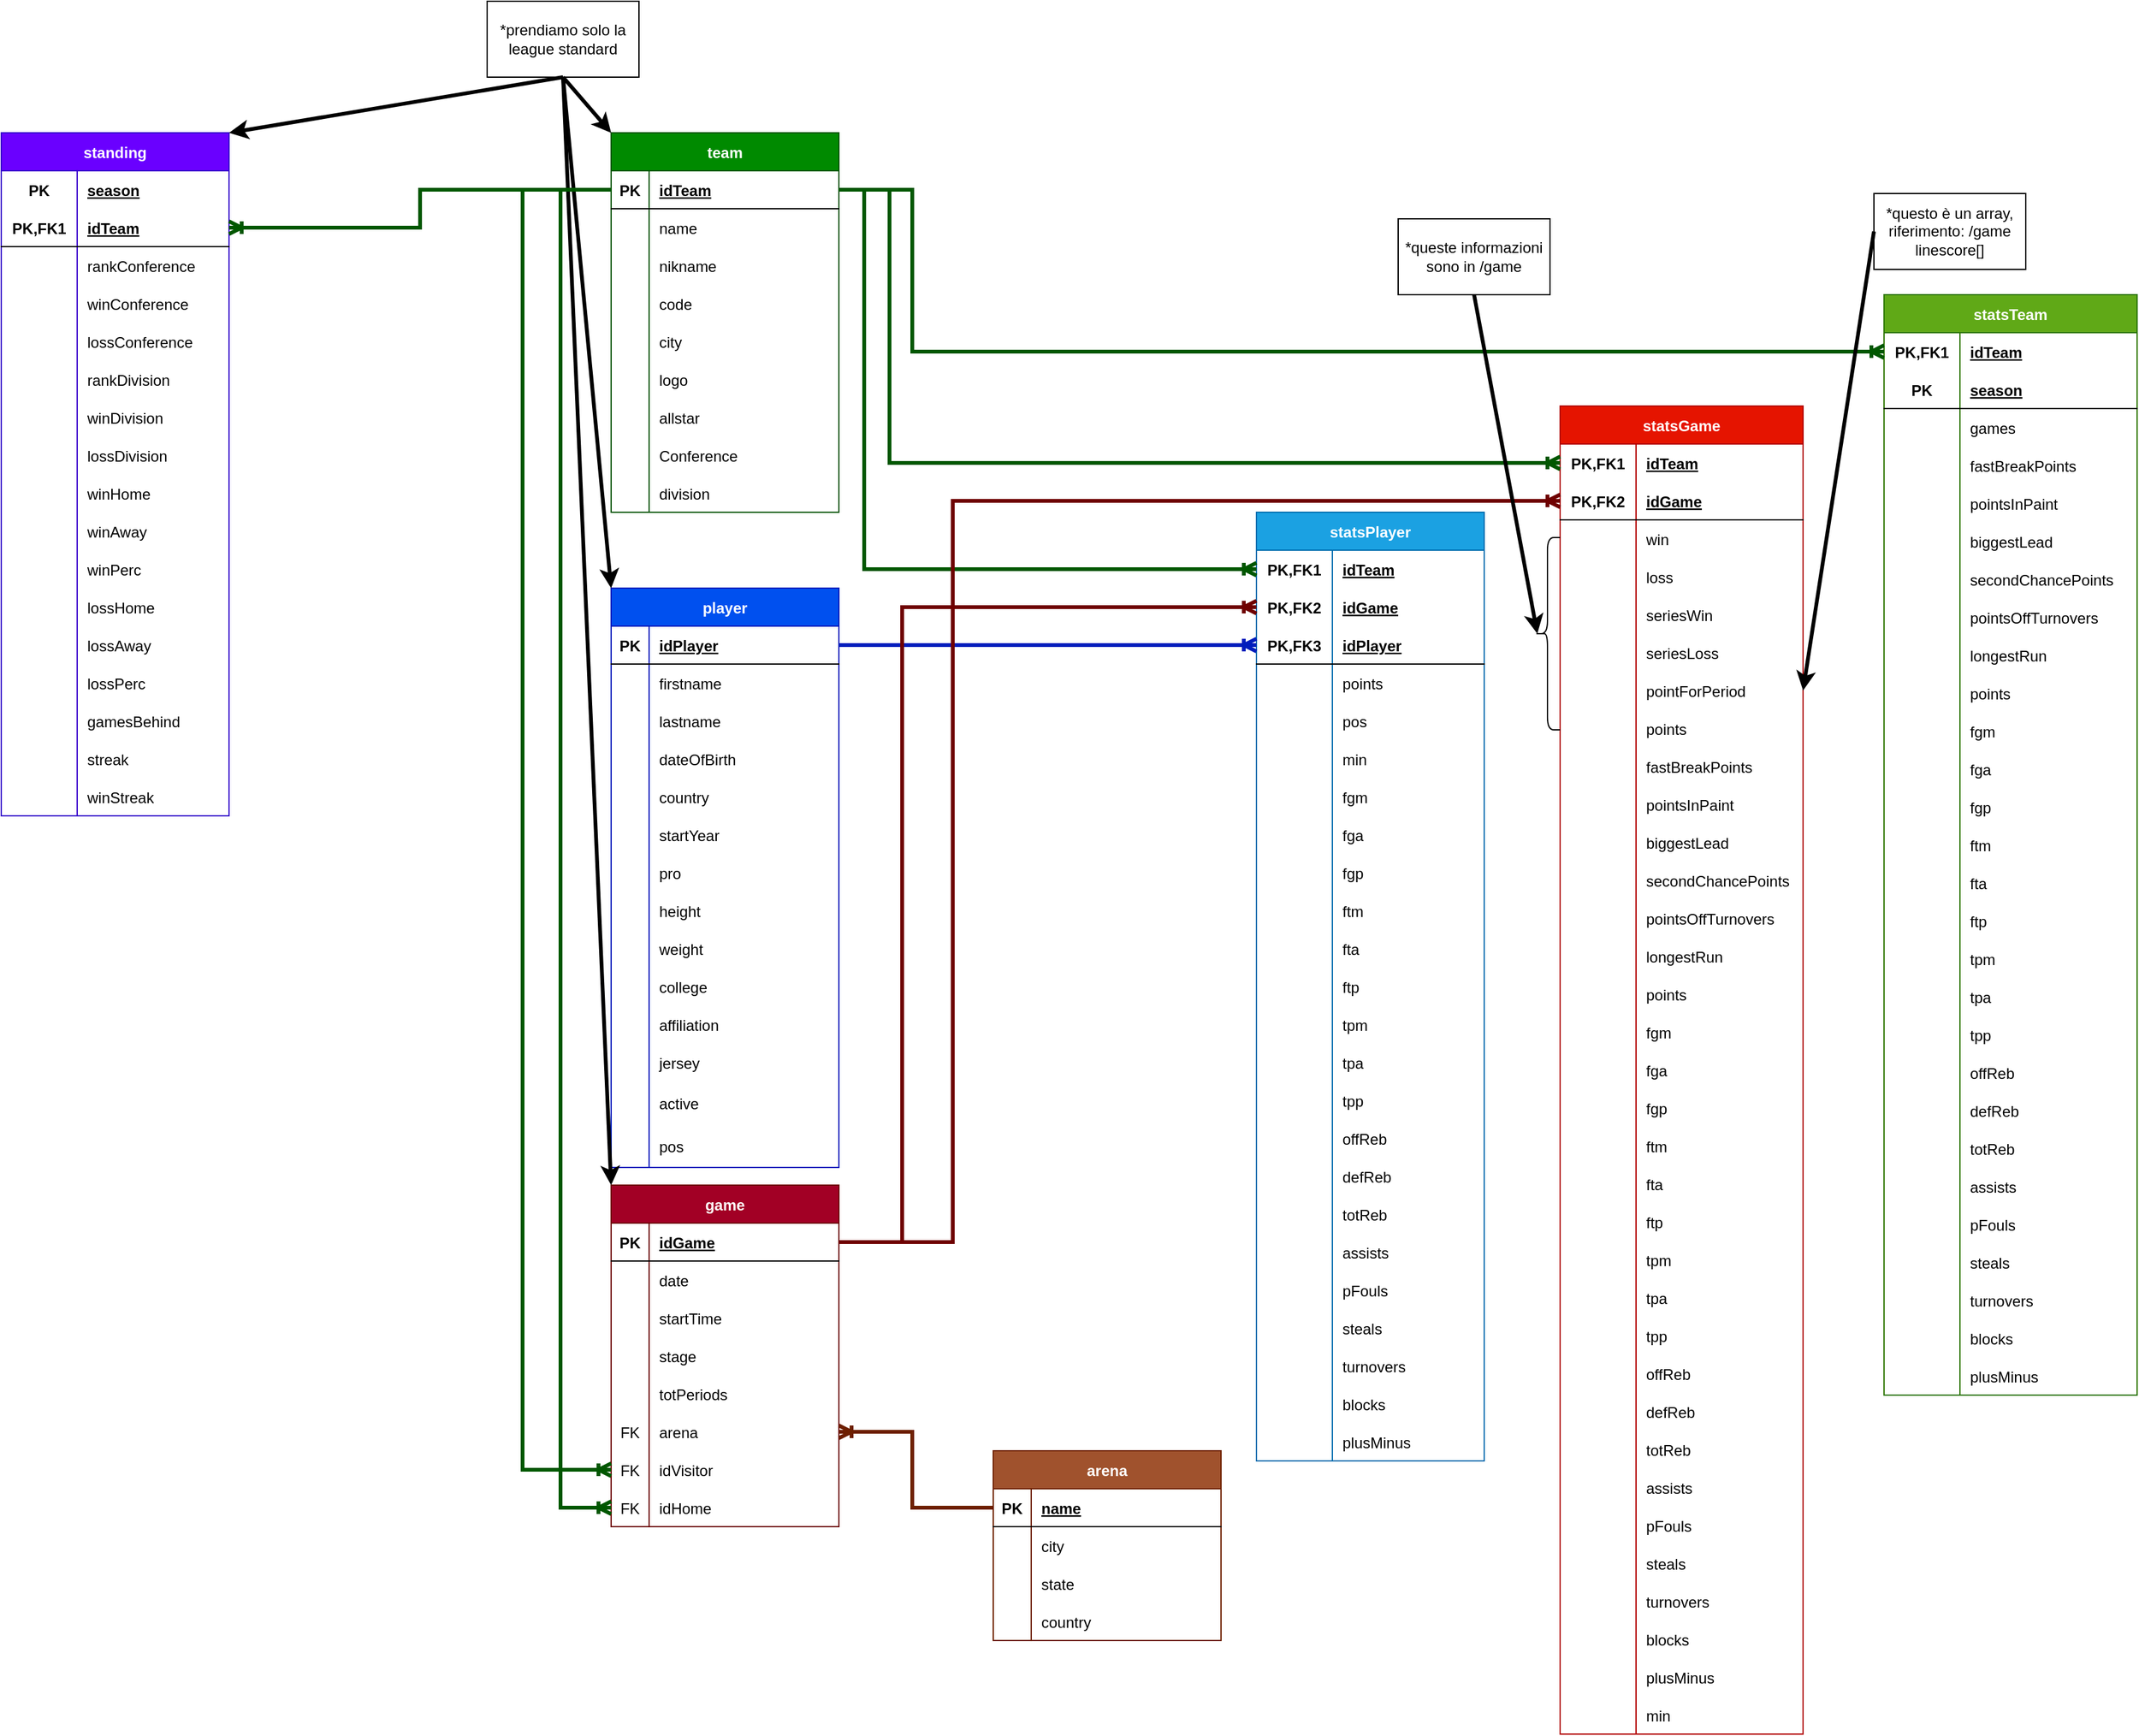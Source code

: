 <mxfile version="20.6.2" type="device"><diagram id="skqlo901siUCdY8zQpCW" name="Pagina-1"><mxGraphModel dx="1195" dy="662" grid="1" gridSize="8" guides="1" tooltips="1" connect="1" arrows="1" fold="1" page="1" pageScale="1" pageWidth="827" pageHeight="1169" math="0" shadow="0"><root><mxCell id="0"/><mxCell id="1" parent="0"/><mxCell id="JipWfWK4czXnUVvlUkpY-57" value="team" style="shape=table;startSize=30;container=1;collapsible=1;childLayout=tableLayout;fixedRows=1;rowLines=0;fontStyle=1;align=center;resizeLast=1;fillColor=#008a00;fontColor=#ffffff;strokeColor=#005700;" parent="1" vertex="1"><mxGeometry x="-190" y="160" width="180" height="300" as="geometry"/></mxCell><mxCell id="JipWfWK4czXnUVvlUkpY-58" value="" style="shape=tableRow;horizontal=0;startSize=0;swimlaneHead=0;swimlaneBody=0;fillColor=none;collapsible=0;dropTarget=0;points=[[0,0.5],[1,0.5]];portConstraint=eastwest;top=0;left=0;right=0;bottom=1;" parent="JipWfWK4czXnUVvlUkpY-57" vertex="1"><mxGeometry y="30" width="180" height="30" as="geometry"/></mxCell><mxCell id="JipWfWK4czXnUVvlUkpY-59" value="PK" style="shape=partialRectangle;connectable=0;fillColor=none;top=0;left=0;bottom=0;right=0;fontStyle=1;overflow=hidden;" parent="JipWfWK4czXnUVvlUkpY-58" vertex="1"><mxGeometry width="30" height="30" as="geometry"><mxRectangle width="30" height="30" as="alternateBounds"/></mxGeometry></mxCell><mxCell id="JipWfWK4czXnUVvlUkpY-60" value="idTeam" style="shape=partialRectangle;connectable=0;fillColor=none;top=0;left=0;bottom=0;right=0;align=left;spacingLeft=6;fontStyle=5;overflow=hidden;" parent="JipWfWK4czXnUVvlUkpY-58" vertex="1"><mxGeometry x="30" width="150" height="30" as="geometry"><mxRectangle width="150" height="30" as="alternateBounds"/></mxGeometry></mxCell><mxCell id="JipWfWK4czXnUVvlUkpY-61" value="" style="shape=tableRow;horizontal=0;startSize=0;swimlaneHead=0;swimlaneBody=0;fillColor=none;collapsible=0;dropTarget=0;points=[[0,0.5],[1,0.5]];portConstraint=eastwest;top=0;left=0;right=0;bottom=0;" parent="JipWfWK4czXnUVvlUkpY-57" vertex="1"><mxGeometry y="60" width="180" height="30" as="geometry"/></mxCell><mxCell id="JipWfWK4czXnUVvlUkpY-62" value="" style="shape=partialRectangle;connectable=0;fillColor=none;top=0;left=0;bottom=0;right=0;editable=1;overflow=hidden;" parent="JipWfWK4czXnUVvlUkpY-61" vertex="1"><mxGeometry width="30" height="30" as="geometry"><mxRectangle width="30" height="30" as="alternateBounds"/></mxGeometry></mxCell><mxCell id="JipWfWK4czXnUVvlUkpY-63" value="name" style="shape=partialRectangle;connectable=0;fillColor=none;top=0;left=0;bottom=0;right=0;align=left;spacingLeft=6;overflow=hidden;" parent="JipWfWK4czXnUVvlUkpY-61" vertex="1"><mxGeometry x="30" width="150" height="30" as="geometry"><mxRectangle width="150" height="30" as="alternateBounds"/></mxGeometry></mxCell><mxCell id="JipWfWK4czXnUVvlUkpY-64" value="" style="shape=tableRow;horizontal=0;startSize=0;swimlaneHead=0;swimlaneBody=0;fillColor=none;collapsible=0;dropTarget=0;points=[[0,0.5],[1,0.5]];portConstraint=eastwest;top=0;left=0;right=0;bottom=0;" parent="JipWfWK4czXnUVvlUkpY-57" vertex="1"><mxGeometry y="90" width="180" height="30" as="geometry"/></mxCell><mxCell id="JipWfWK4czXnUVvlUkpY-65" value="" style="shape=partialRectangle;connectable=0;fillColor=none;top=0;left=0;bottom=0;right=0;editable=1;overflow=hidden;" parent="JipWfWK4czXnUVvlUkpY-64" vertex="1"><mxGeometry width="30" height="30" as="geometry"><mxRectangle width="30" height="30" as="alternateBounds"/></mxGeometry></mxCell><mxCell id="JipWfWK4czXnUVvlUkpY-66" value="nikname" style="shape=partialRectangle;connectable=0;fillColor=none;top=0;left=0;bottom=0;right=0;align=left;spacingLeft=6;overflow=hidden;" parent="JipWfWK4czXnUVvlUkpY-64" vertex="1"><mxGeometry x="30" width="150" height="30" as="geometry"><mxRectangle width="150" height="30" as="alternateBounds"/></mxGeometry></mxCell><mxCell id="JipWfWK4czXnUVvlUkpY-67" value="" style="shape=tableRow;horizontal=0;startSize=0;swimlaneHead=0;swimlaneBody=0;fillColor=none;collapsible=0;dropTarget=0;points=[[0,0.5],[1,0.5]];portConstraint=eastwest;top=0;left=0;right=0;bottom=0;" parent="JipWfWK4czXnUVvlUkpY-57" vertex="1"><mxGeometry y="120" width="180" height="30" as="geometry"/></mxCell><mxCell id="JipWfWK4czXnUVvlUkpY-68" value="" style="shape=partialRectangle;connectable=0;fillColor=none;top=0;left=0;bottom=0;right=0;editable=1;overflow=hidden;" parent="JipWfWK4czXnUVvlUkpY-67" vertex="1"><mxGeometry width="30" height="30" as="geometry"><mxRectangle width="30" height="30" as="alternateBounds"/></mxGeometry></mxCell><mxCell id="JipWfWK4czXnUVvlUkpY-69" value="code" style="shape=partialRectangle;connectable=0;fillColor=none;top=0;left=0;bottom=0;right=0;align=left;spacingLeft=6;overflow=hidden;" parent="JipWfWK4czXnUVvlUkpY-67" vertex="1"><mxGeometry x="30" width="150" height="30" as="geometry"><mxRectangle width="150" height="30" as="alternateBounds"/></mxGeometry></mxCell><mxCell id="JipWfWK4czXnUVvlUkpY-88" style="shape=tableRow;horizontal=0;startSize=0;swimlaneHead=0;swimlaneBody=0;fillColor=none;collapsible=0;dropTarget=0;points=[[0,0.5],[1,0.5]];portConstraint=eastwest;top=0;left=0;right=0;bottom=0;" parent="JipWfWK4czXnUVvlUkpY-57" vertex="1"><mxGeometry y="150" width="180" height="30" as="geometry"/></mxCell><mxCell id="JipWfWK4czXnUVvlUkpY-89" style="shape=partialRectangle;connectable=0;fillColor=none;top=0;left=0;bottom=0;right=0;editable=1;overflow=hidden;" parent="JipWfWK4czXnUVvlUkpY-88" vertex="1"><mxGeometry width="30" height="30" as="geometry"><mxRectangle width="30" height="30" as="alternateBounds"/></mxGeometry></mxCell><mxCell id="JipWfWK4czXnUVvlUkpY-90" value="city" style="shape=partialRectangle;connectable=0;fillColor=none;top=0;left=0;bottom=0;right=0;align=left;spacingLeft=6;overflow=hidden;" parent="JipWfWK4czXnUVvlUkpY-88" vertex="1"><mxGeometry x="30" width="150" height="30" as="geometry"><mxRectangle width="150" height="30" as="alternateBounds"/></mxGeometry></mxCell><mxCell id="JipWfWK4czXnUVvlUkpY-85" style="shape=tableRow;horizontal=0;startSize=0;swimlaneHead=0;swimlaneBody=0;fillColor=none;collapsible=0;dropTarget=0;points=[[0,0.5],[1,0.5]];portConstraint=eastwest;top=0;left=0;right=0;bottom=0;" parent="JipWfWK4czXnUVvlUkpY-57" vertex="1"><mxGeometry y="180" width="180" height="30" as="geometry"/></mxCell><mxCell id="JipWfWK4czXnUVvlUkpY-86" style="shape=partialRectangle;connectable=0;fillColor=none;top=0;left=0;bottom=0;right=0;editable=1;overflow=hidden;" parent="JipWfWK4czXnUVvlUkpY-85" vertex="1"><mxGeometry width="30" height="30" as="geometry"><mxRectangle width="30" height="30" as="alternateBounds"/></mxGeometry></mxCell><mxCell id="JipWfWK4czXnUVvlUkpY-87" value="logo" style="shape=partialRectangle;connectable=0;fillColor=none;top=0;left=0;bottom=0;right=0;align=left;spacingLeft=6;overflow=hidden;" parent="JipWfWK4czXnUVvlUkpY-85" vertex="1"><mxGeometry x="30" width="150" height="30" as="geometry"><mxRectangle width="150" height="30" as="alternateBounds"/></mxGeometry></mxCell><mxCell id="JipWfWK4czXnUVvlUkpY-82" style="shape=tableRow;horizontal=0;startSize=0;swimlaneHead=0;swimlaneBody=0;fillColor=none;collapsible=0;dropTarget=0;points=[[0,0.5],[1,0.5]];portConstraint=eastwest;top=0;left=0;right=0;bottom=0;" parent="JipWfWK4czXnUVvlUkpY-57" vertex="1"><mxGeometry y="210" width="180" height="30" as="geometry"/></mxCell><mxCell id="JipWfWK4czXnUVvlUkpY-83" style="shape=partialRectangle;connectable=0;fillColor=none;top=0;left=0;bottom=0;right=0;editable=1;overflow=hidden;" parent="JipWfWK4czXnUVvlUkpY-82" vertex="1"><mxGeometry width="30" height="30" as="geometry"><mxRectangle width="30" height="30" as="alternateBounds"/></mxGeometry></mxCell><mxCell id="JipWfWK4czXnUVvlUkpY-84" value="allstar" style="shape=partialRectangle;connectable=0;fillColor=none;top=0;left=0;bottom=0;right=0;align=left;spacingLeft=6;overflow=hidden;" parent="JipWfWK4czXnUVvlUkpY-82" vertex="1"><mxGeometry x="30" width="150" height="30" as="geometry"><mxRectangle width="150" height="30" as="alternateBounds"/></mxGeometry></mxCell><mxCell id="xvuNMjbiV99jY_q17HPr-13" style="shape=tableRow;horizontal=0;startSize=0;swimlaneHead=0;swimlaneBody=0;fillColor=none;collapsible=0;dropTarget=0;points=[[0,0.5],[1,0.5]];portConstraint=eastwest;top=0;left=0;right=0;bottom=0;" parent="JipWfWK4czXnUVvlUkpY-57" vertex="1"><mxGeometry y="240" width="180" height="30" as="geometry"/></mxCell><mxCell id="xvuNMjbiV99jY_q17HPr-14" style="shape=partialRectangle;connectable=0;fillColor=none;top=0;left=0;bottom=0;right=0;editable=1;overflow=hidden;" parent="xvuNMjbiV99jY_q17HPr-13" vertex="1"><mxGeometry width="30" height="30" as="geometry"><mxRectangle width="30" height="30" as="alternateBounds"/></mxGeometry></mxCell><mxCell id="xvuNMjbiV99jY_q17HPr-15" value="Conference" style="shape=partialRectangle;connectable=0;fillColor=none;top=0;left=0;bottom=0;right=0;align=left;spacingLeft=6;overflow=hidden;" parent="xvuNMjbiV99jY_q17HPr-13" vertex="1"><mxGeometry x="30" width="150" height="30" as="geometry"><mxRectangle width="150" height="30" as="alternateBounds"/></mxGeometry></mxCell><mxCell id="xvuNMjbiV99jY_q17HPr-16" style="shape=tableRow;horizontal=0;startSize=0;swimlaneHead=0;swimlaneBody=0;fillColor=none;collapsible=0;dropTarget=0;points=[[0,0.5],[1,0.5]];portConstraint=eastwest;top=0;left=0;right=0;bottom=0;" parent="JipWfWK4czXnUVvlUkpY-57" vertex="1"><mxGeometry y="270" width="180" height="30" as="geometry"/></mxCell><mxCell id="xvuNMjbiV99jY_q17HPr-17" style="shape=partialRectangle;connectable=0;fillColor=none;top=0;left=0;bottom=0;right=0;editable=1;overflow=hidden;" parent="xvuNMjbiV99jY_q17HPr-16" vertex="1"><mxGeometry width="30" height="30" as="geometry"><mxRectangle width="30" height="30" as="alternateBounds"/></mxGeometry></mxCell><mxCell id="xvuNMjbiV99jY_q17HPr-18" value="division" style="shape=partialRectangle;connectable=0;fillColor=none;top=0;left=0;bottom=0;right=0;align=left;spacingLeft=6;overflow=hidden;" parent="xvuNMjbiV99jY_q17HPr-16" vertex="1"><mxGeometry x="30" width="150" height="30" as="geometry"><mxRectangle width="150" height="30" as="alternateBounds"/></mxGeometry></mxCell><mxCell id="JipWfWK4czXnUVvlUkpY-91" value="player" style="shape=table;startSize=30;container=1;collapsible=1;childLayout=tableLayout;fixedRows=1;rowLines=0;fontStyle=1;align=center;resizeLast=1;fillColor=#0050ef;fontColor=#ffffff;strokeColor=#001DBC;" parent="1" vertex="1"><mxGeometry x="-190" y="520" width="180" height="458" as="geometry"/></mxCell><mxCell id="JipWfWK4czXnUVvlUkpY-92" value="" style="shape=tableRow;horizontal=0;startSize=0;swimlaneHead=0;swimlaneBody=0;fillColor=none;collapsible=0;dropTarget=0;points=[[0,0.5],[1,0.5]];portConstraint=eastwest;top=0;left=0;right=0;bottom=1;" parent="JipWfWK4czXnUVvlUkpY-91" vertex="1"><mxGeometry y="30" width="180" height="30" as="geometry"/></mxCell><mxCell id="JipWfWK4czXnUVvlUkpY-93" value="PK" style="shape=partialRectangle;connectable=0;fillColor=none;top=0;left=0;bottom=0;right=0;fontStyle=1;overflow=hidden;" parent="JipWfWK4czXnUVvlUkpY-92" vertex="1"><mxGeometry width="30" height="30" as="geometry"><mxRectangle width="30" height="30" as="alternateBounds"/></mxGeometry></mxCell><mxCell id="JipWfWK4czXnUVvlUkpY-94" value="idPlayer" style="shape=partialRectangle;connectable=0;fillColor=none;top=0;left=0;bottom=0;right=0;align=left;spacingLeft=6;fontStyle=5;overflow=hidden;" parent="JipWfWK4czXnUVvlUkpY-92" vertex="1"><mxGeometry x="30" width="150" height="30" as="geometry"><mxRectangle width="150" height="30" as="alternateBounds"/></mxGeometry></mxCell><mxCell id="JipWfWK4czXnUVvlUkpY-95" value="" style="shape=tableRow;horizontal=0;startSize=0;swimlaneHead=0;swimlaneBody=0;fillColor=none;collapsible=0;dropTarget=0;points=[[0,0.5],[1,0.5]];portConstraint=eastwest;top=0;left=0;right=0;bottom=0;" parent="JipWfWK4czXnUVvlUkpY-91" vertex="1"><mxGeometry y="60" width="180" height="30" as="geometry"/></mxCell><mxCell id="JipWfWK4czXnUVvlUkpY-96" value="" style="shape=partialRectangle;connectable=0;fillColor=none;top=0;left=0;bottom=0;right=0;editable=1;overflow=hidden;" parent="JipWfWK4czXnUVvlUkpY-95" vertex="1"><mxGeometry width="30" height="30" as="geometry"><mxRectangle width="30" height="30" as="alternateBounds"/></mxGeometry></mxCell><mxCell id="JipWfWK4czXnUVvlUkpY-97" value="firstname" style="shape=partialRectangle;connectable=0;fillColor=none;top=0;left=0;bottom=0;right=0;align=left;spacingLeft=6;overflow=hidden;" parent="JipWfWK4czXnUVvlUkpY-95" vertex="1"><mxGeometry x="30" width="150" height="30" as="geometry"><mxRectangle width="150" height="30" as="alternateBounds"/></mxGeometry></mxCell><mxCell id="JipWfWK4czXnUVvlUkpY-98" value="" style="shape=tableRow;horizontal=0;startSize=0;swimlaneHead=0;swimlaneBody=0;fillColor=none;collapsible=0;dropTarget=0;points=[[0,0.5],[1,0.5]];portConstraint=eastwest;top=0;left=0;right=0;bottom=0;" parent="JipWfWK4czXnUVvlUkpY-91" vertex="1"><mxGeometry y="90" width="180" height="30" as="geometry"/></mxCell><mxCell id="JipWfWK4czXnUVvlUkpY-99" value="" style="shape=partialRectangle;connectable=0;fillColor=none;top=0;left=0;bottom=0;right=0;editable=1;overflow=hidden;" parent="JipWfWK4czXnUVvlUkpY-98" vertex="1"><mxGeometry width="30" height="30" as="geometry"><mxRectangle width="30" height="30" as="alternateBounds"/></mxGeometry></mxCell><mxCell id="JipWfWK4czXnUVvlUkpY-100" value="lastname" style="shape=partialRectangle;connectable=0;fillColor=none;top=0;left=0;bottom=0;right=0;align=left;spacingLeft=6;overflow=hidden;" parent="JipWfWK4czXnUVvlUkpY-98" vertex="1"><mxGeometry x="30" width="150" height="30" as="geometry"><mxRectangle width="150" height="30" as="alternateBounds"/></mxGeometry></mxCell><mxCell id="JipWfWK4czXnUVvlUkpY-101" value="" style="shape=tableRow;horizontal=0;startSize=0;swimlaneHead=0;swimlaneBody=0;fillColor=none;collapsible=0;dropTarget=0;points=[[0,0.5],[1,0.5]];portConstraint=eastwest;top=0;left=0;right=0;bottom=0;" parent="JipWfWK4czXnUVvlUkpY-91" vertex="1"><mxGeometry y="120" width="180" height="30" as="geometry"/></mxCell><mxCell id="JipWfWK4czXnUVvlUkpY-102" value="" style="shape=partialRectangle;connectable=0;fillColor=none;top=0;left=0;bottom=0;right=0;editable=1;overflow=hidden;" parent="JipWfWK4czXnUVvlUkpY-101" vertex="1"><mxGeometry width="30" height="30" as="geometry"><mxRectangle width="30" height="30" as="alternateBounds"/></mxGeometry></mxCell><mxCell id="JipWfWK4czXnUVvlUkpY-103" value="dateOfBirth" style="shape=partialRectangle;connectable=0;fillColor=none;top=0;left=0;bottom=0;right=0;align=left;spacingLeft=6;overflow=hidden;" parent="JipWfWK4czXnUVvlUkpY-101" vertex="1"><mxGeometry x="30" width="150" height="30" as="geometry"><mxRectangle width="150" height="30" as="alternateBounds"/></mxGeometry></mxCell><mxCell id="JipWfWK4czXnUVvlUkpY-110" style="shape=tableRow;horizontal=0;startSize=0;swimlaneHead=0;swimlaneBody=0;fillColor=none;collapsible=0;dropTarget=0;points=[[0,0.5],[1,0.5]];portConstraint=eastwest;top=0;left=0;right=0;bottom=0;" parent="JipWfWK4czXnUVvlUkpY-91" vertex="1"><mxGeometry y="150" width="180" height="30" as="geometry"/></mxCell><mxCell id="JipWfWK4czXnUVvlUkpY-111" style="shape=partialRectangle;connectable=0;fillColor=none;top=0;left=0;bottom=0;right=0;editable=1;overflow=hidden;" parent="JipWfWK4czXnUVvlUkpY-110" vertex="1"><mxGeometry width="30" height="30" as="geometry"><mxRectangle width="30" height="30" as="alternateBounds"/></mxGeometry></mxCell><mxCell id="JipWfWK4czXnUVvlUkpY-112" value="country" style="shape=partialRectangle;connectable=0;fillColor=none;top=0;left=0;bottom=0;right=0;align=left;spacingLeft=6;overflow=hidden;" parent="JipWfWK4czXnUVvlUkpY-110" vertex="1"><mxGeometry x="30" width="150" height="30" as="geometry"><mxRectangle width="150" height="30" as="alternateBounds"/></mxGeometry></mxCell><mxCell id="JipWfWK4czXnUVvlUkpY-107" style="shape=tableRow;horizontal=0;startSize=0;swimlaneHead=0;swimlaneBody=0;fillColor=none;collapsible=0;dropTarget=0;points=[[0,0.5],[1,0.5]];portConstraint=eastwest;top=0;left=0;right=0;bottom=0;" parent="JipWfWK4czXnUVvlUkpY-91" vertex="1"><mxGeometry y="180" width="180" height="30" as="geometry"/></mxCell><mxCell id="JipWfWK4czXnUVvlUkpY-108" style="shape=partialRectangle;connectable=0;fillColor=none;top=0;left=0;bottom=0;right=0;editable=1;overflow=hidden;" parent="JipWfWK4czXnUVvlUkpY-107" vertex="1"><mxGeometry width="30" height="30" as="geometry"><mxRectangle width="30" height="30" as="alternateBounds"/></mxGeometry></mxCell><mxCell id="JipWfWK4czXnUVvlUkpY-109" value="startYear" style="shape=partialRectangle;connectable=0;fillColor=none;top=0;left=0;bottom=0;right=0;align=left;spacingLeft=6;overflow=hidden;" parent="JipWfWK4czXnUVvlUkpY-107" vertex="1"><mxGeometry x="30" width="150" height="30" as="geometry"><mxRectangle width="150" height="30" as="alternateBounds"/></mxGeometry></mxCell><mxCell id="JipWfWK4czXnUVvlUkpY-104" style="shape=tableRow;horizontal=0;startSize=0;swimlaneHead=0;swimlaneBody=0;fillColor=none;collapsible=0;dropTarget=0;points=[[0,0.5],[1,0.5]];portConstraint=eastwest;top=0;left=0;right=0;bottom=0;" parent="JipWfWK4czXnUVvlUkpY-91" vertex="1"><mxGeometry y="210" width="180" height="30" as="geometry"/></mxCell><mxCell id="JipWfWK4czXnUVvlUkpY-105" style="shape=partialRectangle;connectable=0;fillColor=none;top=0;left=0;bottom=0;right=0;editable=1;overflow=hidden;" parent="JipWfWK4czXnUVvlUkpY-104" vertex="1"><mxGeometry width="30" height="30" as="geometry"><mxRectangle width="30" height="30" as="alternateBounds"/></mxGeometry></mxCell><mxCell id="JipWfWK4czXnUVvlUkpY-106" value="pro" style="shape=partialRectangle;connectable=0;fillColor=none;top=0;left=0;bottom=0;right=0;align=left;spacingLeft=6;overflow=hidden;" parent="JipWfWK4czXnUVvlUkpY-104" vertex="1"><mxGeometry x="30" width="150" height="30" as="geometry"><mxRectangle width="150" height="30" as="alternateBounds"/></mxGeometry></mxCell><mxCell id="JipWfWK4czXnUVvlUkpY-128" style="shape=tableRow;horizontal=0;startSize=0;swimlaneHead=0;swimlaneBody=0;fillColor=none;collapsible=0;dropTarget=0;points=[[0,0.5],[1,0.5]];portConstraint=eastwest;top=0;left=0;right=0;bottom=0;" parent="JipWfWK4czXnUVvlUkpY-91" vertex="1"><mxGeometry y="240" width="180" height="30" as="geometry"/></mxCell><mxCell id="JipWfWK4czXnUVvlUkpY-129" style="shape=partialRectangle;connectable=0;fillColor=none;top=0;left=0;bottom=0;right=0;editable=1;overflow=hidden;" parent="JipWfWK4czXnUVvlUkpY-128" vertex="1"><mxGeometry width="30" height="30" as="geometry"><mxRectangle width="30" height="30" as="alternateBounds"/></mxGeometry></mxCell><mxCell id="JipWfWK4czXnUVvlUkpY-130" value="height" style="shape=partialRectangle;connectable=0;fillColor=none;top=0;left=0;bottom=0;right=0;align=left;spacingLeft=6;overflow=hidden;" parent="JipWfWK4czXnUVvlUkpY-128" vertex="1"><mxGeometry x="30" width="150" height="30" as="geometry"><mxRectangle width="150" height="30" as="alternateBounds"/></mxGeometry></mxCell><mxCell id="JipWfWK4czXnUVvlUkpY-125" style="shape=tableRow;horizontal=0;startSize=0;swimlaneHead=0;swimlaneBody=0;fillColor=none;collapsible=0;dropTarget=0;points=[[0,0.5],[1,0.5]];portConstraint=eastwest;top=0;left=0;right=0;bottom=0;" parent="JipWfWK4czXnUVvlUkpY-91" vertex="1"><mxGeometry y="270" width="180" height="30" as="geometry"/></mxCell><mxCell id="JipWfWK4czXnUVvlUkpY-126" style="shape=partialRectangle;connectable=0;fillColor=none;top=0;left=0;bottom=0;right=0;editable=1;overflow=hidden;" parent="JipWfWK4czXnUVvlUkpY-125" vertex="1"><mxGeometry width="30" height="30" as="geometry"><mxRectangle width="30" height="30" as="alternateBounds"/></mxGeometry></mxCell><mxCell id="JipWfWK4czXnUVvlUkpY-127" value="weight" style="shape=partialRectangle;connectable=0;fillColor=none;top=0;left=0;bottom=0;right=0;align=left;spacingLeft=6;overflow=hidden;" parent="JipWfWK4czXnUVvlUkpY-125" vertex="1"><mxGeometry x="30" width="150" height="30" as="geometry"><mxRectangle width="150" height="30" as="alternateBounds"/></mxGeometry></mxCell><mxCell id="JipWfWK4czXnUVvlUkpY-122" style="shape=tableRow;horizontal=0;startSize=0;swimlaneHead=0;swimlaneBody=0;fillColor=none;collapsible=0;dropTarget=0;points=[[0,0.5],[1,0.5]];portConstraint=eastwest;top=0;left=0;right=0;bottom=0;" parent="JipWfWK4czXnUVvlUkpY-91" vertex="1"><mxGeometry y="300" width="180" height="30" as="geometry"/></mxCell><mxCell id="JipWfWK4czXnUVvlUkpY-123" style="shape=partialRectangle;connectable=0;fillColor=none;top=0;left=0;bottom=0;right=0;editable=1;overflow=hidden;" parent="JipWfWK4czXnUVvlUkpY-122" vertex="1"><mxGeometry width="30" height="30" as="geometry"><mxRectangle width="30" height="30" as="alternateBounds"/></mxGeometry></mxCell><mxCell id="JipWfWK4czXnUVvlUkpY-124" value="college" style="shape=partialRectangle;connectable=0;fillColor=none;top=0;left=0;bottom=0;right=0;align=left;spacingLeft=6;overflow=hidden;" parent="JipWfWK4czXnUVvlUkpY-122" vertex="1"><mxGeometry x="30" width="150" height="30" as="geometry"><mxRectangle width="150" height="30" as="alternateBounds"/></mxGeometry></mxCell><mxCell id="JipWfWK4czXnUVvlUkpY-119" style="shape=tableRow;horizontal=0;startSize=0;swimlaneHead=0;swimlaneBody=0;fillColor=none;collapsible=0;dropTarget=0;points=[[0,0.5],[1,0.5]];portConstraint=eastwest;top=0;left=0;right=0;bottom=0;" parent="JipWfWK4czXnUVvlUkpY-91" vertex="1"><mxGeometry y="330" width="180" height="30" as="geometry"/></mxCell><mxCell id="JipWfWK4czXnUVvlUkpY-120" style="shape=partialRectangle;connectable=0;fillColor=none;top=0;left=0;bottom=0;right=0;editable=1;overflow=hidden;" parent="JipWfWK4czXnUVvlUkpY-119" vertex="1"><mxGeometry width="30" height="30" as="geometry"><mxRectangle width="30" height="30" as="alternateBounds"/></mxGeometry></mxCell><mxCell id="JipWfWK4czXnUVvlUkpY-121" value="affiliation" style="shape=partialRectangle;connectable=0;fillColor=none;top=0;left=0;bottom=0;right=0;align=left;spacingLeft=6;overflow=hidden;" parent="JipWfWK4czXnUVvlUkpY-119" vertex="1"><mxGeometry x="30" width="150" height="30" as="geometry"><mxRectangle width="150" height="30" as="alternateBounds"/></mxGeometry></mxCell><mxCell id="xvuNMjbiV99jY_q17HPr-1" style="shape=tableRow;horizontal=0;startSize=0;swimlaneHead=0;swimlaneBody=0;fillColor=none;collapsible=0;dropTarget=0;points=[[0,0.5],[1,0.5]];portConstraint=eastwest;top=0;left=0;right=0;bottom=0;" parent="JipWfWK4czXnUVvlUkpY-91" vertex="1"><mxGeometry y="360" width="180" height="30" as="geometry"/></mxCell><mxCell id="xvuNMjbiV99jY_q17HPr-2" style="shape=partialRectangle;connectable=0;fillColor=none;top=0;left=0;bottom=0;right=0;editable=1;overflow=hidden;" parent="xvuNMjbiV99jY_q17HPr-1" vertex="1"><mxGeometry width="30" height="30" as="geometry"><mxRectangle width="30" height="30" as="alternateBounds"/></mxGeometry></mxCell><mxCell id="xvuNMjbiV99jY_q17HPr-3" value="jersey" style="shape=partialRectangle;connectable=0;fillColor=none;top=0;left=0;bottom=0;right=0;align=left;spacingLeft=6;overflow=hidden;" parent="xvuNMjbiV99jY_q17HPr-1" vertex="1"><mxGeometry x="30" width="150" height="30" as="geometry"><mxRectangle width="150" height="30" as="alternateBounds"/></mxGeometry></mxCell><mxCell id="xvuNMjbiV99jY_q17HPr-4" style="shape=tableRow;horizontal=0;startSize=0;swimlaneHead=0;swimlaneBody=0;fillColor=none;collapsible=0;dropTarget=0;points=[[0,0.5],[1,0.5]];portConstraint=eastwest;top=0;left=0;right=0;bottom=0;" parent="JipWfWK4czXnUVvlUkpY-91" vertex="1"><mxGeometry y="390" width="180" height="34" as="geometry"/></mxCell><mxCell id="xvuNMjbiV99jY_q17HPr-5" style="shape=partialRectangle;connectable=0;fillColor=none;top=0;left=0;bottom=0;right=0;editable=1;overflow=hidden;" parent="xvuNMjbiV99jY_q17HPr-4" vertex="1"><mxGeometry width="30" height="34" as="geometry"><mxRectangle width="30" height="34" as="alternateBounds"/></mxGeometry></mxCell><mxCell id="xvuNMjbiV99jY_q17HPr-6" value="active" style="shape=partialRectangle;connectable=0;fillColor=none;top=0;left=0;bottom=0;right=0;align=left;spacingLeft=6;overflow=hidden;" parent="xvuNMjbiV99jY_q17HPr-4" vertex="1"><mxGeometry x="30" width="150" height="34" as="geometry"><mxRectangle width="150" height="34" as="alternateBounds"/></mxGeometry></mxCell><mxCell id="xvuNMjbiV99jY_q17HPr-7" style="shape=tableRow;horizontal=0;startSize=0;swimlaneHead=0;swimlaneBody=0;fillColor=none;collapsible=0;dropTarget=0;points=[[0,0.5],[1,0.5]];portConstraint=eastwest;top=0;left=0;right=0;bottom=0;" parent="JipWfWK4czXnUVvlUkpY-91" vertex="1"><mxGeometry y="424" width="180" height="34" as="geometry"/></mxCell><mxCell id="xvuNMjbiV99jY_q17HPr-8" style="shape=partialRectangle;connectable=0;fillColor=none;top=0;left=0;bottom=0;right=0;editable=1;overflow=hidden;" parent="xvuNMjbiV99jY_q17HPr-7" vertex="1"><mxGeometry width="30" height="34" as="geometry"><mxRectangle width="30" height="34" as="alternateBounds"/></mxGeometry></mxCell><mxCell id="xvuNMjbiV99jY_q17HPr-9" value="pos" style="shape=partialRectangle;connectable=0;fillColor=none;top=0;left=0;bottom=0;right=0;align=left;spacingLeft=6;overflow=hidden;" parent="xvuNMjbiV99jY_q17HPr-7" vertex="1"><mxGeometry x="30" width="150" height="34" as="geometry"><mxRectangle width="150" height="34" as="alternateBounds"/></mxGeometry></mxCell><mxCell id="JipWfWK4czXnUVvlUkpY-131" value="game" style="shape=table;startSize=30;container=1;collapsible=1;childLayout=tableLayout;fixedRows=1;rowLines=0;fontStyle=1;align=center;resizeLast=1;fillColor=#a20025;fontColor=#ffffff;strokeColor=#6F0000;" parent="1" vertex="1"><mxGeometry x="-190" y="992" width="180" height="270" as="geometry"/></mxCell><mxCell id="JipWfWK4czXnUVvlUkpY-132" value="" style="shape=tableRow;horizontal=0;startSize=0;swimlaneHead=0;swimlaneBody=0;fillColor=none;collapsible=0;dropTarget=0;points=[[0,0.5],[1,0.5]];portConstraint=eastwest;top=0;left=0;right=0;bottom=1;" parent="JipWfWK4czXnUVvlUkpY-131" vertex="1"><mxGeometry y="30" width="180" height="30" as="geometry"/></mxCell><mxCell id="JipWfWK4czXnUVvlUkpY-133" value="PK" style="shape=partialRectangle;connectable=0;fillColor=none;top=0;left=0;bottom=0;right=0;fontStyle=1;overflow=hidden;" parent="JipWfWK4czXnUVvlUkpY-132" vertex="1"><mxGeometry width="30" height="30" as="geometry"><mxRectangle width="30" height="30" as="alternateBounds"/></mxGeometry></mxCell><mxCell id="JipWfWK4czXnUVvlUkpY-134" value="idGame" style="shape=partialRectangle;connectable=0;fillColor=none;top=0;left=0;bottom=0;right=0;align=left;spacingLeft=6;fontStyle=5;overflow=hidden;" parent="JipWfWK4czXnUVvlUkpY-132" vertex="1"><mxGeometry x="30" width="150" height="30" as="geometry"><mxRectangle width="150" height="30" as="alternateBounds"/></mxGeometry></mxCell><mxCell id="JipWfWK4czXnUVvlUkpY-240" style="shape=tableRow;horizontal=0;startSize=0;swimlaneHead=0;swimlaneBody=0;fillColor=none;collapsible=0;dropTarget=0;points=[[0,0.5],[1,0.5]];portConstraint=eastwest;top=0;left=0;right=0;bottom=0;" parent="JipWfWK4czXnUVvlUkpY-131" vertex="1"><mxGeometry y="60" width="180" height="30" as="geometry"/></mxCell><mxCell id="JipWfWK4czXnUVvlUkpY-241" value="" style="shape=partialRectangle;connectable=0;fillColor=none;top=0;left=0;bottom=0;right=0;editable=1;overflow=hidden;" parent="JipWfWK4czXnUVvlUkpY-240" vertex="1"><mxGeometry width="30" height="30" as="geometry"><mxRectangle width="30" height="30" as="alternateBounds"/></mxGeometry></mxCell><mxCell id="JipWfWK4czXnUVvlUkpY-242" value="date" style="shape=partialRectangle;connectable=0;fillColor=none;top=0;left=0;bottom=0;right=0;align=left;spacingLeft=6;overflow=hidden;" parent="JipWfWK4czXnUVvlUkpY-240" vertex="1"><mxGeometry x="30" width="150" height="30" as="geometry"><mxRectangle width="150" height="30" as="alternateBounds"/></mxGeometry></mxCell><mxCell id="JipWfWK4czXnUVvlUkpY-237" style="shape=tableRow;horizontal=0;startSize=0;swimlaneHead=0;swimlaneBody=0;fillColor=none;collapsible=0;dropTarget=0;points=[[0,0.5],[1,0.5]];portConstraint=eastwest;top=0;left=0;right=0;bottom=0;" parent="JipWfWK4czXnUVvlUkpY-131" vertex="1"><mxGeometry y="90" width="180" height="30" as="geometry"/></mxCell><mxCell id="JipWfWK4czXnUVvlUkpY-238" style="shape=partialRectangle;connectable=0;fillColor=none;top=0;left=0;bottom=0;right=0;editable=1;overflow=hidden;" parent="JipWfWK4czXnUVvlUkpY-237" vertex="1"><mxGeometry width="30" height="30" as="geometry"><mxRectangle width="30" height="30" as="alternateBounds"/></mxGeometry></mxCell><mxCell id="JipWfWK4czXnUVvlUkpY-239" value="startTime" style="shape=partialRectangle;connectable=0;fillColor=none;top=0;left=0;bottom=0;right=0;align=left;spacingLeft=6;overflow=hidden;" parent="JipWfWK4czXnUVvlUkpY-237" vertex="1"><mxGeometry x="30" width="150" height="30" as="geometry"><mxRectangle width="150" height="30" as="alternateBounds"/></mxGeometry></mxCell><mxCell id="JipWfWK4czXnUVvlUkpY-138" value="" style="shape=tableRow;horizontal=0;startSize=0;swimlaneHead=0;swimlaneBody=0;fillColor=none;collapsible=0;dropTarget=0;points=[[0,0.5],[1,0.5]];portConstraint=eastwest;top=0;left=0;right=0;bottom=0;" parent="JipWfWK4czXnUVvlUkpY-131" vertex="1"><mxGeometry y="120" width="180" height="30" as="geometry"/></mxCell><mxCell id="JipWfWK4czXnUVvlUkpY-139" value="" style="shape=partialRectangle;connectable=0;fillColor=none;top=0;left=0;bottom=0;right=0;editable=1;overflow=hidden;" parent="JipWfWK4czXnUVvlUkpY-138" vertex="1"><mxGeometry width="30" height="30" as="geometry"><mxRectangle width="30" height="30" as="alternateBounds"/></mxGeometry></mxCell><mxCell id="JipWfWK4czXnUVvlUkpY-140" value="stage" style="shape=partialRectangle;connectable=0;fillColor=none;top=0;left=0;bottom=0;right=0;align=left;spacingLeft=6;overflow=hidden;" parent="JipWfWK4czXnUVvlUkpY-138" vertex="1"><mxGeometry x="30" width="150" height="30" as="geometry"><mxRectangle width="150" height="30" as="alternateBounds"/></mxGeometry></mxCell><mxCell id="JipWfWK4czXnUVvlUkpY-141" value="" style="shape=tableRow;horizontal=0;startSize=0;swimlaneHead=0;swimlaneBody=0;fillColor=none;collapsible=0;dropTarget=0;points=[[0,0.5],[1,0.5]];portConstraint=eastwest;top=0;left=0;right=0;bottom=0;" parent="JipWfWK4czXnUVvlUkpY-131" vertex="1"><mxGeometry y="150" width="180" height="30" as="geometry"/></mxCell><mxCell id="JipWfWK4czXnUVvlUkpY-142" value="" style="shape=partialRectangle;connectable=0;fillColor=none;top=0;left=0;bottom=0;right=0;editable=1;overflow=hidden;" parent="JipWfWK4czXnUVvlUkpY-141" vertex="1"><mxGeometry width="30" height="30" as="geometry"><mxRectangle width="30" height="30" as="alternateBounds"/></mxGeometry></mxCell><mxCell id="JipWfWK4czXnUVvlUkpY-143" value="totPeriods" style="shape=partialRectangle;connectable=0;fillColor=none;top=0;left=0;bottom=0;right=0;align=left;spacingLeft=6;overflow=hidden;" parent="JipWfWK4czXnUVvlUkpY-141" vertex="1"><mxGeometry x="30" width="150" height="30" as="geometry"><mxRectangle width="150" height="30" as="alternateBounds"/></mxGeometry></mxCell><mxCell id="JipWfWK4czXnUVvlUkpY-232" style="shape=tableRow;horizontal=0;startSize=0;swimlaneHead=0;swimlaneBody=0;fillColor=none;collapsible=0;dropTarget=0;points=[[0,0.5],[1,0.5]];portConstraint=eastwest;top=0;left=0;right=0;bottom=0;" parent="JipWfWK4czXnUVvlUkpY-131" vertex="1"><mxGeometry y="180" width="180" height="30" as="geometry"/></mxCell><mxCell id="JipWfWK4czXnUVvlUkpY-233" value="FK" style="shape=partialRectangle;connectable=0;fillColor=none;top=0;left=0;bottom=0;right=0;editable=1;overflow=hidden;" parent="JipWfWK4czXnUVvlUkpY-232" vertex="1"><mxGeometry width="30" height="30" as="geometry"><mxRectangle width="30" height="30" as="alternateBounds"/></mxGeometry></mxCell><mxCell id="JipWfWK4czXnUVvlUkpY-234" value="arena" style="shape=partialRectangle;connectable=0;fillColor=none;top=0;left=0;bottom=0;right=0;align=left;spacingLeft=6;overflow=hidden;" parent="JipWfWK4czXnUVvlUkpY-232" vertex="1"><mxGeometry x="30" width="150" height="30" as="geometry"><mxRectangle width="150" height="30" as="alternateBounds"/></mxGeometry></mxCell><mxCell id="JipWfWK4czXnUVvlUkpY-160" style="shape=tableRow;horizontal=0;startSize=0;swimlaneHead=0;swimlaneBody=0;fillColor=none;collapsible=0;dropTarget=0;points=[[0,0.5],[1,0.5]];portConstraint=eastwest;top=0;left=0;right=0;bottom=0;" parent="JipWfWK4czXnUVvlUkpY-131" vertex="1"><mxGeometry y="210" width="180" height="30" as="geometry"/></mxCell><mxCell id="JipWfWK4czXnUVvlUkpY-161" value="FK" style="shape=partialRectangle;connectable=0;fillColor=none;top=0;left=0;bottom=0;right=0;editable=1;overflow=hidden;" parent="JipWfWK4czXnUVvlUkpY-160" vertex="1"><mxGeometry width="30" height="30" as="geometry"><mxRectangle width="30" height="30" as="alternateBounds"/></mxGeometry></mxCell><mxCell id="JipWfWK4czXnUVvlUkpY-162" value="idVisitor" style="shape=partialRectangle;connectable=0;fillColor=none;top=0;left=0;bottom=0;right=0;align=left;spacingLeft=6;overflow=hidden;" parent="JipWfWK4czXnUVvlUkpY-160" vertex="1"><mxGeometry x="30" width="150" height="30" as="geometry"><mxRectangle width="150" height="30" as="alternateBounds"/></mxGeometry></mxCell><mxCell id="JipWfWK4czXnUVvlUkpY-157" style="shape=tableRow;horizontal=0;startSize=0;swimlaneHead=0;swimlaneBody=0;fillColor=none;collapsible=0;dropTarget=0;points=[[0,0.5],[1,0.5]];portConstraint=eastwest;top=0;left=0;right=0;bottom=0;" parent="JipWfWK4czXnUVvlUkpY-131" vertex="1"><mxGeometry y="240" width="180" height="30" as="geometry"/></mxCell><mxCell id="JipWfWK4czXnUVvlUkpY-158" value="FK" style="shape=partialRectangle;connectable=0;fillColor=none;top=0;left=0;bottom=0;right=0;editable=1;overflow=hidden;" parent="JipWfWK4czXnUVvlUkpY-157" vertex="1"><mxGeometry width="30" height="30" as="geometry"><mxRectangle width="30" height="30" as="alternateBounds"/></mxGeometry></mxCell><mxCell id="JipWfWK4czXnUVvlUkpY-159" value="idHome" style="shape=partialRectangle;connectable=0;fillColor=none;top=0;left=0;bottom=0;right=0;align=left;spacingLeft=6;overflow=hidden;" parent="JipWfWK4czXnUVvlUkpY-157" vertex="1"><mxGeometry x="30" width="150" height="30" as="geometry"><mxRectangle width="150" height="30" as="alternateBounds"/></mxGeometry></mxCell><mxCell id="JipWfWK4czXnUVvlUkpY-163" value="arena" style="shape=table;startSize=30;container=1;collapsible=1;childLayout=tableLayout;fixedRows=1;rowLines=0;fontStyle=1;align=center;resizeLast=1;fillColor=#a0522d;fontColor=#ffffff;strokeColor=#6D1F00;" parent="1" vertex="1"><mxGeometry x="112" y="1202" width="180" height="150" as="geometry"/></mxCell><mxCell id="JipWfWK4czXnUVvlUkpY-164" value="" style="shape=tableRow;horizontal=0;startSize=0;swimlaneHead=0;swimlaneBody=0;fillColor=none;collapsible=0;dropTarget=0;points=[[0,0.5],[1,0.5]];portConstraint=eastwest;top=0;left=0;right=0;bottom=1;" parent="JipWfWK4czXnUVvlUkpY-163" vertex="1"><mxGeometry y="30" width="180" height="30" as="geometry"/></mxCell><mxCell id="JipWfWK4czXnUVvlUkpY-165" value="PK" style="shape=partialRectangle;connectable=0;fillColor=none;top=0;left=0;bottom=0;right=0;fontStyle=1;overflow=hidden;" parent="JipWfWK4czXnUVvlUkpY-164" vertex="1"><mxGeometry width="30" height="30" as="geometry"><mxRectangle width="30" height="30" as="alternateBounds"/></mxGeometry></mxCell><mxCell id="JipWfWK4czXnUVvlUkpY-166" value="name" style="shape=partialRectangle;connectable=0;fillColor=none;top=0;left=0;bottom=0;right=0;align=left;spacingLeft=6;fontStyle=5;overflow=hidden;" parent="JipWfWK4czXnUVvlUkpY-164" vertex="1"><mxGeometry x="30" width="150" height="30" as="geometry"><mxRectangle width="150" height="30" as="alternateBounds"/></mxGeometry></mxCell><mxCell id="JipWfWK4czXnUVvlUkpY-167" value="" style="shape=tableRow;horizontal=0;startSize=0;swimlaneHead=0;swimlaneBody=0;fillColor=none;collapsible=0;dropTarget=0;points=[[0,0.5],[1,0.5]];portConstraint=eastwest;top=0;left=0;right=0;bottom=0;" parent="JipWfWK4czXnUVvlUkpY-163" vertex="1"><mxGeometry y="60" width="180" height="30" as="geometry"/></mxCell><mxCell id="JipWfWK4czXnUVvlUkpY-168" value="" style="shape=partialRectangle;connectable=0;fillColor=none;top=0;left=0;bottom=0;right=0;editable=1;overflow=hidden;" parent="JipWfWK4czXnUVvlUkpY-167" vertex="1"><mxGeometry width="30" height="30" as="geometry"><mxRectangle width="30" height="30" as="alternateBounds"/></mxGeometry></mxCell><mxCell id="JipWfWK4czXnUVvlUkpY-169" value="city" style="shape=partialRectangle;connectable=0;fillColor=none;top=0;left=0;bottom=0;right=0;align=left;spacingLeft=6;overflow=hidden;" parent="JipWfWK4czXnUVvlUkpY-167" vertex="1"><mxGeometry x="30" width="150" height="30" as="geometry"><mxRectangle width="150" height="30" as="alternateBounds"/></mxGeometry></mxCell><mxCell id="JipWfWK4czXnUVvlUkpY-170" value="" style="shape=tableRow;horizontal=0;startSize=0;swimlaneHead=0;swimlaneBody=0;fillColor=none;collapsible=0;dropTarget=0;points=[[0,0.5],[1,0.5]];portConstraint=eastwest;top=0;left=0;right=0;bottom=0;" parent="JipWfWK4czXnUVvlUkpY-163" vertex="1"><mxGeometry y="90" width="180" height="30" as="geometry"/></mxCell><mxCell id="JipWfWK4czXnUVvlUkpY-171" value="" style="shape=partialRectangle;connectable=0;fillColor=none;top=0;left=0;bottom=0;right=0;editable=1;overflow=hidden;" parent="JipWfWK4czXnUVvlUkpY-170" vertex="1"><mxGeometry width="30" height="30" as="geometry"><mxRectangle width="30" height="30" as="alternateBounds"/></mxGeometry></mxCell><mxCell id="JipWfWK4czXnUVvlUkpY-172" value="state" style="shape=partialRectangle;connectable=0;fillColor=none;top=0;left=0;bottom=0;right=0;align=left;spacingLeft=6;overflow=hidden;" parent="JipWfWK4czXnUVvlUkpY-170" vertex="1"><mxGeometry x="30" width="150" height="30" as="geometry"><mxRectangle width="150" height="30" as="alternateBounds"/></mxGeometry></mxCell><mxCell id="JipWfWK4czXnUVvlUkpY-173" value="" style="shape=tableRow;horizontal=0;startSize=0;swimlaneHead=0;swimlaneBody=0;fillColor=none;collapsible=0;dropTarget=0;points=[[0,0.5],[1,0.5]];portConstraint=eastwest;top=0;left=0;right=0;bottom=0;" parent="JipWfWK4czXnUVvlUkpY-163" vertex="1"><mxGeometry y="120" width="180" height="30" as="geometry"/></mxCell><mxCell id="JipWfWK4czXnUVvlUkpY-174" value="" style="shape=partialRectangle;connectable=0;fillColor=none;top=0;left=0;bottom=0;right=0;editable=1;overflow=hidden;" parent="JipWfWK4czXnUVvlUkpY-173" vertex="1"><mxGeometry width="30" height="30" as="geometry"><mxRectangle width="30" height="30" as="alternateBounds"/></mxGeometry></mxCell><mxCell id="JipWfWK4czXnUVvlUkpY-175" value="country" style="shape=partialRectangle;connectable=0;fillColor=none;top=0;left=0;bottom=0;right=0;align=left;spacingLeft=6;overflow=hidden;" parent="JipWfWK4czXnUVvlUkpY-173" vertex="1"><mxGeometry x="30" width="150" height="30" as="geometry"><mxRectangle width="150" height="30" as="alternateBounds"/></mxGeometry></mxCell><mxCell id="JipWfWK4czXnUVvlUkpY-226" value="" style="edgeStyle=elbowEdgeStyle;fontSize=12;html=1;endArrow=ERoneToMany;rounded=0;exitX=0;exitY=0.5;exitDx=0;exitDy=0;entryX=0;entryY=0.5;entryDx=0;entryDy=0;fillColor=#008a00;strokeColor=#005700;strokeWidth=3;" parent="1" source="JipWfWK4czXnUVvlUkpY-58" target="JipWfWK4czXnUVvlUkpY-160" edge="1"><mxGeometry width="100" height="100" relative="1" as="geometry"><mxPoint x="-290" y="350" as="sourcePoint"/><mxPoint x="-200" y="750" as="targetPoint"/><Array as="points"><mxPoint x="-260" y="650"/></Array></mxGeometry></mxCell><mxCell id="JipWfWK4czXnUVvlUkpY-227" value="" style="edgeStyle=elbowEdgeStyle;fontSize=12;html=1;endArrow=ERoneToMany;rounded=0;exitX=0;exitY=0.5;exitDx=0;exitDy=0;entryX=0;entryY=0.5;entryDx=0;entryDy=0;fillColor=#008a00;strokeColor=#005700;strokeWidth=3;" parent="1" source="JipWfWK4czXnUVvlUkpY-58" target="JipWfWK4czXnUVvlUkpY-157" edge="1"><mxGeometry width="100" height="100" relative="1" as="geometry"><mxPoint x="-300" y="570" as="sourcePoint"/><mxPoint x="-200" y="470" as="targetPoint"/><Array as="points"><mxPoint x="-230" y="680"/></Array></mxGeometry></mxCell><mxCell id="JipWfWK4czXnUVvlUkpY-236" value="" style="edgeStyle=elbowEdgeStyle;fontSize=12;html=1;endArrow=ERoneToMany;rounded=0;entryX=1;entryY=0.5;entryDx=0;entryDy=0;fillColor=#a0522d;strokeColor=#6D1F00;strokeWidth=3;exitX=0;exitY=0.5;exitDx=0;exitDy=0;" parent="1" source="JipWfWK4czXnUVvlUkpY-164" target="JipWfWK4czXnUVvlUkpY-232" edge="1"><mxGeometry width="100" height="100" relative="1" as="geometry"><mxPoint x="40" y="1264" as="sourcePoint"/><mxPoint x="270" y="1040" as="targetPoint"/><Array as="points"><mxPoint x="48" y="1224"/></Array></mxGeometry></mxCell><mxCell id="JipWfWK4czXnUVvlUkpY-247" value="statsPlayer" style="shape=table;startSize=30;container=1;collapsible=1;childLayout=tableLayout;fixedRows=1;rowLines=0;fontStyle=1;align=center;resizeLast=1;fillColor=#1ba1e2;fontColor=#ffffff;strokeColor=#006EAF;" parent="1" vertex="1"><mxGeometry x="320" y="460" width="180" height="750" as="geometry"/></mxCell><mxCell id="JipWfWK4czXnUVvlUkpY-248" value="" style="shape=tableRow;horizontal=0;startSize=0;swimlaneHead=0;swimlaneBody=0;fillColor=none;collapsible=0;dropTarget=0;points=[[0,0.5],[1,0.5]];portConstraint=eastwest;top=0;left=0;right=0;bottom=0;" parent="JipWfWK4czXnUVvlUkpY-247" vertex="1"><mxGeometry y="30" width="180" height="30" as="geometry"/></mxCell><mxCell id="JipWfWK4czXnUVvlUkpY-249" value="PK,FK1" style="shape=partialRectangle;connectable=0;fillColor=none;top=0;left=0;bottom=0;right=0;fontStyle=1;overflow=hidden;" parent="JipWfWK4czXnUVvlUkpY-248" vertex="1"><mxGeometry width="60" height="30" as="geometry"><mxRectangle width="60" height="30" as="alternateBounds"/></mxGeometry></mxCell><mxCell id="JipWfWK4czXnUVvlUkpY-250" value="idTeam" style="shape=partialRectangle;connectable=0;fillColor=none;top=0;left=0;bottom=0;right=0;align=left;spacingLeft=6;fontStyle=5;overflow=hidden;" parent="JipWfWK4czXnUVvlUkpY-248" vertex="1"><mxGeometry x="60" width="120" height="30" as="geometry"><mxRectangle width="120" height="30" as="alternateBounds"/></mxGeometry></mxCell><mxCell id="JipWfWK4czXnUVvlUkpY-266" style="shape=tableRow;horizontal=0;startSize=0;swimlaneHead=0;swimlaneBody=0;fillColor=none;collapsible=0;dropTarget=0;points=[[0,0.5],[1,0.5]];portConstraint=eastwest;top=0;left=0;right=0;bottom=0;" parent="JipWfWK4czXnUVvlUkpY-247" vertex="1"><mxGeometry y="60" width="180" height="30" as="geometry"/></mxCell><mxCell id="JipWfWK4czXnUVvlUkpY-267" value="PK,FK2" style="shape=partialRectangle;connectable=0;fillColor=none;top=0;left=0;bottom=0;right=0;fontStyle=1;overflow=hidden;" parent="JipWfWK4czXnUVvlUkpY-266" vertex="1"><mxGeometry width="60" height="30" as="geometry"><mxRectangle width="60" height="30" as="alternateBounds"/></mxGeometry></mxCell><mxCell id="JipWfWK4czXnUVvlUkpY-268" value="idGame" style="shape=partialRectangle;connectable=0;fillColor=none;top=0;left=0;bottom=0;right=0;align=left;spacingLeft=6;fontStyle=5;overflow=hidden;" parent="JipWfWK4czXnUVvlUkpY-266" vertex="1"><mxGeometry x="60" width="120" height="30" as="geometry"><mxRectangle width="120" height="30" as="alternateBounds"/></mxGeometry></mxCell><mxCell id="JipWfWK4czXnUVvlUkpY-251" value="" style="shape=tableRow;horizontal=0;startSize=0;swimlaneHead=0;swimlaneBody=0;fillColor=none;collapsible=0;dropTarget=0;points=[[0,0.5],[1,0.5]];portConstraint=eastwest;top=0;left=0;right=0;bottom=1;" parent="JipWfWK4czXnUVvlUkpY-247" vertex="1"><mxGeometry y="90" width="180" height="30" as="geometry"/></mxCell><mxCell id="JipWfWK4czXnUVvlUkpY-252" value="PK,FK3" style="shape=partialRectangle;connectable=0;fillColor=none;top=0;left=0;bottom=0;right=0;fontStyle=1;overflow=hidden;" parent="JipWfWK4czXnUVvlUkpY-251" vertex="1"><mxGeometry width="60" height="30" as="geometry"><mxRectangle width="60" height="30" as="alternateBounds"/></mxGeometry></mxCell><mxCell id="JipWfWK4czXnUVvlUkpY-253" value="idPlayer" style="shape=partialRectangle;connectable=0;fillColor=none;top=0;left=0;bottom=0;right=0;align=left;spacingLeft=6;fontStyle=5;overflow=hidden;" parent="JipWfWK4czXnUVvlUkpY-251" vertex="1"><mxGeometry x="60" width="120" height="30" as="geometry"><mxRectangle width="120" height="30" as="alternateBounds"/></mxGeometry></mxCell><mxCell id="JipWfWK4czXnUVvlUkpY-254" value="" style="shape=tableRow;horizontal=0;startSize=0;swimlaneHead=0;swimlaneBody=0;fillColor=none;collapsible=0;dropTarget=0;points=[[0,0.5],[1,0.5]];portConstraint=eastwest;top=0;left=0;right=0;bottom=0;" parent="JipWfWK4czXnUVvlUkpY-247" vertex="1"><mxGeometry y="120" width="180" height="30" as="geometry"/></mxCell><mxCell id="JipWfWK4czXnUVvlUkpY-255" value="" style="shape=partialRectangle;connectable=0;fillColor=none;top=0;left=0;bottom=0;right=0;editable=1;overflow=hidden;" parent="JipWfWK4czXnUVvlUkpY-254" vertex="1"><mxGeometry width="60" height="30" as="geometry"><mxRectangle width="60" height="30" as="alternateBounds"/></mxGeometry></mxCell><mxCell id="JipWfWK4czXnUVvlUkpY-256" value="points" style="shape=partialRectangle;connectable=0;fillColor=none;top=0;left=0;bottom=0;right=0;align=left;spacingLeft=6;overflow=hidden;" parent="JipWfWK4czXnUVvlUkpY-254" vertex="1"><mxGeometry x="60" width="120" height="30" as="geometry"><mxRectangle width="120" height="30" as="alternateBounds"/></mxGeometry></mxCell><mxCell id="hDFtNRSr2HLonuLC6m6g-53" style="shape=tableRow;horizontal=0;startSize=0;swimlaneHead=0;swimlaneBody=0;fillColor=none;collapsible=0;dropTarget=0;points=[[0,0.5],[1,0.5]];portConstraint=eastwest;top=0;left=0;right=0;bottom=0;" parent="JipWfWK4czXnUVvlUkpY-247" vertex="1"><mxGeometry y="150" width="180" height="30" as="geometry"/></mxCell><mxCell id="hDFtNRSr2HLonuLC6m6g-54" style="shape=partialRectangle;connectable=0;fillColor=none;top=0;left=0;bottom=0;right=0;editable=1;overflow=hidden;" parent="hDFtNRSr2HLonuLC6m6g-53" vertex="1"><mxGeometry width="60" height="30" as="geometry"><mxRectangle width="60" height="30" as="alternateBounds"/></mxGeometry></mxCell><mxCell id="hDFtNRSr2HLonuLC6m6g-55" value="pos" style="shape=partialRectangle;connectable=0;fillColor=none;top=0;left=0;bottom=0;right=0;align=left;spacingLeft=6;overflow=hidden;" parent="hDFtNRSr2HLonuLC6m6g-53" vertex="1"><mxGeometry x="60" width="120" height="30" as="geometry"><mxRectangle width="120" height="30" as="alternateBounds"/></mxGeometry></mxCell><mxCell id="hDFtNRSr2HLonuLC6m6g-50" style="shape=tableRow;horizontal=0;startSize=0;swimlaneHead=0;swimlaneBody=0;fillColor=none;collapsible=0;dropTarget=0;points=[[0,0.5],[1,0.5]];portConstraint=eastwest;top=0;left=0;right=0;bottom=0;" parent="JipWfWK4czXnUVvlUkpY-247" vertex="1"><mxGeometry y="180" width="180" height="30" as="geometry"/></mxCell><mxCell id="hDFtNRSr2HLonuLC6m6g-51" style="shape=partialRectangle;connectable=0;fillColor=none;top=0;left=0;bottom=0;right=0;editable=1;overflow=hidden;" parent="hDFtNRSr2HLonuLC6m6g-50" vertex="1"><mxGeometry width="60" height="30" as="geometry"><mxRectangle width="60" height="30" as="alternateBounds"/></mxGeometry></mxCell><mxCell id="hDFtNRSr2HLonuLC6m6g-52" value="min" style="shape=partialRectangle;connectable=0;fillColor=none;top=0;left=0;bottom=0;right=0;align=left;spacingLeft=6;overflow=hidden;" parent="hDFtNRSr2HLonuLC6m6g-50" vertex="1"><mxGeometry x="60" width="120" height="30" as="geometry"><mxRectangle width="120" height="30" as="alternateBounds"/></mxGeometry></mxCell><mxCell id="hDFtNRSr2HLonuLC6m6g-47" style="shape=tableRow;horizontal=0;startSize=0;swimlaneHead=0;swimlaneBody=0;fillColor=none;collapsible=0;dropTarget=0;points=[[0,0.5],[1,0.5]];portConstraint=eastwest;top=0;left=0;right=0;bottom=0;" parent="JipWfWK4czXnUVvlUkpY-247" vertex="1"><mxGeometry y="210" width="180" height="30" as="geometry"/></mxCell><mxCell id="hDFtNRSr2HLonuLC6m6g-48" style="shape=partialRectangle;connectable=0;fillColor=none;top=0;left=0;bottom=0;right=0;editable=1;overflow=hidden;" parent="hDFtNRSr2HLonuLC6m6g-47" vertex="1"><mxGeometry width="60" height="30" as="geometry"><mxRectangle width="60" height="30" as="alternateBounds"/></mxGeometry></mxCell><mxCell id="hDFtNRSr2HLonuLC6m6g-49" value="fgm" style="shape=partialRectangle;connectable=0;fillColor=none;top=0;left=0;bottom=0;right=0;align=left;spacingLeft=6;overflow=hidden;" parent="hDFtNRSr2HLonuLC6m6g-47" vertex="1"><mxGeometry x="60" width="120" height="30" as="geometry"><mxRectangle width="120" height="30" as="alternateBounds"/></mxGeometry></mxCell><mxCell id="hDFtNRSr2HLonuLC6m6g-44" style="shape=tableRow;horizontal=0;startSize=0;swimlaneHead=0;swimlaneBody=0;fillColor=none;collapsible=0;dropTarget=0;points=[[0,0.5],[1,0.5]];portConstraint=eastwest;top=0;left=0;right=0;bottom=0;" parent="JipWfWK4czXnUVvlUkpY-247" vertex="1"><mxGeometry y="240" width="180" height="30" as="geometry"/></mxCell><mxCell id="hDFtNRSr2HLonuLC6m6g-45" style="shape=partialRectangle;connectable=0;fillColor=none;top=0;left=0;bottom=0;right=0;editable=1;overflow=hidden;" parent="hDFtNRSr2HLonuLC6m6g-44" vertex="1"><mxGeometry width="60" height="30" as="geometry"><mxRectangle width="60" height="30" as="alternateBounds"/></mxGeometry></mxCell><mxCell id="hDFtNRSr2HLonuLC6m6g-46" value="fga" style="shape=partialRectangle;connectable=0;fillColor=none;top=0;left=0;bottom=0;right=0;align=left;spacingLeft=6;overflow=hidden;" parent="hDFtNRSr2HLonuLC6m6g-44" vertex="1"><mxGeometry x="60" width="120" height="30" as="geometry"><mxRectangle width="120" height="30" as="alternateBounds"/></mxGeometry></mxCell><mxCell id="hDFtNRSr2HLonuLC6m6g-41" style="shape=tableRow;horizontal=0;startSize=0;swimlaneHead=0;swimlaneBody=0;fillColor=none;collapsible=0;dropTarget=0;points=[[0,0.5],[1,0.5]];portConstraint=eastwest;top=0;left=0;right=0;bottom=0;" parent="JipWfWK4czXnUVvlUkpY-247" vertex="1"><mxGeometry y="270" width="180" height="30" as="geometry"/></mxCell><mxCell id="hDFtNRSr2HLonuLC6m6g-42" style="shape=partialRectangle;connectable=0;fillColor=none;top=0;left=0;bottom=0;right=0;editable=1;overflow=hidden;" parent="hDFtNRSr2HLonuLC6m6g-41" vertex="1"><mxGeometry width="60" height="30" as="geometry"><mxRectangle width="60" height="30" as="alternateBounds"/></mxGeometry></mxCell><mxCell id="hDFtNRSr2HLonuLC6m6g-43" value="fgp" style="shape=partialRectangle;connectable=0;fillColor=none;top=0;left=0;bottom=0;right=0;align=left;spacingLeft=6;overflow=hidden;" parent="hDFtNRSr2HLonuLC6m6g-41" vertex="1"><mxGeometry x="60" width="120" height="30" as="geometry"><mxRectangle width="120" height="30" as="alternateBounds"/></mxGeometry></mxCell><mxCell id="hDFtNRSr2HLonuLC6m6g-38" style="shape=tableRow;horizontal=0;startSize=0;swimlaneHead=0;swimlaneBody=0;fillColor=none;collapsible=0;dropTarget=0;points=[[0,0.5],[1,0.5]];portConstraint=eastwest;top=0;left=0;right=0;bottom=0;" parent="JipWfWK4czXnUVvlUkpY-247" vertex="1"><mxGeometry y="300" width="180" height="30" as="geometry"/></mxCell><mxCell id="hDFtNRSr2HLonuLC6m6g-39" style="shape=partialRectangle;connectable=0;fillColor=none;top=0;left=0;bottom=0;right=0;editable=1;overflow=hidden;" parent="hDFtNRSr2HLonuLC6m6g-38" vertex="1"><mxGeometry width="60" height="30" as="geometry"><mxRectangle width="60" height="30" as="alternateBounds"/></mxGeometry></mxCell><mxCell id="hDFtNRSr2HLonuLC6m6g-40" value="ftm" style="shape=partialRectangle;connectable=0;fillColor=none;top=0;left=0;bottom=0;right=0;align=left;spacingLeft=6;overflow=hidden;" parent="hDFtNRSr2HLonuLC6m6g-38" vertex="1"><mxGeometry x="60" width="120" height="30" as="geometry"><mxRectangle width="120" height="30" as="alternateBounds"/></mxGeometry></mxCell><mxCell id="hDFtNRSr2HLonuLC6m6g-35" style="shape=tableRow;horizontal=0;startSize=0;swimlaneHead=0;swimlaneBody=0;fillColor=none;collapsible=0;dropTarget=0;points=[[0,0.5],[1,0.5]];portConstraint=eastwest;top=0;left=0;right=0;bottom=0;" parent="JipWfWK4czXnUVvlUkpY-247" vertex="1"><mxGeometry y="330" width="180" height="30" as="geometry"/></mxCell><mxCell id="hDFtNRSr2HLonuLC6m6g-36" style="shape=partialRectangle;connectable=0;fillColor=none;top=0;left=0;bottom=0;right=0;editable=1;overflow=hidden;" parent="hDFtNRSr2HLonuLC6m6g-35" vertex="1"><mxGeometry width="60" height="30" as="geometry"><mxRectangle width="60" height="30" as="alternateBounds"/></mxGeometry></mxCell><mxCell id="hDFtNRSr2HLonuLC6m6g-37" value="fta" style="shape=partialRectangle;connectable=0;fillColor=none;top=0;left=0;bottom=0;right=0;align=left;spacingLeft=6;overflow=hidden;" parent="hDFtNRSr2HLonuLC6m6g-35" vertex="1"><mxGeometry x="60" width="120" height="30" as="geometry"><mxRectangle width="120" height="30" as="alternateBounds"/></mxGeometry></mxCell><mxCell id="hDFtNRSr2HLonuLC6m6g-32" style="shape=tableRow;horizontal=0;startSize=0;swimlaneHead=0;swimlaneBody=0;fillColor=none;collapsible=0;dropTarget=0;points=[[0,0.5],[1,0.5]];portConstraint=eastwest;top=0;left=0;right=0;bottom=0;" parent="JipWfWK4czXnUVvlUkpY-247" vertex="1"><mxGeometry y="360" width="180" height="30" as="geometry"/></mxCell><mxCell id="hDFtNRSr2HLonuLC6m6g-33" style="shape=partialRectangle;connectable=0;fillColor=none;top=0;left=0;bottom=0;right=0;editable=1;overflow=hidden;" parent="hDFtNRSr2HLonuLC6m6g-32" vertex="1"><mxGeometry width="60" height="30" as="geometry"><mxRectangle width="60" height="30" as="alternateBounds"/></mxGeometry></mxCell><mxCell id="hDFtNRSr2HLonuLC6m6g-34" value="ftp" style="shape=partialRectangle;connectable=0;fillColor=none;top=0;left=0;bottom=0;right=0;align=left;spacingLeft=6;overflow=hidden;" parent="hDFtNRSr2HLonuLC6m6g-32" vertex="1"><mxGeometry x="60" width="120" height="30" as="geometry"><mxRectangle width="120" height="30" as="alternateBounds"/></mxGeometry></mxCell><mxCell id="hDFtNRSr2HLonuLC6m6g-29" style="shape=tableRow;horizontal=0;startSize=0;swimlaneHead=0;swimlaneBody=0;fillColor=none;collapsible=0;dropTarget=0;points=[[0,0.5],[1,0.5]];portConstraint=eastwest;top=0;left=0;right=0;bottom=0;" parent="JipWfWK4czXnUVvlUkpY-247" vertex="1"><mxGeometry y="390" width="180" height="30" as="geometry"/></mxCell><mxCell id="hDFtNRSr2HLonuLC6m6g-30" style="shape=partialRectangle;connectable=0;fillColor=none;top=0;left=0;bottom=0;right=0;editable=1;overflow=hidden;" parent="hDFtNRSr2HLonuLC6m6g-29" vertex="1"><mxGeometry width="60" height="30" as="geometry"><mxRectangle width="60" height="30" as="alternateBounds"/></mxGeometry></mxCell><mxCell id="hDFtNRSr2HLonuLC6m6g-31" value="tpm" style="shape=partialRectangle;connectable=0;fillColor=none;top=0;left=0;bottom=0;right=0;align=left;spacingLeft=6;overflow=hidden;" parent="hDFtNRSr2HLonuLC6m6g-29" vertex="1"><mxGeometry x="60" width="120" height="30" as="geometry"><mxRectangle width="120" height="30" as="alternateBounds"/></mxGeometry></mxCell><mxCell id="hDFtNRSr2HLonuLC6m6g-23" style="shape=tableRow;horizontal=0;startSize=0;swimlaneHead=0;swimlaneBody=0;fillColor=none;collapsible=0;dropTarget=0;points=[[0,0.5],[1,0.5]];portConstraint=eastwest;top=0;left=0;right=0;bottom=0;" parent="JipWfWK4czXnUVvlUkpY-247" vertex="1"><mxGeometry y="420" width="180" height="30" as="geometry"/></mxCell><mxCell id="hDFtNRSr2HLonuLC6m6g-24" style="shape=partialRectangle;connectable=0;fillColor=none;top=0;left=0;bottom=0;right=0;editable=1;overflow=hidden;" parent="hDFtNRSr2HLonuLC6m6g-23" vertex="1"><mxGeometry width="60" height="30" as="geometry"><mxRectangle width="60" height="30" as="alternateBounds"/></mxGeometry></mxCell><mxCell id="hDFtNRSr2HLonuLC6m6g-25" value="tpa" style="shape=partialRectangle;connectable=0;fillColor=none;top=0;left=0;bottom=0;right=0;align=left;spacingLeft=6;overflow=hidden;" parent="hDFtNRSr2HLonuLC6m6g-23" vertex="1"><mxGeometry x="60" width="120" height="30" as="geometry"><mxRectangle width="120" height="30" as="alternateBounds"/></mxGeometry></mxCell><mxCell id="hDFtNRSr2HLonuLC6m6g-20" style="shape=tableRow;horizontal=0;startSize=0;swimlaneHead=0;swimlaneBody=0;fillColor=none;collapsible=0;dropTarget=0;points=[[0,0.5],[1,0.5]];portConstraint=eastwest;top=0;left=0;right=0;bottom=0;" parent="JipWfWK4czXnUVvlUkpY-247" vertex="1"><mxGeometry y="450" width="180" height="30" as="geometry"/></mxCell><mxCell id="hDFtNRSr2HLonuLC6m6g-21" style="shape=partialRectangle;connectable=0;fillColor=none;top=0;left=0;bottom=0;right=0;editable=1;overflow=hidden;" parent="hDFtNRSr2HLonuLC6m6g-20" vertex="1"><mxGeometry width="60" height="30" as="geometry"><mxRectangle width="60" height="30" as="alternateBounds"/></mxGeometry></mxCell><mxCell id="hDFtNRSr2HLonuLC6m6g-22" value="tpp" style="shape=partialRectangle;connectable=0;fillColor=none;top=0;left=0;bottom=0;right=0;align=left;spacingLeft=6;overflow=hidden;" parent="hDFtNRSr2HLonuLC6m6g-20" vertex="1"><mxGeometry x="60" width="120" height="30" as="geometry"><mxRectangle width="120" height="30" as="alternateBounds"/></mxGeometry></mxCell><mxCell id="hDFtNRSr2HLonuLC6m6g-17" style="shape=tableRow;horizontal=0;startSize=0;swimlaneHead=0;swimlaneBody=0;fillColor=none;collapsible=0;dropTarget=0;points=[[0,0.5],[1,0.5]];portConstraint=eastwest;top=0;left=0;right=0;bottom=0;" parent="JipWfWK4czXnUVvlUkpY-247" vertex="1"><mxGeometry y="480" width="180" height="30" as="geometry"/></mxCell><mxCell id="hDFtNRSr2HLonuLC6m6g-18" style="shape=partialRectangle;connectable=0;fillColor=none;top=0;left=0;bottom=0;right=0;editable=1;overflow=hidden;" parent="hDFtNRSr2HLonuLC6m6g-17" vertex="1"><mxGeometry width="60" height="30" as="geometry"><mxRectangle width="60" height="30" as="alternateBounds"/></mxGeometry></mxCell><mxCell id="hDFtNRSr2HLonuLC6m6g-19" value="offReb" style="shape=partialRectangle;connectable=0;fillColor=none;top=0;left=0;bottom=0;right=0;align=left;spacingLeft=6;overflow=hidden;" parent="hDFtNRSr2HLonuLC6m6g-17" vertex="1"><mxGeometry x="60" width="120" height="30" as="geometry"><mxRectangle width="120" height="30" as="alternateBounds"/></mxGeometry></mxCell><mxCell id="hDFtNRSr2HLonuLC6m6g-56" style="shape=tableRow;horizontal=0;startSize=0;swimlaneHead=0;swimlaneBody=0;fillColor=none;collapsible=0;dropTarget=0;points=[[0,0.5],[1,0.5]];portConstraint=eastwest;top=0;left=0;right=0;bottom=0;" parent="JipWfWK4czXnUVvlUkpY-247" vertex="1"><mxGeometry y="510" width="180" height="30" as="geometry"/></mxCell><mxCell id="hDFtNRSr2HLonuLC6m6g-57" style="shape=partialRectangle;connectable=0;fillColor=none;top=0;left=0;bottom=0;right=0;editable=1;overflow=hidden;" parent="hDFtNRSr2HLonuLC6m6g-56" vertex="1"><mxGeometry width="60" height="30" as="geometry"><mxRectangle width="60" height="30" as="alternateBounds"/></mxGeometry></mxCell><mxCell id="hDFtNRSr2HLonuLC6m6g-58" value="defReb" style="shape=partialRectangle;connectable=0;fillColor=none;top=0;left=0;bottom=0;right=0;align=left;spacingLeft=6;overflow=hidden;" parent="hDFtNRSr2HLonuLC6m6g-56" vertex="1"><mxGeometry x="60" width="120" height="30" as="geometry"><mxRectangle width="120" height="30" as="alternateBounds"/></mxGeometry></mxCell><mxCell id="hDFtNRSr2HLonuLC6m6g-59" style="shape=tableRow;horizontal=0;startSize=0;swimlaneHead=0;swimlaneBody=0;fillColor=none;collapsible=0;dropTarget=0;points=[[0,0.5],[1,0.5]];portConstraint=eastwest;top=0;left=0;right=0;bottom=0;" parent="JipWfWK4czXnUVvlUkpY-247" vertex="1"><mxGeometry y="540" width="180" height="30" as="geometry"/></mxCell><mxCell id="hDFtNRSr2HLonuLC6m6g-60" style="shape=partialRectangle;connectable=0;fillColor=none;top=0;left=0;bottom=0;right=0;editable=1;overflow=hidden;" parent="hDFtNRSr2HLonuLC6m6g-59" vertex="1"><mxGeometry width="60" height="30" as="geometry"><mxRectangle width="60" height="30" as="alternateBounds"/></mxGeometry></mxCell><mxCell id="hDFtNRSr2HLonuLC6m6g-61" value="totReb" style="shape=partialRectangle;connectable=0;fillColor=none;top=0;left=0;bottom=0;right=0;align=left;spacingLeft=6;overflow=hidden;" parent="hDFtNRSr2HLonuLC6m6g-59" vertex="1"><mxGeometry x="60" width="120" height="30" as="geometry"><mxRectangle width="120" height="30" as="alternateBounds"/></mxGeometry></mxCell><mxCell id="hDFtNRSr2HLonuLC6m6g-62" style="shape=tableRow;horizontal=0;startSize=0;swimlaneHead=0;swimlaneBody=0;fillColor=none;collapsible=0;dropTarget=0;points=[[0,0.5],[1,0.5]];portConstraint=eastwest;top=0;left=0;right=0;bottom=0;" parent="JipWfWK4czXnUVvlUkpY-247" vertex="1"><mxGeometry y="570" width="180" height="30" as="geometry"/></mxCell><mxCell id="hDFtNRSr2HLonuLC6m6g-63" style="shape=partialRectangle;connectable=0;fillColor=none;top=0;left=0;bottom=0;right=0;editable=1;overflow=hidden;" parent="hDFtNRSr2HLonuLC6m6g-62" vertex="1"><mxGeometry width="60" height="30" as="geometry"><mxRectangle width="60" height="30" as="alternateBounds"/></mxGeometry></mxCell><mxCell id="hDFtNRSr2HLonuLC6m6g-64" value="assists" style="shape=partialRectangle;connectable=0;fillColor=none;top=0;left=0;bottom=0;right=0;align=left;spacingLeft=6;overflow=hidden;" parent="hDFtNRSr2HLonuLC6m6g-62" vertex="1"><mxGeometry x="60" width="120" height="30" as="geometry"><mxRectangle width="120" height="30" as="alternateBounds"/></mxGeometry></mxCell><mxCell id="hDFtNRSr2HLonuLC6m6g-65" style="shape=tableRow;horizontal=0;startSize=0;swimlaneHead=0;swimlaneBody=0;fillColor=none;collapsible=0;dropTarget=0;points=[[0,0.5],[1,0.5]];portConstraint=eastwest;top=0;left=0;right=0;bottom=0;" parent="JipWfWK4czXnUVvlUkpY-247" vertex="1"><mxGeometry y="600" width="180" height="30" as="geometry"/></mxCell><mxCell id="hDFtNRSr2HLonuLC6m6g-66" style="shape=partialRectangle;connectable=0;fillColor=none;top=0;left=0;bottom=0;right=0;editable=1;overflow=hidden;" parent="hDFtNRSr2HLonuLC6m6g-65" vertex="1"><mxGeometry width="60" height="30" as="geometry"><mxRectangle width="60" height="30" as="alternateBounds"/></mxGeometry></mxCell><mxCell id="hDFtNRSr2HLonuLC6m6g-67" value="pFouls" style="shape=partialRectangle;connectable=0;fillColor=none;top=0;left=0;bottom=0;right=0;align=left;spacingLeft=6;overflow=hidden;" parent="hDFtNRSr2HLonuLC6m6g-65" vertex="1"><mxGeometry x="60" width="120" height="30" as="geometry"><mxRectangle width="120" height="30" as="alternateBounds"/></mxGeometry></mxCell><mxCell id="hDFtNRSr2HLonuLC6m6g-68" style="shape=tableRow;horizontal=0;startSize=0;swimlaneHead=0;swimlaneBody=0;fillColor=none;collapsible=0;dropTarget=0;points=[[0,0.5],[1,0.5]];portConstraint=eastwest;top=0;left=0;right=0;bottom=0;" parent="JipWfWK4czXnUVvlUkpY-247" vertex="1"><mxGeometry y="630" width="180" height="30" as="geometry"/></mxCell><mxCell id="hDFtNRSr2HLonuLC6m6g-69" style="shape=partialRectangle;connectable=0;fillColor=none;top=0;left=0;bottom=0;right=0;editable=1;overflow=hidden;" parent="hDFtNRSr2HLonuLC6m6g-68" vertex="1"><mxGeometry width="60" height="30" as="geometry"><mxRectangle width="60" height="30" as="alternateBounds"/></mxGeometry></mxCell><mxCell id="hDFtNRSr2HLonuLC6m6g-70" value="steals" style="shape=partialRectangle;connectable=0;fillColor=none;top=0;left=0;bottom=0;right=0;align=left;spacingLeft=6;overflow=hidden;" parent="hDFtNRSr2HLonuLC6m6g-68" vertex="1"><mxGeometry x="60" width="120" height="30" as="geometry"><mxRectangle width="120" height="30" as="alternateBounds"/></mxGeometry></mxCell><mxCell id="hDFtNRSr2HLonuLC6m6g-71" style="shape=tableRow;horizontal=0;startSize=0;swimlaneHead=0;swimlaneBody=0;fillColor=none;collapsible=0;dropTarget=0;points=[[0,0.5],[1,0.5]];portConstraint=eastwest;top=0;left=0;right=0;bottom=0;" parent="JipWfWK4czXnUVvlUkpY-247" vertex="1"><mxGeometry y="660" width="180" height="30" as="geometry"/></mxCell><mxCell id="hDFtNRSr2HLonuLC6m6g-72" style="shape=partialRectangle;connectable=0;fillColor=none;top=0;left=0;bottom=0;right=0;editable=1;overflow=hidden;" parent="hDFtNRSr2HLonuLC6m6g-71" vertex="1"><mxGeometry width="60" height="30" as="geometry"><mxRectangle width="60" height="30" as="alternateBounds"/></mxGeometry></mxCell><mxCell id="hDFtNRSr2HLonuLC6m6g-73" value="turnovers" style="shape=partialRectangle;connectable=0;fillColor=none;top=0;left=0;bottom=0;right=0;align=left;spacingLeft=6;overflow=hidden;" parent="hDFtNRSr2HLonuLC6m6g-71" vertex="1"><mxGeometry x="60" width="120" height="30" as="geometry"><mxRectangle width="120" height="30" as="alternateBounds"/></mxGeometry></mxCell><mxCell id="hDFtNRSr2HLonuLC6m6g-89" style="shape=tableRow;horizontal=0;startSize=0;swimlaneHead=0;swimlaneBody=0;fillColor=none;collapsible=0;dropTarget=0;points=[[0,0.5],[1,0.5]];portConstraint=eastwest;top=0;left=0;right=0;bottom=0;" parent="JipWfWK4czXnUVvlUkpY-247" vertex="1"><mxGeometry y="690" width="180" height="30" as="geometry"/></mxCell><mxCell id="hDFtNRSr2HLonuLC6m6g-90" style="shape=partialRectangle;connectable=0;fillColor=none;top=0;left=0;bottom=0;right=0;editable=1;overflow=hidden;" parent="hDFtNRSr2HLonuLC6m6g-89" vertex="1"><mxGeometry width="60" height="30" as="geometry"><mxRectangle width="60" height="30" as="alternateBounds"/></mxGeometry></mxCell><mxCell id="hDFtNRSr2HLonuLC6m6g-91" value="blocks" style="shape=partialRectangle;connectable=0;fillColor=none;top=0;left=0;bottom=0;right=0;align=left;spacingLeft=6;overflow=hidden;" parent="hDFtNRSr2HLonuLC6m6g-89" vertex="1"><mxGeometry x="60" width="120" height="30" as="geometry"><mxRectangle width="120" height="30" as="alternateBounds"/></mxGeometry></mxCell><mxCell id="hDFtNRSr2HLonuLC6m6g-86" style="shape=tableRow;horizontal=0;startSize=0;swimlaneHead=0;swimlaneBody=0;fillColor=none;collapsible=0;dropTarget=0;points=[[0,0.5],[1,0.5]];portConstraint=eastwest;top=0;left=0;right=0;bottom=0;" parent="JipWfWK4czXnUVvlUkpY-247" vertex="1"><mxGeometry y="720" width="180" height="30" as="geometry"/></mxCell><mxCell id="hDFtNRSr2HLonuLC6m6g-87" style="shape=partialRectangle;connectable=0;fillColor=none;top=0;left=0;bottom=0;right=0;editable=1;overflow=hidden;" parent="hDFtNRSr2HLonuLC6m6g-86" vertex="1"><mxGeometry width="60" height="30" as="geometry"><mxRectangle width="60" height="30" as="alternateBounds"/></mxGeometry></mxCell><mxCell id="hDFtNRSr2HLonuLC6m6g-88" value="plusMinus" style="shape=partialRectangle;connectable=0;fillColor=none;top=0;left=0;bottom=0;right=0;align=left;spacingLeft=6;overflow=hidden;" parent="hDFtNRSr2HLonuLC6m6g-86" vertex="1"><mxGeometry x="60" width="120" height="30" as="geometry"><mxRectangle width="120" height="30" as="alternateBounds"/></mxGeometry></mxCell><mxCell id="JipWfWK4czXnUVvlUkpY-269" value="statsGame" style="shape=table;startSize=30;container=1;collapsible=1;childLayout=tableLayout;fixedRows=1;rowLines=0;fontStyle=1;align=center;resizeLast=1;fillColor=#e51400;fontColor=#ffffff;strokeColor=#B20000;" parent="1" vertex="1"><mxGeometry x="560" y="376" width="192" height="1050" as="geometry"/></mxCell><mxCell id="JipWfWK4czXnUVvlUkpY-270" value="" style="shape=tableRow;horizontal=0;startSize=0;swimlaneHead=0;swimlaneBody=0;fillColor=none;collapsible=0;dropTarget=0;points=[[0,0.5],[1,0.5]];portConstraint=eastwest;top=0;left=0;right=0;bottom=0;" parent="JipWfWK4czXnUVvlUkpY-269" vertex="1"><mxGeometry y="30" width="192" height="30" as="geometry"/></mxCell><mxCell id="JipWfWK4czXnUVvlUkpY-271" value="PK,FK1" style="shape=partialRectangle;connectable=0;fillColor=none;top=0;left=0;bottom=0;right=0;fontStyle=1;overflow=hidden;" parent="JipWfWK4czXnUVvlUkpY-270" vertex="1"><mxGeometry width="60" height="30" as="geometry"><mxRectangle width="60" height="30" as="alternateBounds"/></mxGeometry></mxCell><mxCell id="JipWfWK4czXnUVvlUkpY-272" value="idTeam" style="shape=partialRectangle;connectable=0;fillColor=none;top=0;left=0;bottom=0;right=0;align=left;spacingLeft=6;fontStyle=5;overflow=hidden;" parent="JipWfWK4czXnUVvlUkpY-270" vertex="1"><mxGeometry x="60" width="132" height="30" as="geometry"><mxRectangle width="132" height="30" as="alternateBounds"/></mxGeometry></mxCell><mxCell id="JipWfWK4czXnUVvlUkpY-273" value="" style="shape=tableRow;horizontal=0;startSize=0;swimlaneHead=0;swimlaneBody=0;fillColor=none;collapsible=0;dropTarget=0;points=[[0,0.5],[1,0.5]];portConstraint=eastwest;top=0;left=0;right=0;bottom=1;" parent="JipWfWK4czXnUVvlUkpY-269" vertex="1"><mxGeometry y="60" width="192" height="30" as="geometry"/></mxCell><mxCell id="JipWfWK4czXnUVvlUkpY-274" value="PK,FK2" style="shape=partialRectangle;connectable=0;fillColor=none;top=0;left=0;bottom=0;right=0;fontStyle=1;overflow=hidden;" parent="JipWfWK4czXnUVvlUkpY-273" vertex="1"><mxGeometry width="60" height="30" as="geometry"><mxRectangle width="60" height="30" as="alternateBounds"/></mxGeometry></mxCell><mxCell id="JipWfWK4czXnUVvlUkpY-275" value="idGame" style="shape=partialRectangle;connectable=0;fillColor=none;top=0;left=0;bottom=0;right=0;align=left;spacingLeft=6;fontStyle=5;overflow=hidden;" parent="JipWfWK4czXnUVvlUkpY-273" vertex="1"><mxGeometry x="60" width="132" height="30" as="geometry"><mxRectangle width="132" height="30" as="alternateBounds"/></mxGeometry></mxCell><mxCell id="JipWfWK4czXnUVvlUkpY-276" value="" style="shape=tableRow;horizontal=0;startSize=0;swimlaneHead=0;swimlaneBody=0;fillColor=none;collapsible=0;dropTarget=0;points=[[0,0.5],[1,0.5]];portConstraint=eastwest;top=0;left=0;right=0;bottom=0;" parent="JipWfWK4czXnUVvlUkpY-269" vertex="1"><mxGeometry y="90" width="192" height="30" as="geometry"/></mxCell><mxCell id="JipWfWK4czXnUVvlUkpY-277" value="" style="shape=partialRectangle;connectable=0;fillColor=none;top=0;left=0;bottom=0;right=0;editable=1;overflow=hidden;" parent="JipWfWK4czXnUVvlUkpY-276" vertex="1"><mxGeometry width="60" height="30" as="geometry"><mxRectangle width="60" height="30" as="alternateBounds"/></mxGeometry></mxCell><mxCell id="JipWfWK4czXnUVvlUkpY-278" value="win" style="shape=partialRectangle;connectable=0;fillColor=none;top=0;left=0;bottom=0;right=0;align=left;spacingLeft=6;overflow=hidden;" parent="JipWfWK4czXnUVvlUkpY-276" vertex="1"><mxGeometry x="60" width="132" height="30" as="geometry"><mxRectangle width="132" height="30" as="alternateBounds"/></mxGeometry></mxCell><mxCell id="xvuNMjbiV99jY_q17HPr-52" style="shape=tableRow;horizontal=0;startSize=0;swimlaneHead=0;swimlaneBody=0;fillColor=none;collapsible=0;dropTarget=0;points=[[0,0.5],[1,0.5]];portConstraint=eastwest;top=0;left=0;right=0;bottom=0;" parent="JipWfWK4czXnUVvlUkpY-269" vertex="1"><mxGeometry y="120" width="192" height="30" as="geometry"/></mxCell><mxCell id="xvuNMjbiV99jY_q17HPr-53" style="shape=partialRectangle;connectable=0;fillColor=none;top=0;left=0;bottom=0;right=0;editable=1;overflow=hidden;" parent="xvuNMjbiV99jY_q17HPr-52" vertex="1"><mxGeometry width="60" height="30" as="geometry"><mxRectangle width="60" height="30" as="alternateBounds"/></mxGeometry></mxCell><mxCell id="xvuNMjbiV99jY_q17HPr-54" value="loss" style="shape=partialRectangle;connectable=0;fillColor=none;top=0;left=0;bottom=0;right=0;align=left;spacingLeft=6;overflow=hidden;" parent="xvuNMjbiV99jY_q17HPr-52" vertex="1"><mxGeometry x="60" width="132" height="30" as="geometry"><mxRectangle width="132" height="30" as="alternateBounds"/></mxGeometry></mxCell><mxCell id="xvuNMjbiV99jY_q17HPr-49" style="shape=tableRow;horizontal=0;startSize=0;swimlaneHead=0;swimlaneBody=0;fillColor=none;collapsible=0;dropTarget=0;points=[[0,0.5],[1,0.5]];portConstraint=eastwest;top=0;left=0;right=0;bottom=0;" parent="JipWfWK4czXnUVvlUkpY-269" vertex="1"><mxGeometry y="150" width="192" height="30" as="geometry"/></mxCell><mxCell id="xvuNMjbiV99jY_q17HPr-50" style="shape=partialRectangle;connectable=0;fillColor=none;top=0;left=0;bottom=0;right=0;editable=1;overflow=hidden;" parent="xvuNMjbiV99jY_q17HPr-49" vertex="1"><mxGeometry width="60" height="30" as="geometry"><mxRectangle width="60" height="30" as="alternateBounds"/></mxGeometry></mxCell><mxCell id="xvuNMjbiV99jY_q17HPr-51" value="seriesWin" style="shape=partialRectangle;connectable=0;fillColor=none;top=0;left=0;bottom=0;right=0;align=left;spacingLeft=6;overflow=hidden;" parent="xvuNMjbiV99jY_q17HPr-49" vertex="1"><mxGeometry x="60" width="132" height="30" as="geometry"><mxRectangle width="132" height="30" as="alternateBounds"/></mxGeometry></mxCell><mxCell id="xvuNMjbiV99jY_q17HPr-46" style="shape=tableRow;horizontal=0;startSize=0;swimlaneHead=0;swimlaneBody=0;fillColor=none;collapsible=0;dropTarget=0;points=[[0,0.5],[1,0.5]];portConstraint=eastwest;top=0;left=0;right=0;bottom=0;" parent="JipWfWK4czXnUVvlUkpY-269" vertex="1"><mxGeometry y="180" width="192" height="30" as="geometry"/></mxCell><mxCell id="xvuNMjbiV99jY_q17HPr-47" style="shape=partialRectangle;connectable=0;fillColor=none;top=0;left=0;bottom=0;right=0;editable=1;overflow=hidden;" parent="xvuNMjbiV99jY_q17HPr-46" vertex="1"><mxGeometry width="60" height="30" as="geometry"><mxRectangle width="60" height="30" as="alternateBounds"/></mxGeometry></mxCell><mxCell id="xvuNMjbiV99jY_q17HPr-48" value="seriesLoss" style="shape=partialRectangle;connectable=0;fillColor=none;top=0;left=0;bottom=0;right=0;align=left;spacingLeft=6;overflow=hidden;" parent="xvuNMjbiV99jY_q17HPr-46" vertex="1"><mxGeometry x="60" width="132" height="30" as="geometry"><mxRectangle width="132" height="30" as="alternateBounds"/></mxGeometry></mxCell><mxCell id="xvuNMjbiV99jY_q17HPr-34" style="shape=tableRow;horizontal=0;startSize=0;swimlaneHead=0;swimlaneBody=0;fillColor=none;collapsible=0;dropTarget=0;points=[[0,0.5],[1,0.5]];portConstraint=eastwest;top=0;left=0;right=0;bottom=0;" parent="JipWfWK4czXnUVvlUkpY-269" vertex="1"><mxGeometry y="210" width="192" height="30" as="geometry"/></mxCell><mxCell id="xvuNMjbiV99jY_q17HPr-35" style="shape=partialRectangle;connectable=0;fillColor=none;top=0;left=0;bottom=0;right=0;editable=1;overflow=hidden;" parent="xvuNMjbiV99jY_q17HPr-34" vertex="1"><mxGeometry width="60" height="30" as="geometry"><mxRectangle width="60" height="30" as="alternateBounds"/></mxGeometry></mxCell><mxCell id="xvuNMjbiV99jY_q17HPr-36" value="pointForPeriod" style="shape=partialRectangle;connectable=0;fillColor=none;top=0;left=0;bottom=0;right=0;align=left;spacingLeft=6;overflow=hidden;" parent="xvuNMjbiV99jY_q17HPr-34" vertex="1"><mxGeometry x="60" width="132" height="30" as="geometry"><mxRectangle width="132" height="30" as="alternateBounds"/></mxGeometry></mxCell><mxCell id="xvuNMjbiV99jY_q17HPr-28" style="shape=tableRow;horizontal=0;startSize=0;swimlaneHead=0;swimlaneBody=0;fillColor=none;collapsible=0;dropTarget=0;points=[[0,0.5],[1,0.5]];portConstraint=eastwest;top=0;left=0;right=0;bottom=0;" parent="JipWfWK4czXnUVvlUkpY-269" vertex="1"><mxGeometry y="240" width="192" height="30" as="geometry"/></mxCell><mxCell id="xvuNMjbiV99jY_q17HPr-29" style="shape=partialRectangle;connectable=0;fillColor=none;top=0;left=0;bottom=0;right=0;editable=1;overflow=hidden;" parent="xvuNMjbiV99jY_q17HPr-28" vertex="1"><mxGeometry width="60" height="30" as="geometry"><mxRectangle width="60" height="30" as="alternateBounds"/></mxGeometry></mxCell><mxCell id="xvuNMjbiV99jY_q17HPr-30" value="points" style="shape=partialRectangle;connectable=0;fillColor=none;top=0;left=0;bottom=0;right=0;align=left;spacingLeft=6;overflow=hidden;" parent="xvuNMjbiV99jY_q17HPr-28" vertex="1"><mxGeometry x="60" width="132" height="30" as="geometry"><mxRectangle width="132" height="30" as="alternateBounds"/></mxGeometry></mxCell><mxCell id="xvuNMjbiV99jY_q17HPr-25" style="shape=tableRow;horizontal=0;startSize=0;swimlaneHead=0;swimlaneBody=0;fillColor=none;collapsible=0;dropTarget=0;points=[[0,0.5],[1,0.5]];portConstraint=eastwest;top=0;left=0;right=0;bottom=0;" parent="JipWfWK4czXnUVvlUkpY-269" vertex="1"><mxGeometry y="270" width="192" height="30" as="geometry"/></mxCell><mxCell id="xvuNMjbiV99jY_q17HPr-26" style="shape=partialRectangle;connectable=0;fillColor=none;top=0;left=0;bottom=0;right=0;editable=1;overflow=hidden;" parent="xvuNMjbiV99jY_q17HPr-25" vertex="1"><mxGeometry width="60" height="30" as="geometry"><mxRectangle width="60" height="30" as="alternateBounds"/></mxGeometry></mxCell><mxCell id="xvuNMjbiV99jY_q17HPr-27" value="fastBreakPoints" style="shape=partialRectangle;connectable=0;fillColor=none;top=0;left=0;bottom=0;right=0;align=left;spacingLeft=6;overflow=hidden;" parent="xvuNMjbiV99jY_q17HPr-25" vertex="1"><mxGeometry x="60" width="132" height="30" as="geometry"><mxRectangle width="132" height="30" as="alternateBounds"/></mxGeometry></mxCell><mxCell id="JipWfWK4czXnUVvlUkpY-279" value="" style="shape=tableRow;horizontal=0;startSize=0;swimlaneHead=0;swimlaneBody=0;fillColor=none;collapsible=0;dropTarget=0;points=[[0,0.5],[1,0.5]];portConstraint=eastwest;top=0;left=0;right=0;bottom=0;" parent="JipWfWK4czXnUVvlUkpY-269" vertex="1"><mxGeometry y="300" width="192" height="30" as="geometry"/></mxCell><mxCell id="JipWfWK4czXnUVvlUkpY-280" value="" style="shape=partialRectangle;connectable=0;fillColor=none;top=0;left=0;bottom=0;right=0;editable=1;overflow=hidden;" parent="JipWfWK4czXnUVvlUkpY-279" vertex="1"><mxGeometry width="60" height="30" as="geometry"><mxRectangle width="60" height="30" as="alternateBounds"/></mxGeometry></mxCell><mxCell id="JipWfWK4czXnUVvlUkpY-281" value="pointsInPaint" style="shape=partialRectangle;connectable=0;fillColor=none;top=0;left=0;bottom=0;right=0;align=left;spacingLeft=6;overflow=hidden;" parent="JipWfWK4czXnUVvlUkpY-279" vertex="1"><mxGeometry x="60" width="132" height="30" as="geometry"><mxRectangle width="132" height="30" as="alternateBounds"/></mxGeometry></mxCell><mxCell id="hDFtNRSr2HLonuLC6m6g-134" style="shape=tableRow;horizontal=0;startSize=0;swimlaneHead=0;swimlaneBody=0;fillColor=none;collapsible=0;dropTarget=0;points=[[0,0.5],[1,0.5]];portConstraint=eastwest;top=0;left=0;right=0;bottom=0;" parent="JipWfWK4czXnUVvlUkpY-269" vertex="1"><mxGeometry y="330" width="192" height="30" as="geometry"/></mxCell><mxCell id="hDFtNRSr2HLonuLC6m6g-135" style="shape=partialRectangle;connectable=0;fillColor=none;top=0;left=0;bottom=0;right=0;editable=1;overflow=hidden;" parent="hDFtNRSr2HLonuLC6m6g-134" vertex="1"><mxGeometry width="60" height="30" as="geometry"><mxRectangle width="60" height="30" as="alternateBounds"/></mxGeometry></mxCell><mxCell id="hDFtNRSr2HLonuLC6m6g-136" value="biggestLead" style="shape=partialRectangle;connectable=0;fillColor=none;top=0;left=0;bottom=0;right=0;align=left;spacingLeft=6;overflow=hidden;" parent="hDFtNRSr2HLonuLC6m6g-134" vertex="1"><mxGeometry x="60" width="132" height="30" as="geometry"><mxRectangle width="132" height="30" as="alternateBounds"/></mxGeometry></mxCell><mxCell id="hDFtNRSr2HLonuLC6m6g-131" style="shape=tableRow;horizontal=0;startSize=0;swimlaneHead=0;swimlaneBody=0;fillColor=none;collapsible=0;dropTarget=0;points=[[0,0.5],[1,0.5]];portConstraint=eastwest;top=0;left=0;right=0;bottom=0;" parent="JipWfWK4czXnUVvlUkpY-269" vertex="1"><mxGeometry y="360" width="192" height="30" as="geometry"/></mxCell><mxCell id="hDFtNRSr2HLonuLC6m6g-132" style="shape=partialRectangle;connectable=0;fillColor=none;top=0;left=0;bottom=0;right=0;editable=1;overflow=hidden;" parent="hDFtNRSr2HLonuLC6m6g-131" vertex="1"><mxGeometry width="60" height="30" as="geometry"><mxRectangle width="60" height="30" as="alternateBounds"/></mxGeometry></mxCell><mxCell id="hDFtNRSr2HLonuLC6m6g-133" value="secondChancePoints" style="shape=partialRectangle;connectable=0;fillColor=none;top=0;left=0;bottom=0;right=0;align=left;spacingLeft=6;overflow=hidden;" parent="hDFtNRSr2HLonuLC6m6g-131" vertex="1"><mxGeometry x="60" width="132" height="30" as="geometry"><mxRectangle width="132" height="30" as="alternateBounds"/></mxGeometry></mxCell><mxCell id="hDFtNRSr2HLonuLC6m6g-128" style="shape=tableRow;horizontal=0;startSize=0;swimlaneHead=0;swimlaneBody=0;fillColor=none;collapsible=0;dropTarget=0;points=[[0,0.5],[1,0.5]];portConstraint=eastwest;top=0;left=0;right=0;bottom=0;" parent="JipWfWK4czXnUVvlUkpY-269" vertex="1"><mxGeometry y="390" width="192" height="30" as="geometry"/></mxCell><mxCell id="hDFtNRSr2HLonuLC6m6g-129" style="shape=partialRectangle;connectable=0;fillColor=none;top=0;left=0;bottom=0;right=0;editable=1;overflow=hidden;" parent="hDFtNRSr2HLonuLC6m6g-128" vertex="1"><mxGeometry width="60" height="30" as="geometry"><mxRectangle width="60" height="30" as="alternateBounds"/></mxGeometry></mxCell><mxCell id="hDFtNRSr2HLonuLC6m6g-130" value="pointsOffTurnovers" style="shape=partialRectangle;connectable=0;fillColor=none;top=0;left=0;bottom=0;right=0;align=left;spacingLeft=6;overflow=hidden;" parent="hDFtNRSr2HLonuLC6m6g-128" vertex="1"><mxGeometry x="60" width="132" height="30" as="geometry"><mxRectangle width="132" height="30" as="alternateBounds"/></mxGeometry></mxCell><mxCell id="hDFtNRSr2HLonuLC6m6g-125" style="shape=tableRow;horizontal=0;startSize=0;swimlaneHead=0;swimlaneBody=0;fillColor=none;collapsible=0;dropTarget=0;points=[[0,0.5],[1,0.5]];portConstraint=eastwest;top=0;left=0;right=0;bottom=0;" parent="JipWfWK4czXnUVvlUkpY-269" vertex="1"><mxGeometry y="420" width="192" height="30" as="geometry"/></mxCell><mxCell id="hDFtNRSr2HLonuLC6m6g-126" style="shape=partialRectangle;connectable=0;fillColor=none;top=0;left=0;bottom=0;right=0;editable=1;overflow=hidden;" parent="hDFtNRSr2HLonuLC6m6g-125" vertex="1"><mxGeometry width="60" height="30" as="geometry"><mxRectangle width="60" height="30" as="alternateBounds"/></mxGeometry></mxCell><mxCell id="hDFtNRSr2HLonuLC6m6g-127" value="longestRun" style="shape=partialRectangle;connectable=0;fillColor=none;top=0;left=0;bottom=0;right=0;align=left;spacingLeft=6;overflow=hidden;" parent="hDFtNRSr2HLonuLC6m6g-125" vertex="1"><mxGeometry x="60" width="132" height="30" as="geometry"><mxRectangle width="132" height="30" as="alternateBounds"/></mxGeometry></mxCell><mxCell id="hDFtNRSr2HLonuLC6m6g-122" style="shape=tableRow;horizontal=0;startSize=0;swimlaneHead=0;swimlaneBody=0;fillColor=none;collapsible=0;dropTarget=0;points=[[0,0.5],[1,0.5]];portConstraint=eastwest;top=0;left=0;right=0;bottom=0;" parent="JipWfWK4czXnUVvlUkpY-269" vertex="1"><mxGeometry y="450" width="192" height="30" as="geometry"/></mxCell><mxCell id="hDFtNRSr2HLonuLC6m6g-123" style="shape=partialRectangle;connectable=0;fillColor=none;top=0;left=0;bottom=0;right=0;editable=1;overflow=hidden;" parent="hDFtNRSr2HLonuLC6m6g-122" vertex="1"><mxGeometry width="60" height="30" as="geometry"><mxRectangle width="60" height="30" as="alternateBounds"/></mxGeometry></mxCell><mxCell id="hDFtNRSr2HLonuLC6m6g-124" value="points" style="shape=partialRectangle;connectable=0;fillColor=none;top=0;left=0;bottom=0;right=0;align=left;spacingLeft=6;overflow=hidden;" parent="hDFtNRSr2HLonuLC6m6g-122" vertex="1"><mxGeometry x="60" width="132" height="30" as="geometry"><mxRectangle width="132" height="30" as="alternateBounds"/></mxGeometry></mxCell><mxCell id="hDFtNRSr2HLonuLC6m6g-119" style="shape=tableRow;horizontal=0;startSize=0;swimlaneHead=0;swimlaneBody=0;fillColor=none;collapsible=0;dropTarget=0;points=[[0,0.5],[1,0.5]];portConstraint=eastwest;top=0;left=0;right=0;bottom=0;" parent="JipWfWK4czXnUVvlUkpY-269" vertex="1"><mxGeometry y="480" width="192" height="30" as="geometry"/></mxCell><mxCell id="hDFtNRSr2HLonuLC6m6g-120" style="shape=partialRectangle;connectable=0;fillColor=none;top=0;left=0;bottom=0;right=0;editable=1;overflow=hidden;" parent="hDFtNRSr2HLonuLC6m6g-119" vertex="1"><mxGeometry width="60" height="30" as="geometry"><mxRectangle width="60" height="30" as="alternateBounds"/></mxGeometry></mxCell><mxCell id="hDFtNRSr2HLonuLC6m6g-121" value="fgm" style="shape=partialRectangle;connectable=0;fillColor=none;top=0;left=0;bottom=0;right=0;align=left;spacingLeft=6;overflow=hidden;" parent="hDFtNRSr2HLonuLC6m6g-119" vertex="1"><mxGeometry x="60" width="132" height="30" as="geometry"><mxRectangle width="132" height="30" as="alternateBounds"/></mxGeometry></mxCell><mxCell id="hDFtNRSr2HLonuLC6m6g-116" style="shape=tableRow;horizontal=0;startSize=0;swimlaneHead=0;swimlaneBody=0;fillColor=none;collapsible=0;dropTarget=0;points=[[0,0.5],[1,0.5]];portConstraint=eastwest;top=0;left=0;right=0;bottom=0;" parent="JipWfWK4czXnUVvlUkpY-269" vertex="1"><mxGeometry y="510" width="192" height="30" as="geometry"/></mxCell><mxCell id="hDFtNRSr2HLonuLC6m6g-117" style="shape=partialRectangle;connectable=0;fillColor=none;top=0;left=0;bottom=0;right=0;editable=1;overflow=hidden;" parent="hDFtNRSr2HLonuLC6m6g-116" vertex="1"><mxGeometry width="60" height="30" as="geometry"><mxRectangle width="60" height="30" as="alternateBounds"/></mxGeometry></mxCell><mxCell id="hDFtNRSr2HLonuLC6m6g-118" value="fga" style="shape=partialRectangle;connectable=0;fillColor=none;top=0;left=0;bottom=0;right=0;align=left;spacingLeft=6;overflow=hidden;" parent="hDFtNRSr2HLonuLC6m6g-116" vertex="1"><mxGeometry x="60" width="132" height="30" as="geometry"><mxRectangle width="132" height="30" as="alternateBounds"/></mxGeometry></mxCell><mxCell id="hDFtNRSr2HLonuLC6m6g-113" style="shape=tableRow;horizontal=0;startSize=0;swimlaneHead=0;swimlaneBody=0;fillColor=none;collapsible=0;dropTarget=0;points=[[0,0.5],[1,0.5]];portConstraint=eastwest;top=0;left=0;right=0;bottom=0;" parent="JipWfWK4czXnUVvlUkpY-269" vertex="1"><mxGeometry y="540" width="192" height="30" as="geometry"/></mxCell><mxCell id="hDFtNRSr2HLonuLC6m6g-114" style="shape=partialRectangle;connectable=0;fillColor=none;top=0;left=0;bottom=0;right=0;editable=1;overflow=hidden;" parent="hDFtNRSr2HLonuLC6m6g-113" vertex="1"><mxGeometry width="60" height="30" as="geometry"><mxRectangle width="60" height="30" as="alternateBounds"/></mxGeometry></mxCell><mxCell id="hDFtNRSr2HLonuLC6m6g-115" value="fgp" style="shape=partialRectangle;connectable=0;fillColor=none;top=0;left=0;bottom=0;right=0;align=left;spacingLeft=6;overflow=hidden;" parent="hDFtNRSr2HLonuLC6m6g-113" vertex="1"><mxGeometry x="60" width="132" height="30" as="geometry"><mxRectangle width="132" height="30" as="alternateBounds"/></mxGeometry></mxCell><mxCell id="hDFtNRSr2HLonuLC6m6g-110" style="shape=tableRow;horizontal=0;startSize=0;swimlaneHead=0;swimlaneBody=0;fillColor=none;collapsible=0;dropTarget=0;points=[[0,0.5],[1,0.5]];portConstraint=eastwest;top=0;left=0;right=0;bottom=0;" parent="JipWfWK4czXnUVvlUkpY-269" vertex="1"><mxGeometry y="570" width="192" height="30" as="geometry"/></mxCell><mxCell id="hDFtNRSr2HLonuLC6m6g-111" style="shape=partialRectangle;connectable=0;fillColor=none;top=0;left=0;bottom=0;right=0;editable=1;overflow=hidden;" parent="hDFtNRSr2HLonuLC6m6g-110" vertex="1"><mxGeometry width="60" height="30" as="geometry"><mxRectangle width="60" height="30" as="alternateBounds"/></mxGeometry></mxCell><mxCell id="hDFtNRSr2HLonuLC6m6g-112" value="ftm" style="shape=partialRectangle;connectable=0;fillColor=none;top=0;left=0;bottom=0;right=0;align=left;spacingLeft=6;overflow=hidden;" parent="hDFtNRSr2HLonuLC6m6g-110" vertex="1"><mxGeometry x="60" width="132" height="30" as="geometry"><mxRectangle width="132" height="30" as="alternateBounds"/></mxGeometry></mxCell><mxCell id="hDFtNRSr2HLonuLC6m6g-107" style="shape=tableRow;horizontal=0;startSize=0;swimlaneHead=0;swimlaneBody=0;fillColor=none;collapsible=0;dropTarget=0;points=[[0,0.5],[1,0.5]];portConstraint=eastwest;top=0;left=0;right=0;bottom=0;" parent="JipWfWK4czXnUVvlUkpY-269" vertex="1"><mxGeometry y="600" width="192" height="30" as="geometry"/></mxCell><mxCell id="hDFtNRSr2HLonuLC6m6g-108" style="shape=partialRectangle;connectable=0;fillColor=none;top=0;left=0;bottom=0;right=0;editable=1;overflow=hidden;" parent="hDFtNRSr2HLonuLC6m6g-107" vertex="1"><mxGeometry width="60" height="30" as="geometry"><mxRectangle width="60" height="30" as="alternateBounds"/></mxGeometry></mxCell><mxCell id="hDFtNRSr2HLonuLC6m6g-109" value="fta" style="shape=partialRectangle;connectable=0;fillColor=none;top=0;left=0;bottom=0;right=0;align=left;spacingLeft=6;overflow=hidden;" parent="hDFtNRSr2HLonuLC6m6g-107" vertex="1"><mxGeometry x="60" width="132" height="30" as="geometry"><mxRectangle width="132" height="30" as="alternateBounds"/></mxGeometry></mxCell><mxCell id="hDFtNRSr2HLonuLC6m6g-104" style="shape=tableRow;horizontal=0;startSize=0;swimlaneHead=0;swimlaneBody=0;fillColor=none;collapsible=0;dropTarget=0;points=[[0,0.5],[1,0.5]];portConstraint=eastwest;top=0;left=0;right=0;bottom=0;" parent="JipWfWK4czXnUVvlUkpY-269" vertex="1"><mxGeometry y="630" width="192" height="30" as="geometry"/></mxCell><mxCell id="hDFtNRSr2HLonuLC6m6g-105" style="shape=partialRectangle;connectable=0;fillColor=none;top=0;left=0;bottom=0;right=0;editable=1;overflow=hidden;" parent="hDFtNRSr2HLonuLC6m6g-104" vertex="1"><mxGeometry width="60" height="30" as="geometry"><mxRectangle width="60" height="30" as="alternateBounds"/></mxGeometry></mxCell><mxCell id="hDFtNRSr2HLonuLC6m6g-106" value="ftp" style="shape=partialRectangle;connectable=0;fillColor=none;top=0;left=0;bottom=0;right=0;align=left;spacingLeft=6;overflow=hidden;" parent="hDFtNRSr2HLonuLC6m6g-104" vertex="1"><mxGeometry x="60" width="132" height="30" as="geometry"><mxRectangle width="132" height="30" as="alternateBounds"/></mxGeometry></mxCell><mxCell id="hDFtNRSr2HLonuLC6m6g-101" style="shape=tableRow;horizontal=0;startSize=0;swimlaneHead=0;swimlaneBody=0;fillColor=none;collapsible=0;dropTarget=0;points=[[0,0.5],[1,0.5]];portConstraint=eastwest;top=0;left=0;right=0;bottom=0;" parent="JipWfWK4czXnUVvlUkpY-269" vertex="1"><mxGeometry y="660" width="192" height="30" as="geometry"/></mxCell><mxCell id="hDFtNRSr2HLonuLC6m6g-102" style="shape=partialRectangle;connectable=0;fillColor=none;top=0;left=0;bottom=0;right=0;editable=1;overflow=hidden;" parent="hDFtNRSr2HLonuLC6m6g-101" vertex="1"><mxGeometry width="60" height="30" as="geometry"><mxRectangle width="60" height="30" as="alternateBounds"/></mxGeometry></mxCell><mxCell id="hDFtNRSr2HLonuLC6m6g-103" value="tpm" style="shape=partialRectangle;connectable=0;fillColor=none;top=0;left=0;bottom=0;right=0;align=left;spacingLeft=6;overflow=hidden;" parent="hDFtNRSr2HLonuLC6m6g-101" vertex="1"><mxGeometry x="60" width="132" height="30" as="geometry"><mxRectangle width="132" height="30" as="alternateBounds"/></mxGeometry></mxCell><mxCell id="hDFtNRSr2HLonuLC6m6g-98" style="shape=tableRow;horizontal=0;startSize=0;swimlaneHead=0;swimlaneBody=0;fillColor=none;collapsible=0;dropTarget=0;points=[[0,0.5],[1,0.5]];portConstraint=eastwest;top=0;left=0;right=0;bottom=0;" parent="JipWfWK4czXnUVvlUkpY-269" vertex="1"><mxGeometry y="690" width="192" height="30" as="geometry"/></mxCell><mxCell id="hDFtNRSr2HLonuLC6m6g-99" style="shape=partialRectangle;connectable=0;fillColor=none;top=0;left=0;bottom=0;right=0;editable=1;overflow=hidden;" parent="hDFtNRSr2HLonuLC6m6g-98" vertex="1"><mxGeometry width="60" height="30" as="geometry"><mxRectangle width="60" height="30" as="alternateBounds"/></mxGeometry></mxCell><mxCell id="hDFtNRSr2HLonuLC6m6g-100" value="tpa" style="shape=partialRectangle;connectable=0;fillColor=none;top=0;left=0;bottom=0;right=0;align=left;spacingLeft=6;overflow=hidden;" parent="hDFtNRSr2HLonuLC6m6g-98" vertex="1"><mxGeometry x="60" width="132" height="30" as="geometry"><mxRectangle width="132" height="30" as="alternateBounds"/></mxGeometry></mxCell><mxCell id="hDFtNRSr2HLonuLC6m6g-95" style="shape=tableRow;horizontal=0;startSize=0;swimlaneHead=0;swimlaneBody=0;fillColor=none;collapsible=0;dropTarget=0;points=[[0,0.5],[1,0.5]];portConstraint=eastwest;top=0;left=0;right=0;bottom=0;" parent="JipWfWK4czXnUVvlUkpY-269" vertex="1"><mxGeometry y="720" width="192" height="30" as="geometry"/></mxCell><mxCell id="hDFtNRSr2HLonuLC6m6g-96" style="shape=partialRectangle;connectable=0;fillColor=none;top=0;left=0;bottom=0;right=0;editable=1;overflow=hidden;" parent="hDFtNRSr2HLonuLC6m6g-95" vertex="1"><mxGeometry width="60" height="30" as="geometry"><mxRectangle width="60" height="30" as="alternateBounds"/></mxGeometry></mxCell><mxCell id="hDFtNRSr2HLonuLC6m6g-97" value="tpp" style="shape=partialRectangle;connectable=0;fillColor=none;top=0;left=0;bottom=0;right=0;align=left;spacingLeft=6;overflow=hidden;" parent="hDFtNRSr2HLonuLC6m6g-95" vertex="1"><mxGeometry x="60" width="132" height="30" as="geometry"><mxRectangle width="132" height="30" as="alternateBounds"/></mxGeometry></mxCell><mxCell id="hDFtNRSr2HLonuLC6m6g-92" style="shape=tableRow;horizontal=0;startSize=0;swimlaneHead=0;swimlaneBody=0;fillColor=none;collapsible=0;dropTarget=0;points=[[0,0.5],[1,0.5]];portConstraint=eastwest;top=0;left=0;right=0;bottom=0;" parent="JipWfWK4czXnUVvlUkpY-269" vertex="1"><mxGeometry y="750" width="192" height="30" as="geometry"/></mxCell><mxCell id="hDFtNRSr2HLonuLC6m6g-93" style="shape=partialRectangle;connectable=0;fillColor=none;top=0;left=0;bottom=0;right=0;editable=1;overflow=hidden;" parent="hDFtNRSr2HLonuLC6m6g-92" vertex="1"><mxGeometry width="60" height="30" as="geometry"><mxRectangle width="60" height="30" as="alternateBounds"/></mxGeometry></mxCell><mxCell id="hDFtNRSr2HLonuLC6m6g-94" value="offReb" style="shape=partialRectangle;connectable=0;fillColor=none;top=0;left=0;bottom=0;right=0;align=left;spacingLeft=6;overflow=hidden;" parent="hDFtNRSr2HLonuLC6m6g-92" vertex="1"><mxGeometry x="60" width="132" height="30" as="geometry"><mxRectangle width="132" height="30" as="alternateBounds"/></mxGeometry></mxCell><mxCell id="hDFtNRSr2HLonuLC6m6g-155" style="shape=tableRow;horizontal=0;startSize=0;swimlaneHead=0;swimlaneBody=0;fillColor=none;collapsible=0;dropTarget=0;points=[[0,0.5],[1,0.5]];portConstraint=eastwest;top=0;left=0;right=0;bottom=0;" parent="JipWfWK4czXnUVvlUkpY-269" vertex="1"><mxGeometry y="780" width="192" height="30" as="geometry"/></mxCell><mxCell id="hDFtNRSr2HLonuLC6m6g-156" style="shape=partialRectangle;connectable=0;fillColor=none;top=0;left=0;bottom=0;right=0;editable=1;overflow=hidden;" parent="hDFtNRSr2HLonuLC6m6g-155" vertex="1"><mxGeometry width="60" height="30" as="geometry"><mxRectangle width="60" height="30" as="alternateBounds"/></mxGeometry></mxCell><mxCell id="hDFtNRSr2HLonuLC6m6g-157" value="defReb" style="shape=partialRectangle;connectable=0;fillColor=none;top=0;left=0;bottom=0;right=0;align=left;spacingLeft=6;overflow=hidden;" parent="hDFtNRSr2HLonuLC6m6g-155" vertex="1"><mxGeometry x="60" width="132" height="30" as="geometry"><mxRectangle width="132" height="30" as="alternateBounds"/></mxGeometry></mxCell><mxCell id="hDFtNRSr2HLonuLC6m6g-152" style="shape=tableRow;horizontal=0;startSize=0;swimlaneHead=0;swimlaneBody=0;fillColor=none;collapsible=0;dropTarget=0;points=[[0,0.5],[1,0.5]];portConstraint=eastwest;top=0;left=0;right=0;bottom=0;" parent="JipWfWK4czXnUVvlUkpY-269" vertex="1"><mxGeometry y="810" width="192" height="30" as="geometry"/></mxCell><mxCell id="hDFtNRSr2HLonuLC6m6g-153" style="shape=partialRectangle;connectable=0;fillColor=none;top=0;left=0;bottom=0;right=0;editable=1;overflow=hidden;" parent="hDFtNRSr2HLonuLC6m6g-152" vertex="1"><mxGeometry width="60" height="30" as="geometry"><mxRectangle width="60" height="30" as="alternateBounds"/></mxGeometry></mxCell><mxCell id="hDFtNRSr2HLonuLC6m6g-154" value="totReb" style="shape=partialRectangle;connectable=0;fillColor=none;top=0;left=0;bottom=0;right=0;align=left;spacingLeft=6;overflow=hidden;" parent="hDFtNRSr2HLonuLC6m6g-152" vertex="1"><mxGeometry x="60" width="132" height="30" as="geometry"><mxRectangle width="132" height="30" as="alternateBounds"/></mxGeometry></mxCell><mxCell id="hDFtNRSr2HLonuLC6m6g-149" style="shape=tableRow;horizontal=0;startSize=0;swimlaneHead=0;swimlaneBody=0;fillColor=none;collapsible=0;dropTarget=0;points=[[0,0.5],[1,0.5]];portConstraint=eastwest;top=0;left=0;right=0;bottom=0;" parent="JipWfWK4czXnUVvlUkpY-269" vertex="1"><mxGeometry y="840" width="192" height="30" as="geometry"/></mxCell><mxCell id="hDFtNRSr2HLonuLC6m6g-150" style="shape=partialRectangle;connectable=0;fillColor=none;top=0;left=0;bottom=0;right=0;editable=1;overflow=hidden;" parent="hDFtNRSr2HLonuLC6m6g-149" vertex="1"><mxGeometry width="60" height="30" as="geometry"><mxRectangle width="60" height="30" as="alternateBounds"/></mxGeometry></mxCell><mxCell id="hDFtNRSr2HLonuLC6m6g-151" value="assists" style="shape=partialRectangle;connectable=0;fillColor=none;top=0;left=0;bottom=0;right=0;align=left;spacingLeft=6;overflow=hidden;" parent="hDFtNRSr2HLonuLC6m6g-149" vertex="1"><mxGeometry x="60" width="132" height="30" as="geometry"><mxRectangle width="132" height="30" as="alternateBounds"/></mxGeometry></mxCell><mxCell id="hDFtNRSr2HLonuLC6m6g-146" style="shape=tableRow;horizontal=0;startSize=0;swimlaneHead=0;swimlaneBody=0;fillColor=none;collapsible=0;dropTarget=0;points=[[0,0.5],[1,0.5]];portConstraint=eastwest;top=0;left=0;right=0;bottom=0;" parent="JipWfWK4czXnUVvlUkpY-269" vertex="1"><mxGeometry y="870" width="192" height="30" as="geometry"/></mxCell><mxCell id="hDFtNRSr2HLonuLC6m6g-147" style="shape=partialRectangle;connectable=0;fillColor=none;top=0;left=0;bottom=0;right=0;editable=1;overflow=hidden;" parent="hDFtNRSr2HLonuLC6m6g-146" vertex="1"><mxGeometry width="60" height="30" as="geometry"><mxRectangle width="60" height="30" as="alternateBounds"/></mxGeometry></mxCell><mxCell id="hDFtNRSr2HLonuLC6m6g-148" value="pFouls" style="shape=partialRectangle;connectable=0;fillColor=none;top=0;left=0;bottom=0;right=0;align=left;spacingLeft=6;overflow=hidden;" parent="hDFtNRSr2HLonuLC6m6g-146" vertex="1"><mxGeometry x="60" width="132" height="30" as="geometry"><mxRectangle width="132" height="30" as="alternateBounds"/></mxGeometry></mxCell><mxCell id="hDFtNRSr2HLonuLC6m6g-143" style="shape=tableRow;horizontal=0;startSize=0;swimlaneHead=0;swimlaneBody=0;fillColor=none;collapsible=0;dropTarget=0;points=[[0,0.5],[1,0.5]];portConstraint=eastwest;top=0;left=0;right=0;bottom=0;" parent="JipWfWK4czXnUVvlUkpY-269" vertex="1"><mxGeometry y="900" width="192" height="30" as="geometry"/></mxCell><mxCell id="hDFtNRSr2HLonuLC6m6g-144" style="shape=partialRectangle;connectable=0;fillColor=none;top=0;left=0;bottom=0;right=0;editable=1;overflow=hidden;" parent="hDFtNRSr2HLonuLC6m6g-143" vertex="1"><mxGeometry width="60" height="30" as="geometry"><mxRectangle width="60" height="30" as="alternateBounds"/></mxGeometry></mxCell><mxCell id="hDFtNRSr2HLonuLC6m6g-145" value="steals" style="shape=partialRectangle;connectable=0;fillColor=none;top=0;left=0;bottom=0;right=0;align=left;spacingLeft=6;overflow=hidden;" parent="hDFtNRSr2HLonuLC6m6g-143" vertex="1"><mxGeometry x="60" width="132" height="30" as="geometry"><mxRectangle width="132" height="30" as="alternateBounds"/></mxGeometry></mxCell><mxCell id="hDFtNRSr2HLonuLC6m6g-140" style="shape=tableRow;horizontal=0;startSize=0;swimlaneHead=0;swimlaneBody=0;fillColor=none;collapsible=0;dropTarget=0;points=[[0,0.5],[1,0.5]];portConstraint=eastwest;top=0;left=0;right=0;bottom=0;" parent="JipWfWK4czXnUVvlUkpY-269" vertex="1"><mxGeometry y="930" width="192" height="30" as="geometry"/></mxCell><mxCell id="hDFtNRSr2HLonuLC6m6g-141" style="shape=partialRectangle;connectable=0;fillColor=none;top=0;left=0;bottom=0;right=0;editable=1;overflow=hidden;" parent="hDFtNRSr2HLonuLC6m6g-140" vertex="1"><mxGeometry width="60" height="30" as="geometry"><mxRectangle width="60" height="30" as="alternateBounds"/></mxGeometry></mxCell><mxCell id="hDFtNRSr2HLonuLC6m6g-142" value="turnovers" style="shape=partialRectangle;connectable=0;fillColor=none;top=0;left=0;bottom=0;right=0;align=left;spacingLeft=6;overflow=hidden;" parent="hDFtNRSr2HLonuLC6m6g-140" vertex="1"><mxGeometry x="60" width="132" height="30" as="geometry"><mxRectangle width="132" height="30" as="alternateBounds"/></mxGeometry></mxCell><mxCell id="hDFtNRSr2HLonuLC6m6g-137" style="shape=tableRow;horizontal=0;startSize=0;swimlaneHead=0;swimlaneBody=0;fillColor=none;collapsible=0;dropTarget=0;points=[[0,0.5],[1,0.5]];portConstraint=eastwest;top=0;left=0;right=0;bottom=0;" parent="JipWfWK4czXnUVvlUkpY-269" vertex="1"><mxGeometry y="960" width="192" height="30" as="geometry"/></mxCell><mxCell id="hDFtNRSr2HLonuLC6m6g-138" style="shape=partialRectangle;connectable=0;fillColor=none;top=0;left=0;bottom=0;right=0;editable=1;overflow=hidden;" parent="hDFtNRSr2HLonuLC6m6g-137" vertex="1"><mxGeometry width="60" height="30" as="geometry"><mxRectangle width="60" height="30" as="alternateBounds"/></mxGeometry></mxCell><mxCell id="hDFtNRSr2HLonuLC6m6g-139" value="blocks" style="shape=partialRectangle;connectable=0;fillColor=none;top=0;left=0;bottom=0;right=0;align=left;spacingLeft=6;overflow=hidden;" parent="hDFtNRSr2HLonuLC6m6g-137" vertex="1"><mxGeometry x="60" width="132" height="30" as="geometry"><mxRectangle width="132" height="30" as="alternateBounds"/></mxGeometry></mxCell><mxCell id="hDFtNRSr2HLonuLC6m6g-161" style="shape=tableRow;horizontal=0;startSize=0;swimlaneHead=0;swimlaneBody=0;fillColor=none;collapsible=0;dropTarget=0;points=[[0,0.5],[1,0.5]];portConstraint=eastwest;top=0;left=0;right=0;bottom=0;" parent="JipWfWK4czXnUVvlUkpY-269" vertex="1"><mxGeometry y="990" width="192" height="30" as="geometry"/></mxCell><mxCell id="hDFtNRSr2HLonuLC6m6g-162" style="shape=partialRectangle;connectable=0;fillColor=none;top=0;left=0;bottom=0;right=0;editable=1;overflow=hidden;" parent="hDFtNRSr2HLonuLC6m6g-161" vertex="1"><mxGeometry width="60" height="30" as="geometry"><mxRectangle width="60" height="30" as="alternateBounds"/></mxGeometry></mxCell><mxCell id="hDFtNRSr2HLonuLC6m6g-163" value="plusMinus" style="shape=partialRectangle;connectable=0;fillColor=none;top=0;left=0;bottom=0;right=0;align=left;spacingLeft=6;overflow=hidden;" parent="hDFtNRSr2HLonuLC6m6g-161" vertex="1"><mxGeometry x="60" width="132" height="30" as="geometry"><mxRectangle width="132" height="30" as="alternateBounds"/></mxGeometry></mxCell><mxCell id="hDFtNRSr2HLonuLC6m6g-158" style="shape=tableRow;horizontal=0;startSize=0;swimlaneHead=0;swimlaneBody=0;fillColor=none;collapsible=0;dropTarget=0;points=[[0,0.5],[1,0.5]];portConstraint=eastwest;top=0;left=0;right=0;bottom=0;" parent="JipWfWK4czXnUVvlUkpY-269" vertex="1"><mxGeometry y="1020" width="192" height="30" as="geometry"/></mxCell><mxCell id="hDFtNRSr2HLonuLC6m6g-159" style="shape=partialRectangle;connectable=0;fillColor=none;top=0;left=0;bottom=0;right=0;editable=1;overflow=hidden;" parent="hDFtNRSr2HLonuLC6m6g-158" vertex="1"><mxGeometry width="60" height="30" as="geometry"><mxRectangle width="60" height="30" as="alternateBounds"/></mxGeometry></mxCell><mxCell id="hDFtNRSr2HLonuLC6m6g-160" value="min" style="shape=partialRectangle;connectable=0;fillColor=none;top=0;left=0;bottom=0;right=0;align=left;spacingLeft=6;overflow=hidden;" parent="hDFtNRSr2HLonuLC6m6g-158" vertex="1"><mxGeometry x="60" width="132" height="30" as="geometry"><mxRectangle width="132" height="30" as="alternateBounds"/></mxGeometry></mxCell><mxCell id="JipWfWK4czXnUVvlUkpY-282" value="statsTeam" style="shape=table;startSize=30;container=1;collapsible=1;childLayout=tableLayout;fixedRows=1;rowLines=0;fontStyle=1;align=center;resizeLast=1;fillColor=#60a917;fontColor=#ffffff;strokeColor=#2D7600;" parent="1" vertex="1"><mxGeometry x="816" y="288" width="200" height="870" as="geometry"/></mxCell><mxCell id="JipWfWK4czXnUVvlUkpY-283" value="" style="shape=tableRow;horizontal=0;startSize=0;swimlaneHead=0;swimlaneBody=0;fillColor=none;collapsible=0;dropTarget=0;points=[[0,0.5],[1,0.5]];portConstraint=eastwest;top=0;left=0;right=0;bottom=0;" parent="JipWfWK4czXnUVvlUkpY-282" vertex="1"><mxGeometry y="30" width="200" height="30" as="geometry"/></mxCell><mxCell id="JipWfWK4czXnUVvlUkpY-284" value="PK,FK1" style="shape=partialRectangle;connectable=0;fillColor=none;top=0;left=0;bottom=0;right=0;fontStyle=1;overflow=hidden;" parent="JipWfWK4czXnUVvlUkpY-283" vertex="1"><mxGeometry width="60" height="30" as="geometry"><mxRectangle width="60" height="30" as="alternateBounds"/></mxGeometry></mxCell><mxCell id="JipWfWK4czXnUVvlUkpY-285" value="idTeam" style="shape=partialRectangle;connectable=0;fillColor=none;top=0;left=0;bottom=0;right=0;align=left;spacingLeft=6;fontStyle=5;overflow=hidden;" parent="JipWfWK4czXnUVvlUkpY-283" vertex="1"><mxGeometry x="60" width="140" height="30" as="geometry"><mxRectangle width="140" height="30" as="alternateBounds"/></mxGeometry></mxCell><mxCell id="JipWfWK4czXnUVvlUkpY-286" value="" style="shape=tableRow;horizontal=0;startSize=0;swimlaneHead=0;swimlaneBody=0;fillColor=none;collapsible=0;dropTarget=0;points=[[0,0.5],[1,0.5]];portConstraint=eastwest;top=0;left=0;right=0;bottom=1;" parent="JipWfWK4czXnUVvlUkpY-282" vertex="1"><mxGeometry y="60" width="200" height="30" as="geometry"/></mxCell><mxCell id="JipWfWK4czXnUVvlUkpY-287" value="PK" style="shape=partialRectangle;connectable=0;fillColor=none;top=0;left=0;bottom=0;right=0;fontStyle=1;overflow=hidden;" parent="JipWfWK4czXnUVvlUkpY-286" vertex="1"><mxGeometry width="60" height="30" as="geometry"><mxRectangle width="60" height="30" as="alternateBounds"/></mxGeometry></mxCell><mxCell id="JipWfWK4czXnUVvlUkpY-288" value="season" style="shape=partialRectangle;connectable=0;fillColor=none;top=0;left=0;bottom=0;right=0;align=left;spacingLeft=6;fontStyle=5;overflow=hidden;" parent="JipWfWK4czXnUVvlUkpY-286" vertex="1"><mxGeometry x="60" width="140" height="30" as="geometry"><mxRectangle width="140" height="30" as="alternateBounds"/></mxGeometry></mxCell><mxCell id="JipWfWK4czXnUVvlUkpY-289" value="" style="shape=tableRow;horizontal=0;startSize=0;swimlaneHead=0;swimlaneBody=0;fillColor=none;collapsible=0;dropTarget=0;points=[[0,0.5],[1,0.5]];portConstraint=eastwest;top=0;left=0;right=0;bottom=0;" parent="JipWfWK4czXnUVvlUkpY-282" vertex="1"><mxGeometry y="90" width="200" height="30" as="geometry"/></mxCell><mxCell id="JipWfWK4czXnUVvlUkpY-290" value="" style="shape=partialRectangle;connectable=0;fillColor=none;top=0;left=0;bottom=0;right=0;editable=1;overflow=hidden;" parent="JipWfWK4czXnUVvlUkpY-289" vertex="1"><mxGeometry width="60" height="30" as="geometry"><mxRectangle width="60" height="30" as="alternateBounds"/></mxGeometry></mxCell><mxCell id="JipWfWK4czXnUVvlUkpY-291" value="games" style="shape=partialRectangle;connectable=0;fillColor=none;top=0;left=0;bottom=0;right=0;align=left;spacingLeft=6;overflow=hidden;" parent="JipWfWK4czXnUVvlUkpY-289" vertex="1"><mxGeometry x="60" width="140" height="30" as="geometry"><mxRectangle width="140" height="30" as="alternateBounds"/></mxGeometry></mxCell><mxCell id="JipWfWK4czXnUVvlUkpY-292" value="" style="shape=tableRow;horizontal=0;startSize=0;swimlaneHead=0;swimlaneBody=0;fillColor=none;collapsible=0;dropTarget=0;points=[[0,0.5],[1,0.5]];portConstraint=eastwest;top=0;left=0;right=0;bottom=0;" parent="JipWfWK4czXnUVvlUkpY-282" vertex="1"><mxGeometry y="120" width="200" height="30" as="geometry"/></mxCell><mxCell id="JipWfWK4czXnUVvlUkpY-293" value="" style="shape=partialRectangle;connectable=0;fillColor=none;top=0;left=0;bottom=0;right=0;editable=1;overflow=hidden;" parent="JipWfWK4czXnUVvlUkpY-292" vertex="1"><mxGeometry width="60" height="30" as="geometry"><mxRectangle width="60" height="30" as="alternateBounds"/></mxGeometry></mxCell><mxCell id="JipWfWK4czXnUVvlUkpY-294" value="fastBreakPoints" style="shape=partialRectangle;connectable=0;fillColor=none;top=0;left=0;bottom=0;right=0;align=left;spacingLeft=6;overflow=hidden;" parent="JipWfWK4czXnUVvlUkpY-292" vertex="1"><mxGeometry x="60" width="140" height="30" as="geometry"><mxRectangle width="140" height="30" as="alternateBounds"/></mxGeometry></mxCell><mxCell id="hDFtNRSr2HLonuLC6m6g-212" style="shape=tableRow;horizontal=0;startSize=0;swimlaneHead=0;swimlaneBody=0;fillColor=none;collapsible=0;dropTarget=0;points=[[0,0.5],[1,0.5]];portConstraint=eastwest;top=0;left=0;right=0;bottom=0;" parent="JipWfWK4czXnUVvlUkpY-282" vertex="1"><mxGeometry y="150" width="200" height="30" as="geometry"/></mxCell><mxCell id="hDFtNRSr2HLonuLC6m6g-213" style="shape=partialRectangle;connectable=0;fillColor=none;top=0;left=0;bottom=0;right=0;editable=1;overflow=hidden;" parent="hDFtNRSr2HLonuLC6m6g-212" vertex="1"><mxGeometry width="60" height="30" as="geometry"><mxRectangle width="60" height="30" as="alternateBounds"/></mxGeometry></mxCell><mxCell id="hDFtNRSr2HLonuLC6m6g-214" value="pointsInPaint" style="shape=partialRectangle;connectable=0;fillColor=none;top=0;left=0;bottom=0;right=0;align=left;spacingLeft=6;overflow=hidden;" parent="hDFtNRSr2HLonuLC6m6g-212" vertex="1"><mxGeometry x="60" width="140" height="30" as="geometry"><mxRectangle width="140" height="30" as="alternateBounds"/></mxGeometry></mxCell><mxCell id="hDFtNRSr2HLonuLC6m6g-209" style="shape=tableRow;horizontal=0;startSize=0;swimlaneHead=0;swimlaneBody=0;fillColor=none;collapsible=0;dropTarget=0;points=[[0,0.5],[1,0.5]];portConstraint=eastwest;top=0;left=0;right=0;bottom=0;" parent="JipWfWK4czXnUVvlUkpY-282" vertex="1"><mxGeometry y="180" width="200" height="30" as="geometry"/></mxCell><mxCell id="hDFtNRSr2HLonuLC6m6g-210" style="shape=partialRectangle;connectable=0;fillColor=none;top=0;left=0;bottom=0;right=0;editable=1;overflow=hidden;" parent="hDFtNRSr2HLonuLC6m6g-209" vertex="1"><mxGeometry width="60" height="30" as="geometry"><mxRectangle width="60" height="30" as="alternateBounds"/></mxGeometry></mxCell><mxCell id="hDFtNRSr2HLonuLC6m6g-211" value="biggestLead" style="shape=partialRectangle;connectable=0;fillColor=none;top=0;left=0;bottom=0;right=0;align=left;spacingLeft=6;overflow=hidden;" parent="hDFtNRSr2HLonuLC6m6g-209" vertex="1"><mxGeometry x="60" width="140" height="30" as="geometry"><mxRectangle width="140" height="30" as="alternateBounds"/></mxGeometry></mxCell><mxCell id="hDFtNRSr2HLonuLC6m6g-206" style="shape=tableRow;horizontal=0;startSize=0;swimlaneHead=0;swimlaneBody=0;fillColor=none;collapsible=0;dropTarget=0;points=[[0,0.5],[1,0.5]];portConstraint=eastwest;top=0;left=0;right=0;bottom=0;" parent="JipWfWK4czXnUVvlUkpY-282" vertex="1"><mxGeometry y="210" width="200" height="30" as="geometry"/></mxCell><mxCell id="hDFtNRSr2HLonuLC6m6g-207" style="shape=partialRectangle;connectable=0;fillColor=none;top=0;left=0;bottom=0;right=0;editable=1;overflow=hidden;" parent="hDFtNRSr2HLonuLC6m6g-206" vertex="1"><mxGeometry width="60" height="30" as="geometry"><mxRectangle width="60" height="30" as="alternateBounds"/></mxGeometry></mxCell><mxCell id="hDFtNRSr2HLonuLC6m6g-208" value="secondChancePoints" style="shape=partialRectangle;connectable=0;fillColor=none;top=0;left=0;bottom=0;right=0;align=left;spacingLeft=6;overflow=hidden;" parent="hDFtNRSr2HLonuLC6m6g-206" vertex="1"><mxGeometry x="60" width="140" height="30" as="geometry"><mxRectangle width="140" height="30" as="alternateBounds"/></mxGeometry></mxCell><mxCell id="hDFtNRSr2HLonuLC6m6g-203" style="shape=tableRow;horizontal=0;startSize=0;swimlaneHead=0;swimlaneBody=0;fillColor=none;collapsible=0;dropTarget=0;points=[[0,0.5],[1,0.5]];portConstraint=eastwest;top=0;left=0;right=0;bottom=0;" parent="JipWfWK4czXnUVvlUkpY-282" vertex="1"><mxGeometry y="240" width="200" height="30" as="geometry"/></mxCell><mxCell id="hDFtNRSr2HLonuLC6m6g-204" style="shape=partialRectangle;connectable=0;fillColor=none;top=0;left=0;bottom=0;right=0;editable=1;overflow=hidden;" parent="hDFtNRSr2HLonuLC6m6g-203" vertex="1"><mxGeometry width="60" height="30" as="geometry"><mxRectangle width="60" height="30" as="alternateBounds"/></mxGeometry></mxCell><mxCell id="hDFtNRSr2HLonuLC6m6g-205" value="pointsOffTurnovers" style="shape=partialRectangle;connectable=0;fillColor=none;top=0;left=0;bottom=0;right=0;align=left;spacingLeft=6;overflow=hidden;" parent="hDFtNRSr2HLonuLC6m6g-203" vertex="1"><mxGeometry x="60" width="140" height="30" as="geometry"><mxRectangle width="140" height="30" as="alternateBounds"/></mxGeometry></mxCell><mxCell id="hDFtNRSr2HLonuLC6m6g-200" style="shape=tableRow;horizontal=0;startSize=0;swimlaneHead=0;swimlaneBody=0;fillColor=none;collapsible=0;dropTarget=0;points=[[0,0.5],[1,0.5]];portConstraint=eastwest;top=0;left=0;right=0;bottom=0;" parent="JipWfWK4czXnUVvlUkpY-282" vertex="1"><mxGeometry y="270" width="200" height="30" as="geometry"/></mxCell><mxCell id="hDFtNRSr2HLonuLC6m6g-201" style="shape=partialRectangle;connectable=0;fillColor=none;top=0;left=0;bottom=0;right=0;editable=1;overflow=hidden;" parent="hDFtNRSr2HLonuLC6m6g-200" vertex="1"><mxGeometry width="60" height="30" as="geometry"><mxRectangle width="60" height="30" as="alternateBounds"/></mxGeometry></mxCell><mxCell id="hDFtNRSr2HLonuLC6m6g-202" value="longestRun" style="shape=partialRectangle;connectable=0;fillColor=none;top=0;left=0;bottom=0;right=0;align=left;spacingLeft=6;overflow=hidden;" parent="hDFtNRSr2HLonuLC6m6g-200" vertex="1"><mxGeometry x="60" width="140" height="30" as="geometry"><mxRectangle width="140" height="30" as="alternateBounds"/></mxGeometry></mxCell><mxCell id="hDFtNRSr2HLonuLC6m6g-197" style="shape=tableRow;horizontal=0;startSize=0;swimlaneHead=0;swimlaneBody=0;fillColor=none;collapsible=0;dropTarget=0;points=[[0,0.5],[1,0.5]];portConstraint=eastwest;top=0;left=0;right=0;bottom=0;" parent="JipWfWK4czXnUVvlUkpY-282" vertex="1"><mxGeometry y="300" width="200" height="30" as="geometry"/></mxCell><mxCell id="hDFtNRSr2HLonuLC6m6g-198" style="shape=partialRectangle;connectable=0;fillColor=none;top=0;left=0;bottom=0;right=0;editable=1;overflow=hidden;" parent="hDFtNRSr2HLonuLC6m6g-197" vertex="1"><mxGeometry width="60" height="30" as="geometry"><mxRectangle width="60" height="30" as="alternateBounds"/></mxGeometry></mxCell><mxCell id="hDFtNRSr2HLonuLC6m6g-199" value="points" style="shape=partialRectangle;connectable=0;fillColor=none;top=0;left=0;bottom=0;right=0;align=left;spacingLeft=6;overflow=hidden;" parent="hDFtNRSr2HLonuLC6m6g-197" vertex="1"><mxGeometry x="60" width="140" height="30" as="geometry"><mxRectangle width="140" height="30" as="alternateBounds"/></mxGeometry></mxCell><mxCell id="hDFtNRSr2HLonuLC6m6g-194" style="shape=tableRow;horizontal=0;startSize=0;swimlaneHead=0;swimlaneBody=0;fillColor=none;collapsible=0;dropTarget=0;points=[[0,0.5],[1,0.5]];portConstraint=eastwest;top=0;left=0;right=0;bottom=0;" parent="JipWfWK4czXnUVvlUkpY-282" vertex="1"><mxGeometry y="330" width="200" height="30" as="geometry"/></mxCell><mxCell id="hDFtNRSr2HLonuLC6m6g-195" style="shape=partialRectangle;connectable=0;fillColor=none;top=0;left=0;bottom=0;right=0;editable=1;overflow=hidden;" parent="hDFtNRSr2HLonuLC6m6g-194" vertex="1"><mxGeometry width="60" height="30" as="geometry"><mxRectangle width="60" height="30" as="alternateBounds"/></mxGeometry></mxCell><mxCell id="hDFtNRSr2HLonuLC6m6g-196" value="fgm" style="shape=partialRectangle;connectable=0;fillColor=none;top=0;left=0;bottom=0;right=0;align=left;spacingLeft=6;overflow=hidden;" parent="hDFtNRSr2HLonuLC6m6g-194" vertex="1"><mxGeometry x="60" width="140" height="30" as="geometry"><mxRectangle width="140" height="30" as="alternateBounds"/></mxGeometry></mxCell><mxCell id="hDFtNRSr2HLonuLC6m6g-191" style="shape=tableRow;horizontal=0;startSize=0;swimlaneHead=0;swimlaneBody=0;fillColor=none;collapsible=0;dropTarget=0;points=[[0,0.5],[1,0.5]];portConstraint=eastwest;top=0;left=0;right=0;bottom=0;" parent="JipWfWK4czXnUVvlUkpY-282" vertex="1"><mxGeometry y="360" width="200" height="30" as="geometry"/></mxCell><mxCell id="hDFtNRSr2HLonuLC6m6g-192" style="shape=partialRectangle;connectable=0;fillColor=none;top=0;left=0;bottom=0;right=0;editable=1;overflow=hidden;" parent="hDFtNRSr2HLonuLC6m6g-191" vertex="1"><mxGeometry width="60" height="30" as="geometry"><mxRectangle width="60" height="30" as="alternateBounds"/></mxGeometry></mxCell><mxCell id="hDFtNRSr2HLonuLC6m6g-193" value="fga" style="shape=partialRectangle;connectable=0;fillColor=none;top=0;left=0;bottom=0;right=0;align=left;spacingLeft=6;overflow=hidden;" parent="hDFtNRSr2HLonuLC6m6g-191" vertex="1"><mxGeometry x="60" width="140" height="30" as="geometry"><mxRectangle width="140" height="30" as="alternateBounds"/></mxGeometry></mxCell><mxCell id="hDFtNRSr2HLonuLC6m6g-188" style="shape=tableRow;horizontal=0;startSize=0;swimlaneHead=0;swimlaneBody=0;fillColor=none;collapsible=0;dropTarget=0;points=[[0,0.5],[1,0.5]];portConstraint=eastwest;top=0;left=0;right=0;bottom=0;" parent="JipWfWK4czXnUVvlUkpY-282" vertex="1"><mxGeometry y="390" width="200" height="30" as="geometry"/></mxCell><mxCell id="hDFtNRSr2HLonuLC6m6g-189" style="shape=partialRectangle;connectable=0;fillColor=none;top=0;left=0;bottom=0;right=0;editable=1;overflow=hidden;" parent="hDFtNRSr2HLonuLC6m6g-188" vertex="1"><mxGeometry width="60" height="30" as="geometry"><mxRectangle width="60" height="30" as="alternateBounds"/></mxGeometry></mxCell><mxCell id="hDFtNRSr2HLonuLC6m6g-190" value="fgp" style="shape=partialRectangle;connectable=0;fillColor=none;top=0;left=0;bottom=0;right=0;align=left;spacingLeft=6;overflow=hidden;" parent="hDFtNRSr2HLonuLC6m6g-188" vertex="1"><mxGeometry x="60" width="140" height="30" as="geometry"><mxRectangle width="140" height="30" as="alternateBounds"/></mxGeometry></mxCell><mxCell id="hDFtNRSr2HLonuLC6m6g-185" style="shape=tableRow;horizontal=0;startSize=0;swimlaneHead=0;swimlaneBody=0;fillColor=none;collapsible=0;dropTarget=0;points=[[0,0.5],[1,0.5]];portConstraint=eastwest;top=0;left=0;right=0;bottom=0;" parent="JipWfWK4czXnUVvlUkpY-282" vertex="1"><mxGeometry y="420" width="200" height="30" as="geometry"/></mxCell><mxCell id="hDFtNRSr2HLonuLC6m6g-186" style="shape=partialRectangle;connectable=0;fillColor=none;top=0;left=0;bottom=0;right=0;editable=1;overflow=hidden;" parent="hDFtNRSr2HLonuLC6m6g-185" vertex="1"><mxGeometry width="60" height="30" as="geometry"><mxRectangle width="60" height="30" as="alternateBounds"/></mxGeometry></mxCell><mxCell id="hDFtNRSr2HLonuLC6m6g-187" value="ftm" style="shape=partialRectangle;connectable=0;fillColor=none;top=0;left=0;bottom=0;right=0;align=left;spacingLeft=6;overflow=hidden;" parent="hDFtNRSr2HLonuLC6m6g-185" vertex="1"><mxGeometry x="60" width="140" height="30" as="geometry"><mxRectangle width="140" height="30" as="alternateBounds"/></mxGeometry></mxCell><mxCell id="hDFtNRSr2HLonuLC6m6g-182" style="shape=tableRow;horizontal=0;startSize=0;swimlaneHead=0;swimlaneBody=0;fillColor=none;collapsible=0;dropTarget=0;points=[[0,0.5],[1,0.5]];portConstraint=eastwest;top=0;left=0;right=0;bottom=0;" parent="JipWfWK4czXnUVvlUkpY-282" vertex="1"><mxGeometry y="450" width="200" height="30" as="geometry"/></mxCell><mxCell id="hDFtNRSr2HLonuLC6m6g-183" style="shape=partialRectangle;connectable=0;fillColor=none;top=0;left=0;bottom=0;right=0;editable=1;overflow=hidden;" parent="hDFtNRSr2HLonuLC6m6g-182" vertex="1"><mxGeometry width="60" height="30" as="geometry"><mxRectangle width="60" height="30" as="alternateBounds"/></mxGeometry></mxCell><mxCell id="hDFtNRSr2HLonuLC6m6g-184" value="fta" style="shape=partialRectangle;connectable=0;fillColor=none;top=0;left=0;bottom=0;right=0;align=left;spacingLeft=6;overflow=hidden;" parent="hDFtNRSr2HLonuLC6m6g-182" vertex="1"><mxGeometry x="60" width="140" height="30" as="geometry"><mxRectangle width="140" height="30" as="alternateBounds"/></mxGeometry></mxCell><mxCell id="hDFtNRSr2HLonuLC6m6g-179" style="shape=tableRow;horizontal=0;startSize=0;swimlaneHead=0;swimlaneBody=0;fillColor=none;collapsible=0;dropTarget=0;points=[[0,0.5],[1,0.5]];portConstraint=eastwest;top=0;left=0;right=0;bottom=0;" parent="JipWfWK4czXnUVvlUkpY-282" vertex="1"><mxGeometry y="480" width="200" height="30" as="geometry"/></mxCell><mxCell id="hDFtNRSr2HLonuLC6m6g-180" style="shape=partialRectangle;connectable=0;fillColor=none;top=0;left=0;bottom=0;right=0;editable=1;overflow=hidden;" parent="hDFtNRSr2HLonuLC6m6g-179" vertex="1"><mxGeometry width="60" height="30" as="geometry"><mxRectangle width="60" height="30" as="alternateBounds"/></mxGeometry></mxCell><mxCell id="hDFtNRSr2HLonuLC6m6g-181" value="ftp" style="shape=partialRectangle;connectable=0;fillColor=none;top=0;left=0;bottom=0;right=0;align=left;spacingLeft=6;overflow=hidden;" parent="hDFtNRSr2HLonuLC6m6g-179" vertex="1"><mxGeometry x="60" width="140" height="30" as="geometry"><mxRectangle width="140" height="30" as="alternateBounds"/></mxGeometry></mxCell><mxCell id="hDFtNRSr2HLonuLC6m6g-176" style="shape=tableRow;horizontal=0;startSize=0;swimlaneHead=0;swimlaneBody=0;fillColor=none;collapsible=0;dropTarget=0;points=[[0,0.5],[1,0.5]];portConstraint=eastwest;top=0;left=0;right=0;bottom=0;" parent="JipWfWK4czXnUVvlUkpY-282" vertex="1"><mxGeometry y="510" width="200" height="30" as="geometry"/></mxCell><mxCell id="hDFtNRSr2HLonuLC6m6g-177" style="shape=partialRectangle;connectable=0;fillColor=none;top=0;left=0;bottom=0;right=0;editable=1;overflow=hidden;" parent="hDFtNRSr2HLonuLC6m6g-176" vertex="1"><mxGeometry width="60" height="30" as="geometry"><mxRectangle width="60" height="30" as="alternateBounds"/></mxGeometry></mxCell><mxCell id="hDFtNRSr2HLonuLC6m6g-178" value="tpm" style="shape=partialRectangle;connectable=0;fillColor=none;top=0;left=0;bottom=0;right=0;align=left;spacingLeft=6;overflow=hidden;" parent="hDFtNRSr2HLonuLC6m6g-176" vertex="1"><mxGeometry x="60" width="140" height="30" as="geometry"><mxRectangle width="140" height="30" as="alternateBounds"/></mxGeometry></mxCell><mxCell id="hDFtNRSr2HLonuLC6m6g-173" style="shape=tableRow;horizontal=0;startSize=0;swimlaneHead=0;swimlaneBody=0;fillColor=none;collapsible=0;dropTarget=0;points=[[0,0.5],[1,0.5]];portConstraint=eastwest;top=0;left=0;right=0;bottom=0;" parent="JipWfWK4czXnUVvlUkpY-282" vertex="1"><mxGeometry y="540" width="200" height="30" as="geometry"/></mxCell><mxCell id="hDFtNRSr2HLonuLC6m6g-174" style="shape=partialRectangle;connectable=0;fillColor=none;top=0;left=0;bottom=0;right=0;editable=1;overflow=hidden;" parent="hDFtNRSr2HLonuLC6m6g-173" vertex="1"><mxGeometry width="60" height="30" as="geometry"><mxRectangle width="60" height="30" as="alternateBounds"/></mxGeometry></mxCell><mxCell id="hDFtNRSr2HLonuLC6m6g-175" value="tpa" style="shape=partialRectangle;connectable=0;fillColor=none;top=0;left=0;bottom=0;right=0;align=left;spacingLeft=6;overflow=hidden;" parent="hDFtNRSr2HLonuLC6m6g-173" vertex="1"><mxGeometry x="60" width="140" height="30" as="geometry"><mxRectangle width="140" height="30" as="alternateBounds"/></mxGeometry></mxCell><mxCell id="hDFtNRSr2HLonuLC6m6g-170" style="shape=tableRow;horizontal=0;startSize=0;swimlaneHead=0;swimlaneBody=0;fillColor=none;collapsible=0;dropTarget=0;points=[[0,0.5],[1,0.5]];portConstraint=eastwest;top=0;left=0;right=0;bottom=0;" parent="JipWfWK4czXnUVvlUkpY-282" vertex="1"><mxGeometry y="570" width="200" height="30" as="geometry"/></mxCell><mxCell id="hDFtNRSr2HLonuLC6m6g-171" style="shape=partialRectangle;connectable=0;fillColor=none;top=0;left=0;bottom=0;right=0;editable=1;overflow=hidden;" parent="hDFtNRSr2HLonuLC6m6g-170" vertex="1"><mxGeometry width="60" height="30" as="geometry"><mxRectangle width="60" height="30" as="alternateBounds"/></mxGeometry></mxCell><mxCell id="hDFtNRSr2HLonuLC6m6g-172" value="tpp" style="shape=partialRectangle;connectable=0;fillColor=none;top=0;left=0;bottom=0;right=0;align=left;spacingLeft=6;overflow=hidden;" parent="hDFtNRSr2HLonuLC6m6g-170" vertex="1"><mxGeometry x="60" width="140" height="30" as="geometry"><mxRectangle width="140" height="30" as="alternateBounds"/></mxGeometry></mxCell><mxCell id="hDFtNRSr2HLonuLC6m6g-167" style="shape=tableRow;horizontal=0;startSize=0;swimlaneHead=0;swimlaneBody=0;fillColor=none;collapsible=0;dropTarget=0;points=[[0,0.5],[1,0.5]];portConstraint=eastwest;top=0;left=0;right=0;bottom=0;" parent="JipWfWK4czXnUVvlUkpY-282" vertex="1"><mxGeometry y="600" width="200" height="30" as="geometry"/></mxCell><mxCell id="hDFtNRSr2HLonuLC6m6g-168" style="shape=partialRectangle;connectable=0;fillColor=none;top=0;left=0;bottom=0;right=0;editable=1;overflow=hidden;" parent="hDFtNRSr2HLonuLC6m6g-167" vertex="1"><mxGeometry width="60" height="30" as="geometry"><mxRectangle width="60" height="30" as="alternateBounds"/></mxGeometry></mxCell><mxCell id="hDFtNRSr2HLonuLC6m6g-169" value="offReb" style="shape=partialRectangle;connectable=0;fillColor=none;top=0;left=0;bottom=0;right=0;align=left;spacingLeft=6;overflow=hidden;" parent="hDFtNRSr2HLonuLC6m6g-167" vertex="1"><mxGeometry x="60" width="140" height="30" as="geometry"><mxRectangle width="140" height="30" as="alternateBounds"/></mxGeometry></mxCell><mxCell id="hDFtNRSr2HLonuLC6m6g-164" style="shape=tableRow;horizontal=0;startSize=0;swimlaneHead=0;swimlaneBody=0;fillColor=none;collapsible=0;dropTarget=0;points=[[0,0.5],[1,0.5]];portConstraint=eastwest;top=0;left=0;right=0;bottom=0;" parent="JipWfWK4czXnUVvlUkpY-282" vertex="1"><mxGeometry y="630" width="200" height="30" as="geometry"/></mxCell><mxCell id="hDFtNRSr2HLonuLC6m6g-165" style="shape=partialRectangle;connectable=0;fillColor=none;top=0;left=0;bottom=0;right=0;editable=1;overflow=hidden;" parent="hDFtNRSr2HLonuLC6m6g-164" vertex="1"><mxGeometry width="60" height="30" as="geometry"><mxRectangle width="60" height="30" as="alternateBounds"/></mxGeometry></mxCell><mxCell id="hDFtNRSr2HLonuLC6m6g-166" value="defReb" style="shape=partialRectangle;connectable=0;fillColor=none;top=0;left=0;bottom=0;right=0;align=left;spacingLeft=6;overflow=hidden;" parent="hDFtNRSr2HLonuLC6m6g-164" vertex="1"><mxGeometry x="60" width="140" height="30" as="geometry"><mxRectangle width="140" height="30" as="alternateBounds"/></mxGeometry></mxCell><mxCell id="hDFtNRSr2HLonuLC6m6g-215" style="shape=tableRow;horizontal=0;startSize=0;swimlaneHead=0;swimlaneBody=0;fillColor=none;collapsible=0;dropTarget=0;points=[[0,0.5],[1,0.5]];portConstraint=eastwest;top=0;left=0;right=0;bottom=0;" parent="JipWfWK4czXnUVvlUkpY-282" vertex="1"><mxGeometry y="660" width="200" height="30" as="geometry"/></mxCell><mxCell id="hDFtNRSr2HLonuLC6m6g-216" style="shape=partialRectangle;connectable=0;fillColor=none;top=0;left=0;bottom=0;right=0;editable=1;overflow=hidden;" parent="hDFtNRSr2HLonuLC6m6g-215" vertex="1"><mxGeometry width="60" height="30" as="geometry"><mxRectangle width="60" height="30" as="alternateBounds"/></mxGeometry></mxCell><mxCell id="hDFtNRSr2HLonuLC6m6g-217" value="totReb" style="shape=partialRectangle;connectable=0;fillColor=none;top=0;left=0;bottom=0;right=0;align=left;spacingLeft=6;overflow=hidden;" parent="hDFtNRSr2HLonuLC6m6g-215" vertex="1"><mxGeometry x="60" width="140" height="30" as="geometry"><mxRectangle width="140" height="30" as="alternateBounds"/></mxGeometry></mxCell><mxCell id="hDFtNRSr2HLonuLC6m6g-218" style="shape=tableRow;horizontal=0;startSize=0;swimlaneHead=0;swimlaneBody=0;fillColor=none;collapsible=0;dropTarget=0;points=[[0,0.5],[1,0.5]];portConstraint=eastwest;top=0;left=0;right=0;bottom=0;" parent="JipWfWK4czXnUVvlUkpY-282" vertex="1"><mxGeometry y="690" width="200" height="30" as="geometry"/></mxCell><mxCell id="hDFtNRSr2HLonuLC6m6g-219" style="shape=partialRectangle;connectable=0;fillColor=none;top=0;left=0;bottom=0;right=0;editable=1;overflow=hidden;" parent="hDFtNRSr2HLonuLC6m6g-218" vertex="1"><mxGeometry width="60" height="30" as="geometry"><mxRectangle width="60" height="30" as="alternateBounds"/></mxGeometry></mxCell><mxCell id="hDFtNRSr2HLonuLC6m6g-220" value="assists" style="shape=partialRectangle;connectable=0;fillColor=none;top=0;left=0;bottom=0;right=0;align=left;spacingLeft=6;overflow=hidden;" parent="hDFtNRSr2HLonuLC6m6g-218" vertex="1"><mxGeometry x="60" width="140" height="30" as="geometry"><mxRectangle width="140" height="30" as="alternateBounds"/></mxGeometry></mxCell><mxCell id="hDFtNRSr2HLonuLC6m6g-221" style="shape=tableRow;horizontal=0;startSize=0;swimlaneHead=0;swimlaneBody=0;fillColor=none;collapsible=0;dropTarget=0;points=[[0,0.5],[1,0.5]];portConstraint=eastwest;top=0;left=0;right=0;bottom=0;" parent="JipWfWK4czXnUVvlUkpY-282" vertex="1"><mxGeometry y="720" width="200" height="30" as="geometry"/></mxCell><mxCell id="hDFtNRSr2HLonuLC6m6g-222" style="shape=partialRectangle;connectable=0;fillColor=none;top=0;left=0;bottom=0;right=0;editable=1;overflow=hidden;" parent="hDFtNRSr2HLonuLC6m6g-221" vertex="1"><mxGeometry width="60" height="30" as="geometry"><mxRectangle width="60" height="30" as="alternateBounds"/></mxGeometry></mxCell><mxCell id="hDFtNRSr2HLonuLC6m6g-223" value="pFouls" style="shape=partialRectangle;connectable=0;fillColor=none;top=0;left=0;bottom=0;right=0;align=left;spacingLeft=6;overflow=hidden;" parent="hDFtNRSr2HLonuLC6m6g-221" vertex="1"><mxGeometry x="60" width="140" height="30" as="geometry"><mxRectangle width="140" height="30" as="alternateBounds"/></mxGeometry></mxCell><mxCell id="hDFtNRSr2HLonuLC6m6g-224" style="shape=tableRow;horizontal=0;startSize=0;swimlaneHead=0;swimlaneBody=0;fillColor=none;collapsible=0;dropTarget=0;points=[[0,0.5],[1,0.5]];portConstraint=eastwest;top=0;left=0;right=0;bottom=0;" parent="JipWfWK4czXnUVvlUkpY-282" vertex="1"><mxGeometry y="750" width="200" height="30" as="geometry"/></mxCell><mxCell id="hDFtNRSr2HLonuLC6m6g-225" style="shape=partialRectangle;connectable=0;fillColor=none;top=0;left=0;bottom=0;right=0;editable=1;overflow=hidden;" parent="hDFtNRSr2HLonuLC6m6g-224" vertex="1"><mxGeometry width="60" height="30" as="geometry"><mxRectangle width="60" height="30" as="alternateBounds"/></mxGeometry></mxCell><mxCell id="hDFtNRSr2HLonuLC6m6g-226" value="steals" style="shape=partialRectangle;connectable=0;fillColor=none;top=0;left=0;bottom=0;right=0;align=left;spacingLeft=6;overflow=hidden;" parent="hDFtNRSr2HLonuLC6m6g-224" vertex="1"><mxGeometry x="60" width="140" height="30" as="geometry"><mxRectangle width="140" height="30" as="alternateBounds"/></mxGeometry></mxCell><mxCell id="hDFtNRSr2HLonuLC6m6g-236" style="shape=tableRow;horizontal=0;startSize=0;swimlaneHead=0;swimlaneBody=0;fillColor=none;collapsible=0;dropTarget=0;points=[[0,0.5],[1,0.5]];portConstraint=eastwest;top=0;left=0;right=0;bottom=0;" parent="JipWfWK4czXnUVvlUkpY-282" vertex="1"><mxGeometry y="780" width="200" height="30" as="geometry"/></mxCell><mxCell id="hDFtNRSr2HLonuLC6m6g-237" style="shape=partialRectangle;connectable=0;fillColor=none;top=0;left=0;bottom=0;right=0;editable=1;overflow=hidden;" parent="hDFtNRSr2HLonuLC6m6g-236" vertex="1"><mxGeometry width="60" height="30" as="geometry"><mxRectangle width="60" height="30" as="alternateBounds"/></mxGeometry></mxCell><mxCell id="hDFtNRSr2HLonuLC6m6g-238" value="turnovers" style="shape=partialRectangle;connectable=0;fillColor=none;top=0;left=0;bottom=0;right=0;align=left;spacingLeft=6;overflow=hidden;" parent="hDFtNRSr2HLonuLC6m6g-236" vertex="1"><mxGeometry x="60" width="140" height="30" as="geometry"><mxRectangle width="140" height="30" as="alternateBounds"/></mxGeometry></mxCell><mxCell id="hDFtNRSr2HLonuLC6m6g-233" style="shape=tableRow;horizontal=0;startSize=0;swimlaneHead=0;swimlaneBody=0;fillColor=none;collapsible=0;dropTarget=0;points=[[0,0.5],[1,0.5]];portConstraint=eastwest;top=0;left=0;right=0;bottom=0;" parent="JipWfWK4czXnUVvlUkpY-282" vertex="1"><mxGeometry y="810" width="200" height="30" as="geometry"/></mxCell><mxCell id="hDFtNRSr2HLonuLC6m6g-234" style="shape=partialRectangle;connectable=0;fillColor=none;top=0;left=0;bottom=0;right=0;editable=1;overflow=hidden;" parent="hDFtNRSr2HLonuLC6m6g-233" vertex="1"><mxGeometry width="60" height="30" as="geometry"><mxRectangle width="60" height="30" as="alternateBounds"/></mxGeometry></mxCell><mxCell id="hDFtNRSr2HLonuLC6m6g-235" value="blocks" style="shape=partialRectangle;connectable=0;fillColor=none;top=0;left=0;bottom=0;right=0;align=left;spacingLeft=6;overflow=hidden;" parent="hDFtNRSr2HLonuLC6m6g-233" vertex="1"><mxGeometry x="60" width="140" height="30" as="geometry"><mxRectangle width="140" height="30" as="alternateBounds"/></mxGeometry></mxCell><mxCell id="hDFtNRSr2HLonuLC6m6g-230" style="shape=tableRow;horizontal=0;startSize=0;swimlaneHead=0;swimlaneBody=0;fillColor=none;collapsible=0;dropTarget=0;points=[[0,0.5],[1,0.5]];portConstraint=eastwest;top=0;left=0;right=0;bottom=0;" parent="JipWfWK4czXnUVvlUkpY-282" vertex="1"><mxGeometry y="840" width="200" height="30" as="geometry"/></mxCell><mxCell id="hDFtNRSr2HLonuLC6m6g-231" style="shape=partialRectangle;connectable=0;fillColor=none;top=0;left=0;bottom=0;right=0;editable=1;overflow=hidden;" parent="hDFtNRSr2HLonuLC6m6g-230" vertex="1"><mxGeometry width="60" height="30" as="geometry"><mxRectangle width="60" height="30" as="alternateBounds"/></mxGeometry></mxCell><mxCell id="hDFtNRSr2HLonuLC6m6g-232" value="plusMinus" style="shape=partialRectangle;connectable=0;fillColor=none;top=0;left=0;bottom=0;right=0;align=left;spacingLeft=6;overflow=hidden;" parent="hDFtNRSr2HLonuLC6m6g-230" vertex="1"><mxGeometry x="60" width="140" height="30" as="geometry"><mxRectangle width="140" height="30" as="alternateBounds"/></mxGeometry></mxCell><mxCell id="hDFtNRSr2HLonuLC6m6g-8" value="" style="edgeStyle=elbowEdgeStyle;fontSize=12;html=1;endArrow=ERoneToMany;rounded=0;exitX=1;exitY=0.5;exitDx=0;exitDy=0;entryX=0;entryY=0.5;entryDx=0;entryDy=0;fillColor=#008a00;strokeColor=#005700;strokeWidth=3;" parent="1" source="JipWfWK4czXnUVvlUkpY-58" target="JipWfWK4czXnUVvlUkpY-248" edge="1"><mxGeometry width="100" height="100" relative="1" as="geometry"><mxPoint x="180" y="500" as="sourcePoint"/><mxPoint x="280" y="400" as="targetPoint"/><Array as="points"><mxPoint x="10" y="320"/></Array></mxGeometry></mxCell><mxCell id="hDFtNRSr2HLonuLC6m6g-10" value="" style="edgeStyle=entityRelationEdgeStyle;fontSize=12;html=1;endArrow=ERoneToMany;rounded=0;exitX=1;exitY=0.5;exitDx=0;exitDy=0;entryX=0;entryY=0.5;entryDx=0;entryDy=0;fillColor=#0050ef;strokeColor=#001DBC;strokeWidth=3;" parent="1" source="JipWfWK4czXnUVvlUkpY-92" target="JipWfWK4czXnUVvlUkpY-251" edge="1"><mxGeometry width="100" height="100" relative="1" as="geometry"><mxPoint x="240" y="500" as="sourcePoint"/><mxPoint x="340" y="400" as="targetPoint"/></mxGeometry></mxCell><mxCell id="hDFtNRSr2HLonuLC6m6g-11" value="" style="edgeStyle=elbowEdgeStyle;fontSize=12;html=1;endArrow=ERoneToMany;rounded=0;exitX=1;exitY=0.5;exitDx=0;exitDy=0;entryX=0;entryY=0.5;entryDx=0;entryDy=0;fillColor=#a20025;strokeColor=#6F0000;strokeWidth=3;" parent="1" source="JipWfWK4czXnUVvlUkpY-132" target="JipWfWK4czXnUVvlUkpY-266" edge="1"><mxGeometry width="100" height="100" relative="1" as="geometry"><mxPoint x="240" y="730" as="sourcePoint"/><mxPoint x="340" y="630" as="targetPoint"/><Array as="points"><mxPoint x="40" y="760"/></Array></mxGeometry></mxCell><mxCell id="hDFtNRSr2HLonuLC6m6g-12" value="" style="edgeStyle=elbowEdgeStyle;fontSize=12;html=1;endArrow=ERoneToMany;rounded=0;exitX=1;exitY=0.5;exitDx=0;exitDy=0;entryX=0;entryY=0.5;entryDx=0;entryDy=0;fillColor=#008a00;strokeColor=#005700;strokeWidth=3;" parent="1" source="JipWfWK4czXnUVvlUkpY-58" target="JipWfWK4czXnUVvlUkpY-270" edge="1"><mxGeometry width="100" height="100" relative="1" as="geometry"><mxPoint x="240" y="500" as="sourcePoint"/><mxPoint x="340" y="400" as="targetPoint"/><Array as="points"><mxPoint x="30" y="310"/></Array></mxGeometry></mxCell><mxCell id="hDFtNRSr2HLonuLC6m6g-13" value="" style="edgeStyle=elbowEdgeStyle;fontSize=12;html=1;endArrow=ERoneToMany;rounded=0;exitX=1;exitY=0.5;exitDx=0;exitDy=0;entryX=0;entryY=0.5;entryDx=0;entryDy=0;fillColor=#a20025;strokeColor=#6F0000;strokeWidth=3;" parent="1" source="JipWfWK4czXnUVvlUkpY-132" target="JipWfWK4czXnUVvlUkpY-273" edge="1"><mxGeometry width="100" height="100" relative="1" as="geometry"><mxPoint x="240" y="730" as="sourcePoint"/><mxPoint x="340" y="630" as="targetPoint"/><Array as="points"><mxPoint x="80" y="770"/></Array></mxGeometry></mxCell><mxCell id="hDFtNRSr2HLonuLC6m6g-14" value="" style="edgeStyle=elbowEdgeStyle;fontSize=12;html=1;endArrow=ERoneToMany;rounded=0;strokeWidth=3;entryX=0;entryY=0.5;entryDx=0;entryDy=0;fillColor=#008a00;strokeColor=#005700;" parent="1" source="JipWfWK4czXnUVvlUkpY-58" target="JipWfWK4czXnUVvlUkpY-283" edge="1"><mxGeometry width="100" height="100" relative="1" as="geometry"><mxPoint x="240" y="620" as="sourcePoint"/><mxPoint x="340" y="520" as="targetPoint"/><Array as="points"><mxPoint x="48" y="288"/></Array></mxGeometry></mxCell><mxCell id="xvuNMjbiV99jY_q17HPr-20" value="*prendiamo solo la league standard" style="rounded=0;whiteSpace=wrap;html=1;" parent="1" vertex="1"><mxGeometry x="-288" y="56" width="120" height="60" as="geometry"/></mxCell><mxCell id="xvuNMjbiV99jY_q17HPr-21" value="" style="endArrow=classic;html=1;rounded=0;exitX=0.5;exitY=1;exitDx=0;exitDy=0;entryX=0;entryY=0;entryDx=0;entryDy=0;strokeWidth=3;" parent="1" source="xvuNMjbiV99jY_q17HPr-20" target="JipWfWK4czXnUVvlUkpY-57" edge="1"><mxGeometry width="50" height="50" relative="1" as="geometry"><mxPoint x="-216" y="162" as="sourcePoint"/><mxPoint x="-166" y="112" as="targetPoint"/></mxGeometry></mxCell><mxCell id="xvuNMjbiV99jY_q17HPr-23" value="" style="endArrow=classic;html=1;rounded=0;strokeWidth=3;exitX=0.5;exitY=1;exitDx=0;exitDy=0;entryX=0;entryY=0;entryDx=0;entryDy=0;" parent="1" source="xvuNMjbiV99jY_q17HPr-20" target="JipWfWK4czXnUVvlUkpY-91" edge="1"><mxGeometry width="50" height="50" relative="1" as="geometry"><mxPoint x="-256" y="338" as="sourcePoint"/><mxPoint x="-206" y="288" as="targetPoint"/></mxGeometry></mxCell><mxCell id="xvuNMjbiV99jY_q17HPr-24" value="" style="endArrow=classic;html=1;rounded=0;strokeWidth=3;entryX=0;entryY=0;entryDx=0;entryDy=0;exitX=0.5;exitY=1;exitDx=0;exitDy=0;" parent="1" source="xvuNMjbiV99jY_q17HPr-20" target="JipWfWK4czXnUVvlUkpY-131" edge="1"><mxGeometry width="50" height="50" relative="1" as="geometry"><mxPoint x="-224" y="120" as="sourcePoint"/><mxPoint x="-230" y="288" as="targetPoint"/></mxGeometry></mxCell><mxCell id="xvuNMjbiV99jY_q17HPr-55" value="*questo è un array, riferimento: /game linescore[]" style="rounded=0;whiteSpace=wrap;html=1;" parent="1" vertex="1"><mxGeometry x="808" y="208" width="120" height="60" as="geometry"/></mxCell><mxCell id="xvuNMjbiV99jY_q17HPr-56" value="" style="endArrow=classic;html=1;rounded=0;strokeWidth=3;exitX=0;exitY=0.5;exitDx=0;exitDy=0;entryX=1;entryY=0.5;entryDx=0;entryDy=0;" parent="1" source="xvuNMjbiV99jY_q17HPr-55" target="xvuNMjbiV99jY_q17HPr-34" edge="1"><mxGeometry width="50" height="50" relative="1" as="geometry"><mxPoint x="896" y="610" as="sourcePoint"/><mxPoint x="1072" y="536" as="targetPoint"/></mxGeometry></mxCell><mxCell id="xvuNMjbiV99jY_q17HPr-58" value="" style="shape=curlyBracket;whiteSpace=wrap;html=1;rounded=1;labelPosition=left;verticalLabelPosition=middle;align=right;verticalAlign=middle;" parent="1" vertex="1"><mxGeometry x="540" y="480" width="20" height="152" as="geometry"/></mxCell><mxCell id="xvuNMjbiV99jY_q17HPr-59" value="" style="endArrow=classic;html=1;rounded=0;strokeWidth=3;entryX=0.1;entryY=0.5;entryDx=0;entryDy=0;entryPerimeter=0;exitX=0.5;exitY=1;exitDx=0;exitDy=0;" parent="1" source="xvuNMjbiV99jY_q17HPr-61" target="xvuNMjbiV99jY_q17HPr-58" edge="1"><mxGeometry width="50" height="50" relative="1" as="geometry"><mxPoint x="488" y="288" as="sourcePoint"/><mxPoint x="946" y="560" as="targetPoint"/></mxGeometry></mxCell><mxCell id="xvuNMjbiV99jY_q17HPr-61" value="*queste informazioni sono in /game" style="rounded=0;whiteSpace=wrap;html=1;" parent="1" vertex="1"><mxGeometry x="432" y="228" width="120" height="60" as="geometry"/></mxCell><mxCell id="32XcuiP_tzz-GmCx-9mH-27" value="standing" style="shape=table;startSize=30;container=1;collapsible=1;childLayout=tableLayout;fixedRows=1;rowLines=0;fontStyle=1;align=center;resizeLast=1;fillColor=#6a00ff;fontColor=#ffffff;strokeColor=#3700CC;" vertex="1" parent="1"><mxGeometry x="-672" y="160" width="180" height="540" as="geometry"/></mxCell><mxCell id="32XcuiP_tzz-GmCx-9mH-28" value="" style="shape=tableRow;horizontal=0;startSize=0;swimlaneHead=0;swimlaneBody=0;fillColor=none;collapsible=0;dropTarget=0;points=[[0,0.5],[1,0.5]];portConstraint=eastwest;top=0;left=0;right=0;bottom=0;" vertex="1" parent="32XcuiP_tzz-GmCx-9mH-27"><mxGeometry y="30" width="180" height="30" as="geometry"/></mxCell><mxCell id="32XcuiP_tzz-GmCx-9mH-29" value="PK" style="shape=partialRectangle;connectable=0;fillColor=none;top=0;left=0;bottom=0;right=0;fontStyle=1;overflow=hidden;" vertex="1" parent="32XcuiP_tzz-GmCx-9mH-28"><mxGeometry width="60" height="30" as="geometry"><mxRectangle width="60" height="30" as="alternateBounds"/></mxGeometry></mxCell><mxCell id="32XcuiP_tzz-GmCx-9mH-30" value="season" style="shape=partialRectangle;connectable=0;fillColor=none;top=0;left=0;bottom=0;right=0;align=left;spacingLeft=6;fontStyle=5;overflow=hidden;" vertex="1" parent="32XcuiP_tzz-GmCx-9mH-28"><mxGeometry x="60" width="120" height="30" as="geometry"><mxRectangle width="120" height="30" as="alternateBounds"/></mxGeometry></mxCell><mxCell id="32XcuiP_tzz-GmCx-9mH-31" value="" style="shape=tableRow;horizontal=0;startSize=0;swimlaneHead=0;swimlaneBody=0;fillColor=none;collapsible=0;dropTarget=0;points=[[0,0.5],[1,0.5]];portConstraint=eastwest;top=0;left=0;right=0;bottom=1;" vertex="1" parent="32XcuiP_tzz-GmCx-9mH-27"><mxGeometry y="60" width="180" height="30" as="geometry"/></mxCell><mxCell id="32XcuiP_tzz-GmCx-9mH-32" value="PK,FK1" style="shape=partialRectangle;connectable=0;fillColor=none;top=0;left=0;bottom=0;right=0;fontStyle=1;overflow=hidden;" vertex="1" parent="32XcuiP_tzz-GmCx-9mH-31"><mxGeometry width="60" height="30" as="geometry"><mxRectangle width="60" height="30" as="alternateBounds"/></mxGeometry></mxCell><mxCell id="32XcuiP_tzz-GmCx-9mH-33" value="idTeam" style="shape=partialRectangle;connectable=0;fillColor=none;top=0;left=0;bottom=0;right=0;align=left;spacingLeft=6;fontStyle=5;overflow=hidden;" vertex="1" parent="32XcuiP_tzz-GmCx-9mH-31"><mxGeometry x="60" width="120" height="30" as="geometry"><mxRectangle width="120" height="30" as="alternateBounds"/></mxGeometry></mxCell><mxCell id="32XcuiP_tzz-GmCx-9mH-37" value="" style="shape=tableRow;horizontal=0;startSize=0;swimlaneHead=0;swimlaneBody=0;fillColor=none;collapsible=0;dropTarget=0;points=[[0,0.5],[1,0.5]];portConstraint=eastwest;top=0;left=0;right=0;bottom=0;" vertex="1" parent="32XcuiP_tzz-GmCx-9mH-27"><mxGeometry y="90" width="180" height="30" as="geometry"/></mxCell><mxCell id="32XcuiP_tzz-GmCx-9mH-38" value="" style="shape=partialRectangle;connectable=0;fillColor=none;top=0;left=0;bottom=0;right=0;editable=1;overflow=hidden;" vertex="1" parent="32XcuiP_tzz-GmCx-9mH-37"><mxGeometry width="60" height="30" as="geometry"><mxRectangle width="60" height="30" as="alternateBounds"/></mxGeometry></mxCell><mxCell id="32XcuiP_tzz-GmCx-9mH-39" value="rankConference" style="shape=partialRectangle;connectable=0;fillColor=none;top=0;left=0;bottom=0;right=0;align=left;spacingLeft=6;overflow=hidden;" vertex="1" parent="32XcuiP_tzz-GmCx-9mH-37"><mxGeometry x="60" width="120" height="30" as="geometry"><mxRectangle width="120" height="30" as="alternateBounds"/></mxGeometry></mxCell><mxCell id="32XcuiP_tzz-GmCx-9mH-70" style="shape=tableRow;horizontal=0;startSize=0;swimlaneHead=0;swimlaneBody=0;fillColor=none;collapsible=0;dropTarget=0;points=[[0,0.5],[1,0.5]];portConstraint=eastwest;top=0;left=0;right=0;bottom=0;" vertex="1" parent="32XcuiP_tzz-GmCx-9mH-27"><mxGeometry y="120" width="180" height="30" as="geometry"/></mxCell><mxCell id="32XcuiP_tzz-GmCx-9mH-71" style="shape=partialRectangle;connectable=0;fillColor=none;top=0;left=0;bottom=0;right=0;editable=1;overflow=hidden;" vertex="1" parent="32XcuiP_tzz-GmCx-9mH-70"><mxGeometry width="60" height="30" as="geometry"><mxRectangle width="60" height="30" as="alternateBounds"/></mxGeometry></mxCell><mxCell id="32XcuiP_tzz-GmCx-9mH-72" value="winConference" style="shape=partialRectangle;connectable=0;fillColor=none;top=0;left=0;bottom=0;right=0;align=left;spacingLeft=6;overflow=hidden;" vertex="1" parent="32XcuiP_tzz-GmCx-9mH-70"><mxGeometry x="60" width="120" height="30" as="geometry"><mxRectangle width="120" height="30" as="alternateBounds"/></mxGeometry></mxCell><mxCell id="32XcuiP_tzz-GmCx-9mH-67" style="shape=tableRow;horizontal=0;startSize=0;swimlaneHead=0;swimlaneBody=0;fillColor=none;collapsible=0;dropTarget=0;points=[[0,0.5],[1,0.5]];portConstraint=eastwest;top=0;left=0;right=0;bottom=0;" vertex="1" parent="32XcuiP_tzz-GmCx-9mH-27"><mxGeometry y="150" width="180" height="30" as="geometry"/></mxCell><mxCell id="32XcuiP_tzz-GmCx-9mH-68" style="shape=partialRectangle;connectable=0;fillColor=none;top=0;left=0;bottom=0;right=0;editable=1;overflow=hidden;" vertex="1" parent="32XcuiP_tzz-GmCx-9mH-67"><mxGeometry width="60" height="30" as="geometry"><mxRectangle width="60" height="30" as="alternateBounds"/></mxGeometry></mxCell><mxCell id="32XcuiP_tzz-GmCx-9mH-69" value="lossConference" style="shape=partialRectangle;connectable=0;fillColor=none;top=0;left=0;bottom=0;right=0;align=left;spacingLeft=6;overflow=hidden;" vertex="1" parent="32XcuiP_tzz-GmCx-9mH-67"><mxGeometry x="60" width="120" height="30" as="geometry"><mxRectangle width="120" height="30" as="alternateBounds"/></mxGeometry></mxCell><mxCell id="32XcuiP_tzz-GmCx-9mH-61" style="shape=tableRow;horizontal=0;startSize=0;swimlaneHead=0;swimlaneBody=0;fillColor=none;collapsible=0;dropTarget=0;points=[[0,0.5],[1,0.5]];portConstraint=eastwest;top=0;left=0;right=0;bottom=0;" vertex="1" parent="32XcuiP_tzz-GmCx-9mH-27"><mxGeometry y="180" width="180" height="30" as="geometry"/></mxCell><mxCell id="32XcuiP_tzz-GmCx-9mH-62" style="shape=partialRectangle;connectable=0;fillColor=none;top=0;left=0;bottom=0;right=0;editable=1;overflow=hidden;" vertex="1" parent="32XcuiP_tzz-GmCx-9mH-61"><mxGeometry width="60" height="30" as="geometry"><mxRectangle width="60" height="30" as="alternateBounds"/></mxGeometry></mxCell><mxCell id="32XcuiP_tzz-GmCx-9mH-63" value="rankDivision" style="shape=partialRectangle;connectable=0;fillColor=none;top=0;left=0;bottom=0;right=0;align=left;spacingLeft=6;overflow=hidden;" vertex="1" parent="32XcuiP_tzz-GmCx-9mH-61"><mxGeometry x="60" width="120" height="30" as="geometry"><mxRectangle width="120" height="30" as="alternateBounds"/></mxGeometry></mxCell><mxCell id="32XcuiP_tzz-GmCx-9mH-58" style="shape=tableRow;horizontal=0;startSize=0;swimlaneHead=0;swimlaneBody=0;fillColor=none;collapsible=0;dropTarget=0;points=[[0,0.5],[1,0.5]];portConstraint=eastwest;top=0;left=0;right=0;bottom=0;" vertex="1" parent="32XcuiP_tzz-GmCx-9mH-27"><mxGeometry y="210" width="180" height="30" as="geometry"/></mxCell><mxCell id="32XcuiP_tzz-GmCx-9mH-59" style="shape=partialRectangle;connectable=0;fillColor=none;top=0;left=0;bottom=0;right=0;editable=1;overflow=hidden;" vertex="1" parent="32XcuiP_tzz-GmCx-9mH-58"><mxGeometry width="60" height="30" as="geometry"><mxRectangle width="60" height="30" as="alternateBounds"/></mxGeometry></mxCell><mxCell id="32XcuiP_tzz-GmCx-9mH-60" value="winDivision" style="shape=partialRectangle;connectable=0;fillColor=none;top=0;left=0;bottom=0;right=0;align=left;spacingLeft=6;overflow=hidden;" vertex="1" parent="32XcuiP_tzz-GmCx-9mH-58"><mxGeometry x="60" width="120" height="30" as="geometry"><mxRectangle width="120" height="30" as="alternateBounds"/></mxGeometry></mxCell><mxCell id="32XcuiP_tzz-GmCx-9mH-55" style="shape=tableRow;horizontal=0;startSize=0;swimlaneHead=0;swimlaneBody=0;fillColor=none;collapsible=0;dropTarget=0;points=[[0,0.5],[1,0.5]];portConstraint=eastwest;top=0;left=0;right=0;bottom=0;" vertex="1" parent="32XcuiP_tzz-GmCx-9mH-27"><mxGeometry y="240" width="180" height="30" as="geometry"/></mxCell><mxCell id="32XcuiP_tzz-GmCx-9mH-56" style="shape=partialRectangle;connectable=0;fillColor=none;top=0;left=0;bottom=0;right=0;editable=1;overflow=hidden;" vertex="1" parent="32XcuiP_tzz-GmCx-9mH-55"><mxGeometry width="60" height="30" as="geometry"><mxRectangle width="60" height="30" as="alternateBounds"/></mxGeometry></mxCell><mxCell id="32XcuiP_tzz-GmCx-9mH-57" value="lossDivision" style="shape=partialRectangle;connectable=0;fillColor=none;top=0;left=0;bottom=0;right=0;align=left;spacingLeft=6;overflow=hidden;" vertex="1" parent="32XcuiP_tzz-GmCx-9mH-55"><mxGeometry x="60" width="120" height="30" as="geometry"><mxRectangle width="120" height="30" as="alternateBounds"/></mxGeometry></mxCell><mxCell id="32XcuiP_tzz-GmCx-9mH-52" style="shape=tableRow;horizontal=0;startSize=0;swimlaneHead=0;swimlaneBody=0;fillColor=none;collapsible=0;dropTarget=0;points=[[0,0.5],[1,0.5]];portConstraint=eastwest;top=0;left=0;right=0;bottom=0;" vertex="1" parent="32XcuiP_tzz-GmCx-9mH-27"><mxGeometry y="270" width="180" height="30" as="geometry"/></mxCell><mxCell id="32XcuiP_tzz-GmCx-9mH-53" style="shape=partialRectangle;connectable=0;fillColor=none;top=0;left=0;bottom=0;right=0;editable=1;overflow=hidden;" vertex="1" parent="32XcuiP_tzz-GmCx-9mH-52"><mxGeometry width="60" height="30" as="geometry"><mxRectangle width="60" height="30" as="alternateBounds"/></mxGeometry></mxCell><mxCell id="32XcuiP_tzz-GmCx-9mH-54" value="winHome" style="shape=partialRectangle;connectable=0;fillColor=none;top=0;left=0;bottom=0;right=0;align=left;spacingLeft=6;overflow=hidden;" vertex="1" parent="32XcuiP_tzz-GmCx-9mH-52"><mxGeometry x="60" width="120" height="30" as="geometry"><mxRectangle width="120" height="30" as="alternateBounds"/></mxGeometry></mxCell><mxCell id="32XcuiP_tzz-GmCx-9mH-49" style="shape=tableRow;horizontal=0;startSize=0;swimlaneHead=0;swimlaneBody=0;fillColor=none;collapsible=0;dropTarget=0;points=[[0,0.5],[1,0.5]];portConstraint=eastwest;top=0;left=0;right=0;bottom=0;" vertex="1" parent="32XcuiP_tzz-GmCx-9mH-27"><mxGeometry y="300" width="180" height="30" as="geometry"/></mxCell><mxCell id="32XcuiP_tzz-GmCx-9mH-50" style="shape=partialRectangle;connectable=0;fillColor=none;top=0;left=0;bottom=0;right=0;editable=1;overflow=hidden;" vertex="1" parent="32XcuiP_tzz-GmCx-9mH-49"><mxGeometry width="60" height="30" as="geometry"><mxRectangle width="60" height="30" as="alternateBounds"/></mxGeometry></mxCell><mxCell id="32XcuiP_tzz-GmCx-9mH-51" value="winAway" style="shape=partialRectangle;connectable=0;fillColor=none;top=0;left=0;bottom=0;right=0;align=left;spacingLeft=6;overflow=hidden;" vertex="1" parent="32XcuiP_tzz-GmCx-9mH-49"><mxGeometry x="60" width="120" height="30" as="geometry"><mxRectangle width="120" height="30" as="alternateBounds"/></mxGeometry></mxCell><mxCell id="32XcuiP_tzz-GmCx-9mH-43" style="shape=tableRow;horizontal=0;startSize=0;swimlaneHead=0;swimlaneBody=0;fillColor=none;collapsible=0;dropTarget=0;points=[[0,0.5],[1,0.5]];portConstraint=eastwest;top=0;left=0;right=0;bottom=0;" vertex="1" parent="32XcuiP_tzz-GmCx-9mH-27"><mxGeometry y="330" width="180" height="30" as="geometry"/></mxCell><mxCell id="32XcuiP_tzz-GmCx-9mH-44" style="shape=partialRectangle;connectable=0;fillColor=none;top=0;left=0;bottom=0;right=0;editable=1;overflow=hidden;" vertex="1" parent="32XcuiP_tzz-GmCx-9mH-43"><mxGeometry width="60" height="30" as="geometry"><mxRectangle width="60" height="30" as="alternateBounds"/></mxGeometry></mxCell><mxCell id="32XcuiP_tzz-GmCx-9mH-45" value="winPerc" style="shape=partialRectangle;connectable=0;fillColor=none;top=0;left=0;bottom=0;right=0;align=left;spacingLeft=6;overflow=hidden;" vertex="1" parent="32XcuiP_tzz-GmCx-9mH-43"><mxGeometry x="60" width="120" height="30" as="geometry"><mxRectangle width="120" height="30" as="alternateBounds"/></mxGeometry></mxCell><mxCell id="32XcuiP_tzz-GmCx-9mH-40" style="shape=tableRow;horizontal=0;startSize=0;swimlaneHead=0;swimlaneBody=0;fillColor=none;collapsible=0;dropTarget=0;points=[[0,0.5],[1,0.5]];portConstraint=eastwest;top=0;left=0;right=0;bottom=0;" vertex="1" parent="32XcuiP_tzz-GmCx-9mH-27"><mxGeometry y="360" width="180" height="30" as="geometry"/></mxCell><mxCell id="32XcuiP_tzz-GmCx-9mH-41" style="shape=partialRectangle;connectable=0;fillColor=none;top=0;left=0;bottom=0;right=0;editable=1;overflow=hidden;" vertex="1" parent="32XcuiP_tzz-GmCx-9mH-40"><mxGeometry width="60" height="30" as="geometry"><mxRectangle width="60" height="30" as="alternateBounds"/></mxGeometry></mxCell><mxCell id="32XcuiP_tzz-GmCx-9mH-42" value="lossHome" style="shape=partialRectangle;connectable=0;fillColor=none;top=0;left=0;bottom=0;right=0;align=left;spacingLeft=6;overflow=hidden;" vertex="1" parent="32XcuiP_tzz-GmCx-9mH-40"><mxGeometry x="60" width="120" height="30" as="geometry"><mxRectangle width="120" height="30" as="alternateBounds"/></mxGeometry></mxCell><mxCell id="32XcuiP_tzz-GmCx-9mH-103" style="shape=tableRow;horizontal=0;startSize=0;swimlaneHead=0;swimlaneBody=0;fillColor=none;collapsible=0;dropTarget=0;points=[[0,0.5],[1,0.5]];portConstraint=eastwest;top=0;left=0;right=0;bottom=0;" vertex="1" parent="32XcuiP_tzz-GmCx-9mH-27"><mxGeometry y="390" width="180" height="30" as="geometry"/></mxCell><mxCell id="32XcuiP_tzz-GmCx-9mH-104" style="shape=partialRectangle;connectable=0;fillColor=none;top=0;left=0;bottom=0;right=0;editable=1;overflow=hidden;" vertex="1" parent="32XcuiP_tzz-GmCx-9mH-103"><mxGeometry width="60" height="30" as="geometry"><mxRectangle width="60" height="30" as="alternateBounds"/></mxGeometry></mxCell><mxCell id="32XcuiP_tzz-GmCx-9mH-105" value="lossAway" style="shape=partialRectangle;connectable=0;fillColor=none;top=0;left=0;bottom=0;right=0;align=left;spacingLeft=6;overflow=hidden;" vertex="1" parent="32XcuiP_tzz-GmCx-9mH-103"><mxGeometry x="60" width="120" height="30" as="geometry"><mxRectangle width="120" height="30" as="alternateBounds"/></mxGeometry></mxCell><mxCell id="32XcuiP_tzz-GmCx-9mH-97" style="shape=tableRow;horizontal=0;startSize=0;swimlaneHead=0;swimlaneBody=0;fillColor=none;collapsible=0;dropTarget=0;points=[[0,0.5],[1,0.5]];portConstraint=eastwest;top=0;left=0;right=0;bottom=0;" vertex="1" parent="32XcuiP_tzz-GmCx-9mH-27"><mxGeometry y="420" width="180" height="30" as="geometry"/></mxCell><mxCell id="32XcuiP_tzz-GmCx-9mH-98" style="shape=partialRectangle;connectable=0;fillColor=none;top=0;left=0;bottom=0;right=0;editable=1;overflow=hidden;" vertex="1" parent="32XcuiP_tzz-GmCx-9mH-97"><mxGeometry width="60" height="30" as="geometry"><mxRectangle width="60" height="30" as="alternateBounds"/></mxGeometry></mxCell><mxCell id="32XcuiP_tzz-GmCx-9mH-99" value="lossPerc" style="shape=partialRectangle;connectable=0;fillColor=none;top=0;left=0;bottom=0;right=0;align=left;spacingLeft=6;overflow=hidden;" vertex="1" parent="32XcuiP_tzz-GmCx-9mH-97"><mxGeometry x="60" width="120" height="30" as="geometry"><mxRectangle width="120" height="30" as="alternateBounds"/></mxGeometry></mxCell><mxCell id="32XcuiP_tzz-GmCx-9mH-94" style="shape=tableRow;horizontal=0;startSize=0;swimlaneHead=0;swimlaneBody=0;fillColor=none;collapsible=0;dropTarget=0;points=[[0,0.5],[1,0.5]];portConstraint=eastwest;top=0;left=0;right=0;bottom=0;" vertex="1" parent="32XcuiP_tzz-GmCx-9mH-27"><mxGeometry y="450" width="180" height="30" as="geometry"/></mxCell><mxCell id="32XcuiP_tzz-GmCx-9mH-95" style="shape=partialRectangle;connectable=0;fillColor=none;top=0;left=0;bottom=0;right=0;editable=1;overflow=hidden;" vertex="1" parent="32XcuiP_tzz-GmCx-9mH-94"><mxGeometry width="60" height="30" as="geometry"><mxRectangle width="60" height="30" as="alternateBounds"/></mxGeometry></mxCell><mxCell id="32XcuiP_tzz-GmCx-9mH-96" value="gamesBehind" style="shape=partialRectangle;connectable=0;fillColor=none;top=0;left=0;bottom=0;right=0;align=left;spacingLeft=6;overflow=hidden;" vertex="1" parent="32XcuiP_tzz-GmCx-9mH-94"><mxGeometry x="60" width="120" height="30" as="geometry"><mxRectangle width="120" height="30" as="alternateBounds"/></mxGeometry></mxCell><mxCell id="32XcuiP_tzz-GmCx-9mH-91" style="shape=tableRow;horizontal=0;startSize=0;swimlaneHead=0;swimlaneBody=0;fillColor=none;collapsible=0;dropTarget=0;points=[[0,0.5],[1,0.5]];portConstraint=eastwest;top=0;left=0;right=0;bottom=0;" vertex="1" parent="32XcuiP_tzz-GmCx-9mH-27"><mxGeometry y="480" width="180" height="30" as="geometry"/></mxCell><mxCell id="32XcuiP_tzz-GmCx-9mH-92" style="shape=partialRectangle;connectable=0;fillColor=none;top=0;left=0;bottom=0;right=0;editable=1;overflow=hidden;" vertex="1" parent="32XcuiP_tzz-GmCx-9mH-91"><mxGeometry width="60" height="30" as="geometry"><mxRectangle width="60" height="30" as="alternateBounds"/></mxGeometry></mxCell><mxCell id="32XcuiP_tzz-GmCx-9mH-93" value="streak" style="shape=partialRectangle;connectable=0;fillColor=none;top=0;left=0;bottom=0;right=0;align=left;spacingLeft=6;overflow=hidden;" vertex="1" parent="32XcuiP_tzz-GmCx-9mH-91"><mxGeometry x="60" width="120" height="30" as="geometry"><mxRectangle width="120" height="30" as="alternateBounds"/></mxGeometry></mxCell><mxCell id="32XcuiP_tzz-GmCx-9mH-88" style="shape=tableRow;horizontal=0;startSize=0;swimlaneHead=0;swimlaneBody=0;fillColor=none;collapsible=0;dropTarget=0;points=[[0,0.5],[1,0.5]];portConstraint=eastwest;top=0;left=0;right=0;bottom=0;" vertex="1" parent="32XcuiP_tzz-GmCx-9mH-27"><mxGeometry y="510" width="180" height="30" as="geometry"/></mxCell><mxCell id="32XcuiP_tzz-GmCx-9mH-89" style="shape=partialRectangle;connectable=0;fillColor=none;top=0;left=0;bottom=0;right=0;editable=1;overflow=hidden;" vertex="1" parent="32XcuiP_tzz-GmCx-9mH-88"><mxGeometry width="60" height="30" as="geometry"><mxRectangle width="60" height="30" as="alternateBounds"/></mxGeometry></mxCell><mxCell id="32XcuiP_tzz-GmCx-9mH-90" value="winStreak" style="shape=partialRectangle;connectable=0;fillColor=none;top=0;left=0;bottom=0;right=0;align=left;spacingLeft=6;overflow=hidden;" vertex="1" parent="32XcuiP_tzz-GmCx-9mH-88"><mxGeometry x="60" width="120" height="30" as="geometry"><mxRectangle width="120" height="30" as="alternateBounds"/></mxGeometry></mxCell><mxCell id="32XcuiP_tzz-GmCx-9mH-109" value="" style="edgeStyle=orthogonalEdgeStyle;fontSize=12;html=1;endArrow=ERoneToMany;rounded=0;exitX=0;exitY=0.5;exitDx=0;exitDy=0;entryX=1;entryY=0.5;entryDx=0;entryDy=0;fillColor=#008a00;strokeColor=#005700;strokeWidth=3;" edge="1" parent="1" source="JipWfWK4czXnUVvlUkpY-58" target="32XcuiP_tzz-GmCx-9mH-31"><mxGeometry width="100" height="100" relative="1" as="geometry"><mxPoint x="-600" y="508" as="sourcePoint"/><mxPoint x="-500" y="408" as="targetPoint"/></mxGeometry></mxCell><mxCell id="32XcuiP_tzz-GmCx-9mH-110" value="" style="endArrow=classic;html=1;rounded=0;strokeWidth=3;exitX=0.5;exitY=1;exitDx=0;exitDy=0;entryX=1;entryY=0;entryDx=0;entryDy=0;" edge="1" parent="1" source="xvuNMjbiV99jY_q17HPr-20" target="32XcuiP_tzz-GmCx-9mH-27"><mxGeometry width="50" height="50" relative="1" as="geometry"><mxPoint x="-576" y="410" as="sourcePoint"/><mxPoint x="-526" y="360" as="targetPoint"/></mxGeometry></mxCell></root></mxGraphModel></diagram></mxfile>